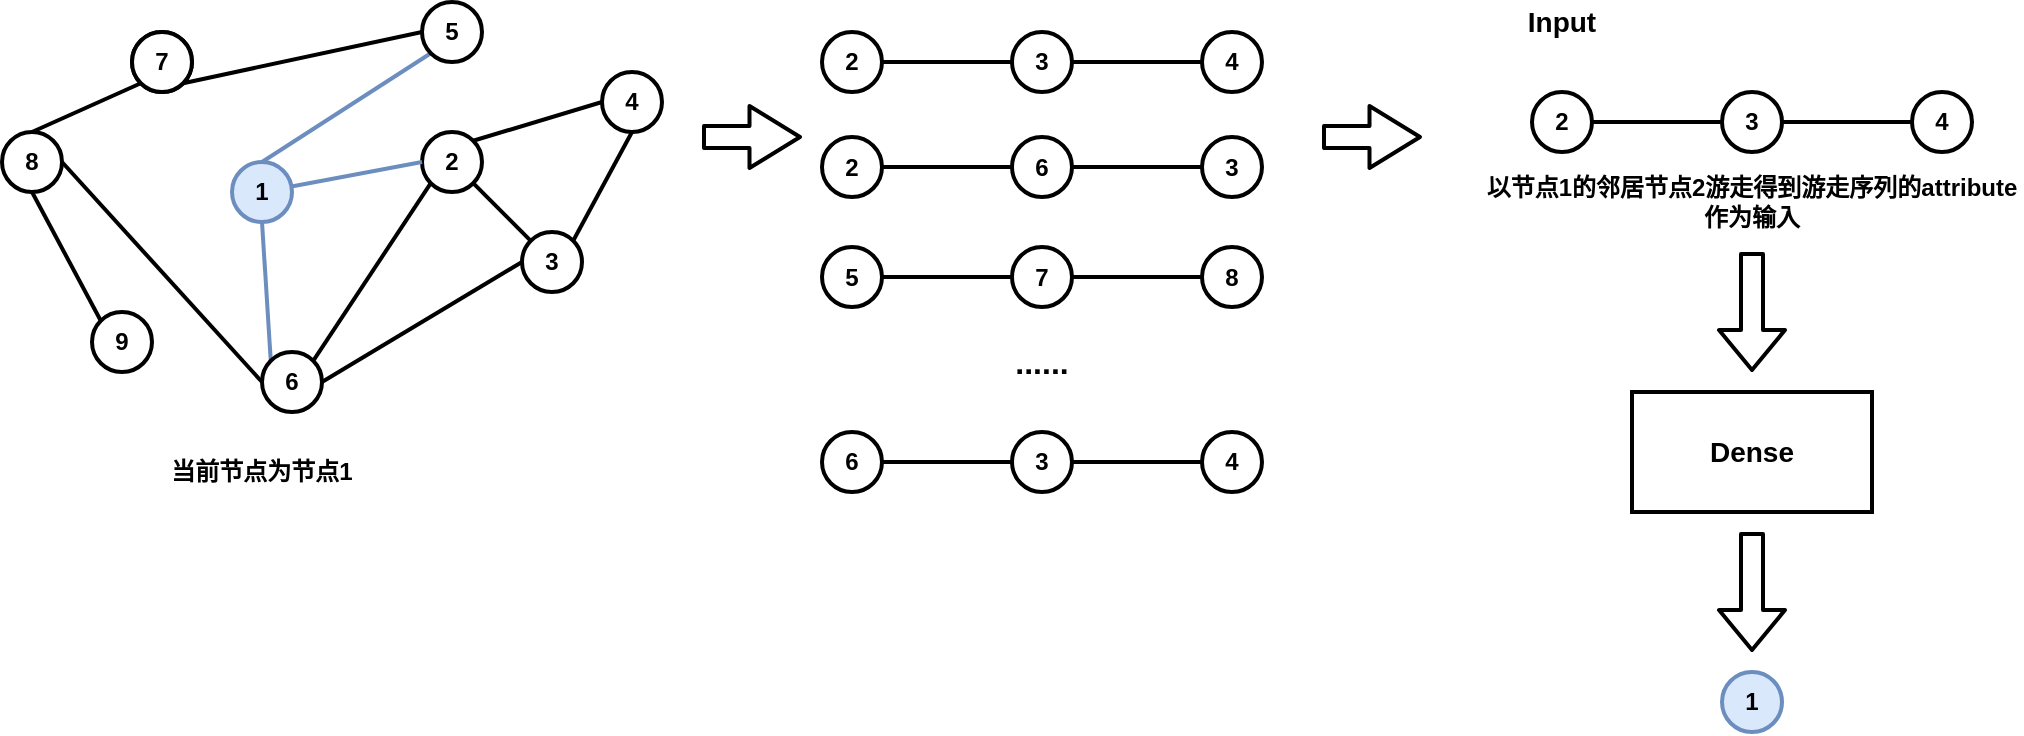 <mxfile version="12.4.8" type="github" pages="7">
  <diagram id="Xe6SVlZHeBMdEiDTbnsJ" name="第 1 页">
    <mxGraphModel dx="1248" dy="713" grid="1" gridSize="10" guides="1" tooltips="1" connect="1" arrows="1" fold="1" page="1" pageScale="1" pageWidth="827" pageHeight="1169" math="0" shadow="0">
      <root>
        <mxCell id="0"/>
        <mxCell id="1" parent="0"/>
        <mxCell id="moRpanTYxAYykleL3nLa-1" value="" style="ellipse;whiteSpace=wrap;html=1;aspect=fixed;fontStyle=1;strokeWidth=2;" parent="1" vertex="1">
          <mxGeometry x="95" y="50" width="30" height="30" as="geometry"/>
        </mxCell>
        <mxCell id="moRpanTYxAYykleL3nLa-21" style="edgeStyle=none;rounded=0;orthogonalLoop=1;jettySize=auto;html=1;exitX=0;exitY=1;exitDx=0;exitDy=0;entryX=0.5;entryY=0;entryDx=0;entryDy=0;endArrow=none;endFill=0;fontStyle=1;strokeWidth=2;" parent="1" source="moRpanTYxAYykleL3nLa-2" target="moRpanTYxAYykleL3nLa-3" edge="1">
          <mxGeometry relative="1" as="geometry"/>
        </mxCell>
        <mxCell id="moRpanTYxAYykleL3nLa-22" style="edgeStyle=none;rounded=0;orthogonalLoop=1;jettySize=auto;html=1;exitX=1;exitY=1;exitDx=0;exitDy=0;entryX=0;entryY=0.5;entryDx=0;entryDy=0;endArrow=none;endFill=0;fontStyle=1;strokeWidth=2;" parent="1" source="moRpanTYxAYykleL3nLa-2" target="moRpanTYxAYykleL3nLa-7" edge="1">
          <mxGeometry relative="1" as="geometry"/>
        </mxCell>
        <mxCell id="moRpanTYxAYykleL3nLa-2" value="7" style="ellipse;whiteSpace=wrap;html=1;aspect=fixed;fontStyle=1;strokeWidth=2;" parent="1" vertex="1">
          <mxGeometry x="95" y="50" width="30" height="30" as="geometry"/>
        </mxCell>
        <mxCell id="moRpanTYxAYykleL3nLa-3" value="8" style="ellipse;whiteSpace=wrap;html=1;aspect=fixed;fontStyle=1;strokeWidth=2;" parent="1" vertex="1">
          <mxGeometry x="30" y="100" width="30" height="30" as="geometry"/>
        </mxCell>
        <mxCell id="moRpanTYxAYykleL3nLa-13" style="edgeStyle=none;rounded=0;orthogonalLoop=1;jettySize=auto;html=1;exitX=1;exitY=0;exitDx=0;exitDy=0;entryX=0;entryY=0.5;entryDx=0;entryDy=0;endArrow=none;endFill=0;fontStyle=1;strokeWidth=2;" parent="1" source="moRpanTYxAYykleL3nLa-4" target="moRpanTYxAYykleL3nLa-9" edge="1">
          <mxGeometry relative="1" as="geometry"/>
        </mxCell>
        <mxCell id="moRpanTYxAYykleL3nLa-15" style="edgeStyle=none;rounded=0;orthogonalLoop=1;jettySize=auto;html=1;exitX=1;exitY=1;exitDx=0;exitDy=0;entryX=0;entryY=0;entryDx=0;entryDy=0;endArrow=none;endFill=0;fontStyle=1;strokeWidth=2;" parent="1" source="moRpanTYxAYykleL3nLa-4" target="moRpanTYxAYykleL3nLa-10" edge="1">
          <mxGeometry relative="1" as="geometry"/>
        </mxCell>
        <mxCell id="moRpanTYxAYykleL3nLa-4" value="2" style="ellipse;whiteSpace=wrap;html=1;aspect=fixed;fontStyle=1;strokeWidth=2;" parent="1" vertex="1">
          <mxGeometry x="240" y="100" width="30" height="30" as="geometry"/>
        </mxCell>
        <mxCell id="moRpanTYxAYykleL3nLa-19" style="edgeStyle=none;rounded=0;orthogonalLoop=1;jettySize=auto;html=1;exitX=0;exitY=0;exitDx=0;exitDy=0;entryX=0.5;entryY=1;entryDx=0;entryDy=0;endArrow=none;endFill=0;fontStyle=1;strokeWidth=2;" parent="1" source="moRpanTYxAYykleL3nLa-5" target="moRpanTYxAYykleL3nLa-3" edge="1">
          <mxGeometry relative="1" as="geometry"/>
        </mxCell>
        <mxCell id="moRpanTYxAYykleL3nLa-5" value="9" style="ellipse;whiteSpace=wrap;html=1;aspect=fixed;fontStyle=1;strokeWidth=2;" parent="1" vertex="1">
          <mxGeometry x="75" y="190" width="30" height="30" as="geometry"/>
        </mxCell>
        <mxCell id="moRpanTYxAYykleL3nLa-11" style="rounded=0;orthogonalLoop=1;jettySize=auto;html=1;entryX=0;entryY=0.5;entryDx=0;entryDy=0;endArrow=none;endFill=0;fillColor=#dae8fc;strokeColor=#6c8ebf;fontStyle=1;strokeWidth=2;" parent="1" source="moRpanTYxAYykleL3nLa-6" target="moRpanTYxAYykleL3nLa-4" edge="1">
          <mxGeometry relative="1" as="geometry"/>
        </mxCell>
        <mxCell id="moRpanTYxAYykleL3nLa-12" style="edgeStyle=none;rounded=0;orthogonalLoop=1;jettySize=auto;html=1;exitX=0.5;exitY=0;exitDx=0;exitDy=0;entryX=0;entryY=1;entryDx=0;entryDy=0;endArrow=none;endFill=0;fillColor=#dae8fc;strokeColor=#6c8ebf;fontStyle=1;strokeWidth=2;" parent="1" source="moRpanTYxAYykleL3nLa-6" target="moRpanTYxAYykleL3nLa-7" edge="1">
          <mxGeometry relative="1" as="geometry"/>
        </mxCell>
        <mxCell id="moRpanTYxAYykleL3nLa-17" style="edgeStyle=none;rounded=0;orthogonalLoop=1;jettySize=auto;html=1;exitX=0.5;exitY=1;exitDx=0;exitDy=0;entryX=0;entryY=0;entryDx=0;entryDy=0;endArrow=none;endFill=0;fillColor=#dae8fc;strokeColor=#6c8ebf;fontStyle=1;strokeWidth=2;" parent="1" source="moRpanTYxAYykleL3nLa-6" target="moRpanTYxAYykleL3nLa-8" edge="1">
          <mxGeometry relative="1" as="geometry"/>
        </mxCell>
        <mxCell id="moRpanTYxAYykleL3nLa-6" value="1" style="ellipse;whiteSpace=wrap;html=1;aspect=fixed;fillColor=#dae8fc;strokeColor=#6c8ebf;fontStyle=1;strokeWidth=2;" parent="1" vertex="1">
          <mxGeometry x="145" y="115" width="30" height="30" as="geometry"/>
        </mxCell>
        <mxCell id="moRpanTYxAYykleL3nLa-7" value="5" style="ellipse;whiteSpace=wrap;html=1;aspect=fixed;fontStyle=1;strokeWidth=2;" parent="1" vertex="1">
          <mxGeometry x="240" y="35" width="30" height="30" as="geometry"/>
        </mxCell>
        <mxCell id="moRpanTYxAYykleL3nLa-16" style="edgeStyle=none;rounded=0;orthogonalLoop=1;jettySize=auto;html=1;exitX=1;exitY=0;exitDx=0;exitDy=0;entryX=0;entryY=1;entryDx=0;entryDy=0;endArrow=none;endFill=0;fontStyle=1;strokeWidth=2;" parent="1" source="moRpanTYxAYykleL3nLa-8" target="moRpanTYxAYykleL3nLa-4" edge="1">
          <mxGeometry relative="1" as="geometry"/>
        </mxCell>
        <mxCell id="moRpanTYxAYykleL3nLa-20" style="edgeStyle=none;rounded=0;orthogonalLoop=1;jettySize=auto;html=1;exitX=0;exitY=0.5;exitDx=0;exitDy=0;entryX=1;entryY=0.5;entryDx=0;entryDy=0;endArrow=none;endFill=0;fontStyle=1;strokeWidth=2;" parent="1" source="moRpanTYxAYykleL3nLa-8" target="moRpanTYxAYykleL3nLa-3" edge="1">
          <mxGeometry relative="1" as="geometry"/>
        </mxCell>
        <mxCell id="moRpanTYxAYykleL3nLa-8" value="6" style="ellipse;whiteSpace=wrap;html=1;aspect=fixed;fontStyle=1;strokeWidth=2;" parent="1" vertex="1">
          <mxGeometry x="160" y="210" width="30" height="30" as="geometry"/>
        </mxCell>
        <mxCell id="moRpanTYxAYykleL3nLa-14" style="edgeStyle=none;rounded=0;orthogonalLoop=1;jettySize=auto;html=1;exitX=0.5;exitY=1;exitDx=0;exitDy=0;entryX=1;entryY=0;entryDx=0;entryDy=0;endArrow=none;endFill=0;fontStyle=1;strokeWidth=2;" parent="1" source="moRpanTYxAYykleL3nLa-9" target="moRpanTYxAYykleL3nLa-10" edge="1">
          <mxGeometry relative="1" as="geometry"/>
        </mxCell>
        <mxCell id="moRpanTYxAYykleL3nLa-9" value="4" style="ellipse;whiteSpace=wrap;html=1;aspect=fixed;fontStyle=1;strokeWidth=2;" parent="1" vertex="1">
          <mxGeometry x="330" y="70" width="30" height="30" as="geometry"/>
        </mxCell>
        <mxCell id="moRpanTYxAYykleL3nLa-23" style="edgeStyle=none;rounded=0;orthogonalLoop=1;jettySize=auto;html=1;exitX=0;exitY=0.5;exitDx=0;exitDy=0;entryX=1;entryY=0.5;entryDx=0;entryDy=0;endArrow=none;endFill=0;fontStyle=1;strokeWidth=2;" parent="1" source="moRpanTYxAYykleL3nLa-10" target="moRpanTYxAYykleL3nLa-8" edge="1">
          <mxGeometry relative="1" as="geometry"/>
        </mxCell>
        <mxCell id="moRpanTYxAYykleL3nLa-10" value="3" style="ellipse;whiteSpace=wrap;html=1;aspect=fixed;fontStyle=1;strokeWidth=2;" parent="1" vertex="1">
          <mxGeometry x="290" y="150" width="30" height="30" as="geometry"/>
        </mxCell>
        <mxCell id="moRpanTYxAYykleL3nLa-24" value="" style="shape=flexArrow;endArrow=classic;html=1;fontStyle=1;strokeWidth=2;endWidth=18;endSize=7.75;" parent="1" edge="1">
          <mxGeometry width="50" height="50" relative="1" as="geometry">
            <mxPoint x="690" y="102.5" as="sourcePoint"/>
            <mxPoint x="740" y="102.5" as="targetPoint"/>
          </mxGeometry>
        </mxCell>
        <mxCell id="f_aJBle8beTOFBzlio4E-4" style="edgeStyle=none;rounded=0;orthogonalLoop=1;jettySize=auto;html=1;exitX=1;exitY=0.5;exitDx=0;exitDy=0;entryX=0;entryY=0.5;entryDx=0;entryDy=0;endArrow=none;endFill=0;fontStyle=1;strokeWidth=2;" parent="1" source="f_aJBle8beTOFBzlio4E-1" target="f_aJBle8beTOFBzlio4E-3" edge="1">
          <mxGeometry relative="1" as="geometry"/>
        </mxCell>
        <mxCell id="f_aJBle8beTOFBzlio4E-1" value="2" style="ellipse;whiteSpace=wrap;html=1;aspect=fixed;fontStyle=1;strokeWidth=2;" parent="1" vertex="1">
          <mxGeometry x="795" y="80" width="30" height="30" as="geometry"/>
        </mxCell>
        <mxCell id="f_aJBle8beTOFBzlio4E-2" value="4" style="ellipse;whiteSpace=wrap;html=1;aspect=fixed;fontStyle=1;strokeWidth=2;" parent="1" vertex="1">
          <mxGeometry x="985" y="80" width="30" height="30" as="geometry"/>
        </mxCell>
        <mxCell id="f_aJBle8beTOFBzlio4E-5" style="edgeStyle=none;rounded=0;orthogonalLoop=1;jettySize=auto;html=1;exitX=1;exitY=0.5;exitDx=0;exitDy=0;endArrow=none;endFill=0;fontStyle=1;strokeWidth=2;" parent="1" source="f_aJBle8beTOFBzlio4E-3" target="f_aJBle8beTOFBzlio4E-2" edge="1">
          <mxGeometry relative="1" as="geometry"/>
        </mxCell>
        <mxCell id="f_aJBle8beTOFBzlio4E-3" value="3" style="ellipse;whiteSpace=wrap;html=1;aspect=fixed;fontStyle=1;strokeWidth=2;" parent="1" vertex="1">
          <mxGeometry x="890" y="80" width="30" height="30" as="geometry"/>
        </mxCell>
        <mxCell id="f_aJBle8beTOFBzlio4E-6" value="当前节点为节点1" style="text;html=1;strokeColor=none;fillColor=none;align=center;verticalAlign=middle;whiteSpace=wrap;rounded=0;fontStyle=1;strokeWidth=2;" parent="1" vertex="1">
          <mxGeometry x="95" y="260" width="130" height="20" as="geometry"/>
        </mxCell>
        <mxCell id="f_aJBle8beTOFBzlio4E-7" value="以节点1的邻居节点2游走得到游走序列的attribute&lt;br&gt;作为输入" style="text;html=1;strokeColor=none;fillColor=none;align=center;verticalAlign=middle;whiteSpace=wrap;rounded=0;fontStyle=1;strokeWidth=2;" parent="1" vertex="1">
          <mxGeometry x="770" y="120" width="270" height="30" as="geometry"/>
        </mxCell>
        <mxCell id="f_aJBle8beTOFBzlio4E-8" value="Input" style="text;html=1;strokeColor=none;fillColor=none;align=center;verticalAlign=middle;whiteSpace=wrap;rounded=0;strokeWidth=2;fontSize=14;fontStyle=1" parent="1" vertex="1">
          <mxGeometry x="790" y="35" width="40" height="20" as="geometry"/>
        </mxCell>
        <mxCell id="f_aJBle8beTOFBzlio4E-9" value="Dense" style="rounded=0;whiteSpace=wrap;html=1;strokeWidth=2;fontSize=14;fontStyle=1" parent="1" vertex="1">
          <mxGeometry x="845" y="230" width="120" height="60" as="geometry"/>
        </mxCell>
        <mxCell id="f_aJBle8beTOFBzlio4E-10" value="" style="shape=flexArrow;endArrow=classic;html=1;fontSize=14;fontStyle=1;strokeWidth=2;" parent="1" edge="1">
          <mxGeometry width="50" height="50" relative="1" as="geometry">
            <mxPoint x="905" y="160" as="sourcePoint"/>
            <mxPoint x="905" y="220" as="targetPoint"/>
          </mxGeometry>
        </mxCell>
        <mxCell id="f_aJBle8beTOFBzlio4E-12" value="" style="shape=flexArrow;endArrow=classic;html=1;fontSize=14;fontStyle=1;strokeWidth=2;" parent="1" edge="1">
          <mxGeometry width="50" height="50" relative="1" as="geometry">
            <mxPoint x="905" y="300" as="sourcePoint"/>
            <mxPoint x="905" y="360" as="targetPoint"/>
          </mxGeometry>
        </mxCell>
        <mxCell id="f_aJBle8beTOFBzlio4E-13" value="1" style="ellipse;whiteSpace=wrap;html=1;aspect=fixed;fillColor=#dae8fc;strokeColor=#6c8ebf;fontStyle=1;strokeWidth=2;" parent="1" vertex="1">
          <mxGeometry x="890" y="370" width="30" height="30" as="geometry"/>
        </mxCell>
        <mxCell id="CMku2ylVyWzplMdarEAw-1" value="" style="shape=flexArrow;endArrow=classic;html=1;fontStyle=1;strokeWidth=2;endWidth=18;endSize=7.75;" parent="1" edge="1">
          <mxGeometry width="50" height="50" relative="1" as="geometry">
            <mxPoint x="380" y="102.5" as="sourcePoint"/>
            <mxPoint x="430" y="102.5" as="targetPoint"/>
          </mxGeometry>
        </mxCell>
        <mxCell id="CMku2ylVyWzplMdarEAw-2" style="edgeStyle=none;rounded=0;orthogonalLoop=1;jettySize=auto;html=1;exitX=1;exitY=0.5;exitDx=0;exitDy=0;entryX=0;entryY=0.5;entryDx=0;entryDy=0;endArrow=none;endFill=0;fontStyle=1;strokeWidth=2;" parent="1" source="CMku2ylVyWzplMdarEAw-3" target="CMku2ylVyWzplMdarEAw-6" edge="1">
          <mxGeometry relative="1" as="geometry"/>
        </mxCell>
        <mxCell id="CMku2ylVyWzplMdarEAw-3" value="2" style="ellipse;whiteSpace=wrap;html=1;aspect=fixed;fontStyle=1;strokeWidth=2;" parent="1" vertex="1">
          <mxGeometry x="440" y="50" width="30" height="30" as="geometry"/>
        </mxCell>
        <mxCell id="CMku2ylVyWzplMdarEAw-4" value="4" style="ellipse;whiteSpace=wrap;html=1;aspect=fixed;fontStyle=1;strokeWidth=2;" parent="1" vertex="1">
          <mxGeometry x="630" y="50" width="30" height="30" as="geometry"/>
        </mxCell>
        <mxCell id="CMku2ylVyWzplMdarEAw-5" style="edgeStyle=none;rounded=0;orthogonalLoop=1;jettySize=auto;html=1;exitX=1;exitY=0.5;exitDx=0;exitDy=0;endArrow=none;endFill=0;fontStyle=1;strokeWidth=2;" parent="1" source="CMku2ylVyWzplMdarEAw-6" target="CMku2ylVyWzplMdarEAw-4" edge="1">
          <mxGeometry relative="1" as="geometry"/>
        </mxCell>
        <mxCell id="CMku2ylVyWzplMdarEAw-6" value="3" style="ellipse;whiteSpace=wrap;html=1;aspect=fixed;fontStyle=1;strokeWidth=2;" parent="1" vertex="1">
          <mxGeometry x="535" y="50" width="30" height="30" as="geometry"/>
        </mxCell>
        <mxCell id="CMku2ylVyWzplMdarEAw-7" style="edgeStyle=none;rounded=0;orthogonalLoop=1;jettySize=auto;html=1;exitX=1;exitY=0.5;exitDx=0;exitDy=0;entryX=0;entryY=0.5;entryDx=0;entryDy=0;endArrow=none;endFill=0;fontStyle=1;strokeWidth=2;" parent="1" source="CMku2ylVyWzplMdarEAw-8" target="CMku2ylVyWzplMdarEAw-11" edge="1">
          <mxGeometry relative="1" as="geometry"/>
        </mxCell>
        <mxCell id="CMku2ylVyWzplMdarEAw-8" value="2" style="ellipse;whiteSpace=wrap;html=1;aspect=fixed;fontStyle=1;strokeWidth=2;" parent="1" vertex="1">
          <mxGeometry x="440" y="102.5" width="30" height="30" as="geometry"/>
        </mxCell>
        <mxCell id="CMku2ylVyWzplMdarEAw-9" value="3" style="ellipse;whiteSpace=wrap;html=1;aspect=fixed;fontStyle=1;strokeWidth=2;" parent="1" vertex="1">
          <mxGeometry x="630" y="102.5" width="30" height="30" as="geometry"/>
        </mxCell>
        <mxCell id="CMku2ylVyWzplMdarEAw-10" style="edgeStyle=none;rounded=0;orthogonalLoop=1;jettySize=auto;html=1;exitX=1;exitY=0.5;exitDx=0;exitDy=0;endArrow=none;endFill=0;fontStyle=1;strokeWidth=2;" parent="1" source="CMku2ylVyWzplMdarEAw-11" target="CMku2ylVyWzplMdarEAw-9" edge="1">
          <mxGeometry relative="1" as="geometry"/>
        </mxCell>
        <mxCell id="CMku2ylVyWzplMdarEAw-11" value="6" style="ellipse;whiteSpace=wrap;html=1;aspect=fixed;fontStyle=1;strokeWidth=2;" parent="1" vertex="1">
          <mxGeometry x="535" y="102.5" width="30" height="30" as="geometry"/>
        </mxCell>
        <mxCell id="CMku2ylVyWzplMdarEAw-12" style="edgeStyle=none;rounded=0;orthogonalLoop=1;jettySize=auto;html=1;exitX=1;exitY=0.5;exitDx=0;exitDy=0;entryX=0;entryY=0.5;entryDx=0;entryDy=0;endArrow=none;endFill=0;fontStyle=1;strokeWidth=2;" parent="1" source="CMku2ylVyWzplMdarEAw-13" target="CMku2ylVyWzplMdarEAw-16" edge="1">
          <mxGeometry relative="1" as="geometry"/>
        </mxCell>
        <mxCell id="CMku2ylVyWzplMdarEAw-13" value="5" style="ellipse;whiteSpace=wrap;html=1;aspect=fixed;fontStyle=1;strokeWidth=2;" parent="1" vertex="1">
          <mxGeometry x="440" y="157.5" width="30" height="30" as="geometry"/>
        </mxCell>
        <mxCell id="CMku2ylVyWzplMdarEAw-14" value="8" style="ellipse;whiteSpace=wrap;html=1;aspect=fixed;fontStyle=1;strokeWidth=2;" parent="1" vertex="1">
          <mxGeometry x="630" y="157.5" width="30" height="30" as="geometry"/>
        </mxCell>
        <mxCell id="CMku2ylVyWzplMdarEAw-15" style="edgeStyle=none;rounded=0;orthogonalLoop=1;jettySize=auto;html=1;exitX=1;exitY=0.5;exitDx=0;exitDy=0;endArrow=none;endFill=0;fontStyle=1;strokeWidth=2;" parent="1" source="CMku2ylVyWzplMdarEAw-16" target="CMku2ylVyWzplMdarEAw-14" edge="1">
          <mxGeometry relative="1" as="geometry"/>
        </mxCell>
        <mxCell id="CMku2ylVyWzplMdarEAw-16" value="7" style="ellipse;whiteSpace=wrap;html=1;aspect=fixed;fontStyle=1;strokeWidth=2;" parent="1" vertex="1">
          <mxGeometry x="535" y="157.5" width="30" height="30" as="geometry"/>
        </mxCell>
        <mxCell id="CMku2ylVyWzplMdarEAw-17" style="edgeStyle=none;rounded=0;orthogonalLoop=1;jettySize=auto;html=1;exitX=1;exitY=0.5;exitDx=0;exitDy=0;entryX=0;entryY=0.5;entryDx=0;entryDy=0;endArrow=none;endFill=0;fontStyle=1;strokeWidth=2;" parent="1" source="CMku2ylVyWzplMdarEAw-18" target="CMku2ylVyWzplMdarEAw-21" edge="1">
          <mxGeometry relative="1" as="geometry"/>
        </mxCell>
        <mxCell id="CMku2ylVyWzplMdarEAw-18" value="6" style="ellipse;whiteSpace=wrap;html=1;aspect=fixed;fontStyle=1;strokeWidth=2;" parent="1" vertex="1">
          <mxGeometry x="440" y="250" width="30" height="30" as="geometry"/>
        </mxCell>
        <mxCell id="CMku2ylVyWzplMdarEAw-19" value="4" style="ellipse;whiteSpace=wrap;html=1;aspect=fixed;fontStyle=1;strokeWidth=2;" parent="1" vertex="1">
          <mxGeometry x="630" y="250" width="30" height="30" as="geometry"/>
        </mxCell>
        <mxCell id="CMku2ylVyWzplMdarEAw-20" style="edgeStyle=none;rounded=0;orthogonalLoop=1;jettySize=auto;html=1;exitX=1;exitY=0.5;exitDx=0;exitDy=0;endArrow=none;endFill=0;fontStyle=1;strokeWidth=2;" parent="1" source="CMku2ylVyWzplMdarEAw-21" target="CMku2ylVyWzplMdarEAw-19" edge="1">
          <mxGeometry relative="1" as="geometry"/>
        </mxCell>
        <mxCell id="CMku2ylVyWzplMdarEAw-21" value="3" style="ellipse;whiteSpace=wrap;html=1;aspect=fixed;fontStyle=1;strokeWidth=2;" parent="1" vertex="1">
          <mxGeometry x="535" y="250" width="30" height="30" as="geometry"/>
        </mxCell>
        <mxCell id="CMku2ylVyWzplMdarEAw-22" value="&lt;b&gt;&lt;font style=&quot;font-size: 16px&quot;&gt;......&lt;/font&gt;&lt;/b&gt;" style="text;html=1;strokeColor=none;fillColor=none;align=center;verticalAlign=middle;whiteSpace=wrap;rounded=0;" parent="1" vertex="1">
          <mxGeometry x="530" y="205" width="40" height="20" as="geometry"/>
        </mxCell>
      </root>
    </mxGraphModel>
  </diagram>
  <diagram id="upKyAIRAUReAYwCcCnKJ" name="第 2 页">
    <mxGraphModel dx="1248" dy="713" grid="1" gridSize="10" guides="1" tooltips="1" connect="1" arrows="1" fold="1" page="1" pageScale="1" pageWidth="827" pageHeight="1169" math="0" shadow="0">
      <root>
        <mxCell id="wxEZKx46-ez3M-9u-9HB-0"/>
        <mxCell id="wxEZKx46-ez3M-9u-9HB-1" parent="wxEZKx46-ez3M-9u-9HB-0"/>
        <mxCell id="Qd4Q2_kLt2G5wtyXQNls-0" value="" style="ellipse;whiteSpace=wrap;html=1;aspect=fixed;fontStyle=1;strokeWidth=2;" parent="wxEZKx46-ez3M-9u-9HB-1" vertex="1">
          <mxGeometry x="95" y="50" width="30" height="30" as="geometry"/>
        </mxCell>
        <mxCell id="Qd4Q2_kLt2G5wtyXQNls-1" style="edgeStyle=none;rounded=0;orthogonalLoop=1;jettySize=auto;html=1;exitX=0;exitY=1;exitDx=0;exitDy=0;entryX=0.5;entryY=0;entryDx=0;entryDy=0;endArrow=none;endFill=0;fontStyle=1;strokeWidth=2;" parent="wxEZKx46-ez3M-9u-9HB-1" source="Qd4Q2_kLt2G5wtyXQNls-3" target="Qd4Q2_kLt2G5wtyXQNls-4" edge="1">
          <mxGeometry relative="1" as="geometry"/>
        </mxCell>
        <mxCell id="Qd4Q2_kLt2G5wtyXQNls-2" style="edgeStyle=none;rounded=0;orthogonalLoop=1;jettySize=auto;html=1;exitX=1;exitY=1;exitDx=0;exitDy=0;entryX=0;entryY=0.5;entryDx=0;entryDy=0;endArrow=none;endFill=0;fontStyle=1;strokeWidth=2;" parent="wxEZKx46-ez3M-9u-9HB-1" source="Qd4Q2_kLt2G5wtyXQNls-3" target="Qd4Q2_kLt2G5wtyXQNls-14" edge="1">
          <mxGeometry relative="1" as="geometry"/>
        </mxCell>
        <mxCell id="Qd4Q2_kLt2G5wtyXQNls-3" value="7" style="ellipse;whiteSpace=wrap;html=1;aspect=fixed;fontStyle=1;strokeWidth=2;" parent="wxEZKx46-ez3M-9u-9HB-1" vertex="1">
          <mxGeometry x="95" y="50" width="30" height="30" as="geometry"/>
        </mxCell>
        <mxCell id="Qd4Q2_kLt2G5wtyXQNls-4" value="8" style="ellipse;whiteSpace=wrap;html=1;aspect=fixed;fontStyle=1;strokeWidth=2;" parent="wxEZKx46-ez3M-9u-9HB-1" vertex="1">
          <mxGeometry x="30" y="100" width="30" height="30" as="geometry"/>
        </mxCell>
        <mxCell id="Qd4Q2_kLt2G5wtyXQNls-5" style="edgeStyle=none;rounded=0;orthogonalLoop=1;jettySize=auto;html=1;exitX=1;exitY=0;exitDx=0;exitDy=0;entryX=0;entryY=0.5;entryDx=0;entryDy=0;endArrow=none;endFill=0;fontStyle=1;strokeWidth=2;" parent="wxEZKx46-ez3M-9u-9HB-1" source="Qd4Q2_kLt2G5wtyXQNls-7" target="Qd4Q2_kLt2G5wtyXQNls-19" edge="1">
          <mxGeometry relative="1" as="geometry"/>
        </mxCell>
        <mxCell id="Qd4Q2_kLt2G5wtyXQNls-6" style="edgeStyle=none;rounded=0;orthogonalLoop=1;jettySize=auto;html=1;exitX=1;exitY=1;exitDx=0;exitDy=0;entryX=0;entryY=0;entryDx=0;entryDy=0;endArrow=none;endFill=0;fontStyle=1;strokeWidth=2;" parent="wxEZKx46-ez3M-9u-9HB-1" source="Qd4Q2_kLt2G5wtyXQNls-7" target="Qd4Q2_kLt2G5wtyXQNls-21" edge="1">
          <mxGeometry relative="1" as="geometry"/>
        </mxCell>
        <mxCell id="Qd4Q2_kLt2G5wtyXQNls-7" value="2" style="ellipse;whiteSpace=wrap;html=1;aspect=fixed;fontStyle=1;strokeWidth=2;" parent="wxEZKx46-ez3M-9u-9HB-1" vertex="1">
          <mxGeometry x="240" y="100" width="30" height="30" as="geometry"/>
        </mxCell>
        <mxCell id="Qd4Q2_kLt2G5wtyXQNls-8" style="edgeStyle=none;rounded=0;orthogonalLoop=1;jettySize=auto;html=1;exitX=0;exitY=0;exitDx=0;exitDy=0;entryX=0.5;entryY=1;entryDx=0;entryDy=0;endArrow=none;endFill=0;fontStyle=1;strokeWidth=2;" parent="wxEZKx46-ez3M-9u-9HB-1" source="Qd4Q2_kLt2G5wtyXQNls-9" target="Qd4Q2_kLt2G5wtyXQNls-4" edge="1">
          <mxGeometry relative="1" as="geometry"/>
        </mxCell>
        <mxCell id="Qd4Q2_kLt2G5wtyXQNls-9" value="9" style="ellipse;whiteSpace=wrap;html=1;aspect=fixed;fontStyle=1;strokeWidth=2;" parent="wxEZKx46-ez3M-9u-9HB-1" vertex="1">
          <mxGeometry x="75" y="190" width="30" height="30" as="geometry"/>
        </mxCell>
        <mxCell id="Qd4Q2_kLt2G5wtyXQNls-10" style="rounded=0;orthogonalLoop=1;jettySize=auto;html=1;entryX=0;entryY=0.5;entryDx=0;entryDy=0;endArrow=none;endFill=0;fillColor=#dae8fc;strokeColor=#6c8ebf;fontStyle=1;strokeWidth=2;" parent="wxEZKx46-ez3M-9u-9HB-1" source="Qd4Q2_kLt2G5wtyXQNls-13" target="Qd4Q2_kLt2G5wtyXQNls-7" edge="1">
          <mxGeometry relative="1" as="geometry"/>
        </mxCell>
        <mxCell id="Qd4Q2_kLt2G5wtyXQNls-11" style="edgeStyle=none;rounded=0;orthogonalLoop=1;jettySize=auto;html=1;exitX=0.5;exitY=0;exitDx=0;exitDy=0;entryX=0;entryY=1;entryDx=0;entryDy=0;endArrow=none;endFill=0;fillColor=#dae8fc;strokeColor=#6c8ebf;fontStyle=1;strokeWidth=2;" parent="wxEZKx46-ez3M-9u-9HB-1" source="Qd4Q2_kLt2G5wtyXQNls-13" target="Qd4Q2_kLt2G5wtyXQNls-14" edge="1">
          <mxGeometry relative="1" as="geometry"/>
        </mxCell>
        <mxCell id="Qd4Q2_kLt2G5wtyXQNls-12" style="edgeStyle=none;rounded=0;orthogonalLoop=1;jettySize=auto;html=1;exitX=0.5;exitY=1;exitDx=0;exitDy=0;entryX=0;entryY=0;entryDx=0;entryDy=0;endArrow=none;endFill=0;fillColor=#dae8fc;strokeColor=#6c8ebf;fontStyle=1;strokeWidth=2;" parent="wxEZKx46-ez3M-9u-9HB-1" source="Qd4Q2_kLt2G5wtyXQNls-13" target="Qd4Q2_kLt2G5wtyXQNls-17" edge="1">
          <mxGeometry relative="1" as="geometry"/>
        </mxCell>
        <mxCell id="Qd4Q2_kLt2G5wtyXQNls-13" value="1" style="ellipse;whiteSpace=wrap;html=1;aspect=fixed;fillColor=#dae8fc;strokeColor=#6c8ebf;fontStyle=1;strokeWidth=2;" parent="wxEZKx46-ez3M-9u-9HB-1" vertex="1">
          <mxGeometry x="145" y="115" width="30" height="30" as="geometry"/>
        </mxCell>
        <mxCell id="Qd4Q2_kLt2G5wtyXQNls-14" value="5" style="ellipse;whiteSpace=wrap;html=1;aspect=fixed;fontStyle=1;strokeWidth=2;" parent="wxEZKx46-ez3M-9u-9HB-1" vertex="1">
          <mxGeometry x="240" y="35" width="30" height="30" as="geometry"/>
        </mxCell>
        <mxCell id="Qd4Q2_kLt2G5wtyXQNls-15" style="edgeStyle=none;rounded=0;orthogonalLoop=1;jettySize=auto;html=1;exitX=1;exitY=0;exitDx=0;exitDy=0;entryX=0;entryY=1;entryDx=0;entryDy=0;endArrow=none;endFill=0;fontStyle=1;strokeWidth=2;" parent="wxEZKx46-ez3M-9u-9HB-1" source="Qd4Q2_kLt2G5wtyXQNls-17" target="Qd4Q2_kLt2G5wtyXQNls-7" edge="1">
          <mxGeometry relative="1" as="geometry"/>
        </mxCell>
        <mxCell id="Qd4Q2_kLt2G5wtyXQNls-16" style="edgeStyle=none;rounded=0;orthogonalLoop=1;jettySize=auto;html=1;exitX=0;exitY=0.5;exitDx=0;exitDy=0;entryX=1;entryY=0.5;entryDx=0;entryDy=0;endArrow=none;endFill=0;fontStyle=1;strokeWidth=2;" parent="wxEZKx46-ez3M-9u-9HB-1" source="Qd4Q2_kLt2G5wtyXQNls-17" target="Qd4Q2_kLt2G5wtyXQNls-4" edge="1">
          <mxGeometry relative="1" as="geometry"/>
        </mxCell>
        <mxCell id="Qd4Q2_kLt2G5wtyXQNls-17" value="6" style="ellipse;whiteSpace=wrap;html=1;aspect=fixed;fontStyle=1;strokeWidth=2;" parent="wxEZKx46-ez3M-9u-9HB-1" vertex="1">
          <mxGeometry x="160" y="210" width="30" height="30" as="geometry"/>
        </mxCell>
        <mxCell id="Qd4Q2_kLt2G5wtyXQNls-18" style="edgeStyle=none;rounded=0;orthogonalLoop=1;jettySize=auto;html=1;exitX=0.5;exitY=1;exitDx=0;exitDy=0;entryX=1;entryY=0;entryDx=0;entryDy=0;endArrow=none;endFill=0;fontStyle=1;strokeWidth=2;" parent="wxEZKx46-ez3M-9u-9HB-1" source="Qd4Q2_kLt2G5wtyXQNls-19" target="Qd4Q2_kLt2G5wtyXQNls-21" edge="1">
          <mxGeometry relative="1" as="geometry"/>
        </mxCell>
        <mxCell id="Qd4Q2_kLt2G5wtyXQNls-19" value="4" style="ellipse;whiteSpace=wrap;html=1;aspect=fixed;fontStyle=1;strokeWidth=2;" parent="wxEZKx46-ez3M-9u-9HB-1" vertex="1">
          <mxGeometry x="330" y="70" width="30" height="30" as="geometry"/>
        </mxCell>
        <mxCell id="Qd4Q2_kLt2G5wtyXQNls-20" style="edgeStyle=none;rounded=0;orthogonalLoop=1;jettySize=auto;html=1;exitX=0;exitY=0.5;exitDx=0;exitDy=0;entryX=1;entryY=0.5;entryDx=0;entryDy=0;endArrow=none;endFill=0;fontStyle=1;strokeWidth=2;" parent="wxEZKx46-ez3M-9u-9HB-1" source="Qd4Q2_kLt2G5wtyXQNls-21" target="Qd4Q2_kLt2G5wtyXQNls-17" edge="1">
          <mxGeometry relative="1" as="geometry"/>
        </mxCell>
        <mxCell id="Qd4Q2_kLt2G5wtyXQNls-21" value="3" style="ellipse;whiteSpace=wrap;html=1;aspect=fixed;fontStyle=1;strokeWidth=2;" parent="wxEZKx46-ez3M-9u-9HB-1" vertex="1">
          <mxGeometry x="290" y="150" width="30" height="30" as="geometry"/>
        </mxCell>
        <mxCell id="Qd4Q2_kLt2G5wtyXQNls-22" value="" style="curved=1;endArrow=classic;html=1;fontSize=14;entryX=1;entryY=0;entryDx=0;entryDy=0;exitX=0.193;exitY=-0.06;exitDx=0;exitDy=0;exitPerimeter=0;fillColor=#ffe6cc;strokeColor=#d79b00;dashed=1;fontStyle=1;strokeWidth=2;" parent="wxEZKx46-ez3M-9u-9HB-1" source="Qd4Q2_kLt2G5wtyXQNls-7" target="Qd4Q2_kLt2G5wtyXQNls-13" edge="1">
          <mxGeometry width="50" height="50" relative="1" as="geometry">
            <mxPoint x="245" y="90" as="sourcePoint"/>
            <mxPoint x="175" y="110" as="targetPoint"/>
            <Array as="points">
              <mxPoint x="205" y="90"/>
            </Array>
          </mxGeometry>
        </mxCell>
        <mxCell id="Qd4Q2_kLt2G5wtyXQNls-24" value="" style="curved=1;endArrow=classic;html=1;fontSize=14;entryX=1;entryY=1;entryDx=0;entryDy=0;fillColor=#ffe6cc;strokeColor=#d79b00;dashed=1;fontStyle=1;strokeWidth=2;" parent="wxEZKx46-ez3M-9u-9HB-1" target="Qd4Q2_kLt2G5wtyXQNls-13" edge="1">
          <mxGeometry width="50" height="50" relative="1" as="geometry">
            <mxPoint x="285" y="160" as="sourcePoint"/>
            <mxPoint x="85" y="260" as="targetPoint"/>
            <Array as="points">
              <mxPoint x="235" y="160"/>
              <mxPoint x="195" y="150"/>
            </Array>
          </mxGeometry>
        </mxCell>
        <mxCell id="Qd4Q2_kLt2G5wtyXQNls-25" value="" style="curved=1;endArrow=classic;html=1;dashed=1;fontSize=14;fillColor=#ffe6cc;strokeColor=#d79b00;fontStyle=1;strokeWidth=2;" parent="wxEZKx46-ez3M-9u-9HB-1" edge="1">
          <mxGeometry width="50" height="50" relative="1" as="geometry">
            <mxPoint x="164" y="214" as="sourcePoint"/>
            <mxPoint x="155" y="150" as="targetPoint"/>
            <Array as="points">
              <mxPoint x="145" y="170"/>
            </Array>
          </mxGeometry>
        </mxCell>
        <mxCell id="Qd4Q2_kLt2G5wtyXQNls-28" value="" style="rounded=0;whiteSpace=wrap;html=1;strokeWidth=2;fontSize=14;fontStyle=1" parent="wxEZKx46-ez3M-9u-9HB-1" vertex="1">
          <mxGeometry x="476" y="53" width="10" height="10" as="geometry"/>
        </mxCell>
        <mxCell id="Qd4Q2_kLt2G5wtyXQNls-30" value="" style="rounded=0;whiteSpace=wrap;html=1;strokeWidth=2;fontSize=14;fontStyle=1" parent="wxEZKx46-ez3M-9u-9HB-1" vertex="1">
          <mxGeometry x="486" y="53" width="10" height="10" as="geometry"/>
        </mxCell>
        <mxCell id="Qd4Q2_kLt2G5wtyXQNls-31" value="" style="rounded=0;whiteSpace=wrap;html=1;strokeWidth=2;fontSize=14;fontStyle=1" parent="wxEZKx46-ez3M-9u-9HB-1" vertex="1">
          <mxGeometry x="496" y="53" width="10" height="10" as="geometry"/>
        </mxCell>
        <mxCell id="Qd4Q2_kLt2G5wtyXQNls-32" value="" style="rounded=0;whiteSpace=wrap;html=1;strokeWidth=2;fontSize=14;fontStyle=1" parent="wxEZKx46-ez3M-9u-9HB-1" vertex="1">
          <mxGeometry x="506" y="53" width="10" height="10" as="geometry"/>
        </mxCell>
        <mxCell id="Qd4Q2_kLt2G5wtyXQNls-33" value="" style="rounded=0;whiteSpace=wrap;html=1;strokeWidth=2;fontSize=14;fontStyle=1" parent="wxEZKx46-ez3M-9u-9HB-1" vertex="1">
          <mxGeometry x="516" y="53" width="10" height="10" as="geometry"/>
        </mxCell>
        <mxCell id="Qd4Q2_kLt2G5wtyXQNls-34" value="X" style="text;html=1;strokeColor=none;fillColor=none;align=center;verticalAlign=middle;whiteSpace=wrap;rounded=0;fontSize=14;fontStyle=1;strokeWidth=2;" parent="wxEZKx46-ez3M-9u-9HB-1" vertex="1">
          <mxGeometry x="480" y="33" width="40" height="20" as="geometry"/>
        </mxCell>
        <mxCell id="Qd4Q2_kLt2G5wtyXQNls-35" value="f" style="rounded=0;whiteSpace=wrap;html=1;strokeWidth=2;fontSize=14;fontStyle=1" parent="wxEZKx46-ez3M-9u-9HB-1" vertex="1">
          <mxGeometry x="466" y="110" width="70" height="55" as="geometry"/>
        </mxCell>
        <mxCell id="Qd4Q2_kLt2G5wtyXQNls-37" value="" style="endArrow=classic;html=1;dashed=1;fontSize=14;entryX=0.5;entryY=0;entryDx=0;entryDy=0;fontStyle=1;strokeWidth=2;" parent="wxEZKx46-ez3M-9u-9HB-1" target="Qd4Q2_kLt2G5wtyXQNls-35" edge="1">
          <mxGeometry width="50" height="50" relative="1" as="geometry">
            <mxPoint x="501" y="68" as="sourcePoint"/>
            <mxPoint x="501" y="98" as="targetPoint"/>
          </mxGeometry>
        </mxCell>
        <mxCell id="Qd4Q2_kLt2G5wtyXQNls-38" value="X" style="text;html=1;strokeColor=none;fillColor=none;align=center;verticalAlign=middle;whiteSpace=wrap;rounded=0;fontSize=14;fontStyle=1;strokeWidth=2;" parent="wxEZKx46-ez3M-9u-9HB-1" vertex="1">
          <mxGeometry x="420" y="130" width="40" height="20" as="geometry"/>
        </mxCell>
        <mxCell id="Qd4Q2_kLt2G5wtyXQNls-40" value="" style="endArrow=classic;html=1;fontSize=14;entryX=0.5;entryY=0;entryDx=0;entryDy=0;fillColor=#f5f5f5;strokeColor=#666666;endFill=1;dashed=1;fontStyle=1;strokeWidth=2;" parent="wxEZKx46-ez3M-9u-9HB-1" target="Qd4Q2_kLt2G5wtyXQNls-38" edge="1">
          <mxGeometry width="50" height="50" relative="1" as="geometry">
            <mxPoint x="360" y="20" as="sourcePoint"/>
            <mxPoint x="410" y="20" as="targetPoint"/>
          </mxGeometry>
        </mxCell>
        <mxCell id="Qd4Q2_kLt2G5wtyXQNls-41" value="" style="endArrow=classic;html=1;fontSize=14;entryX=0.5;entryY=1;entryDx=0;entryDy=0;fillColor=#f5f5f5;strokeColor=#666666;endFill=1;dashed=1;fontStyle=1;strokeWidth=2;" parent="wxEZKx46-ez3M-9u-9HB-1" target="Qd4Q2_kLt2G5wtyXQNls-38" edge="1">
          <mxGeometry width="50" height="50" relative="1" as="geometry">
            <mxPoint x="360" y="260" as="sourcePoint"/>
            <mxPoint x="436" y="230" as="targetPoint"/>
          </mxGeometry>
        </mxCell>
        <mxCell id="Qd4Q2_kLt2G5wtyXQNls-42" value="" style="endArrow=none;html=1;fontSize=14;fillColor=#f5f5f5;strokeColor=#666666;fontStyle=1;strokeWidth=2;" parent="wxEZKx46-ez3M-9u-9HB-1" edge="1">
          <mxGeometry width="50" height="50" relative="1" as="geometry">
            <mxPoint x="20" y="20" as="sourcePoint"/>
            <mxPoint x="360" y="20" as="targetPoint"/>
          </mxGeometry>
        </mxCell>
        <mxCell id="Qd4Q2_kLt2G5wtyXQNls-43" value="" style="endArrow=none;html=1;fontSize=14;fillColor=#f5f5f5;strokeColor=#666666;fontStyle=1;strokeWidth=2;" parent="wxEZKx46-ez3M-9u-9HB-1" edge="1">
          <mxGeometry width="50" height="50" relative="1" as="geometry">
            <mxPoint x="20" y="260" as="sourcePoint"/>
            <mxPoint x="360" y="260" as="targetPoint"/>
          </mxGeometry>
        </mxCell>
        <mxCell id="Qd4Q2_kLt2G5wtyXQNls-44" value="" style="endArrow=none;html=1;fontSize=14;fillColor=#f5f5f5;strokeColor=#666666;fontStyle=1;strokeWidth=2;" parent="wxEZKx46-ez3M-9u-9HB-1" edge="1">
          <mxGeometry width="50" height="50" relative="1" as="geometry">
            <mxPoint x="20" y="260" as="sourcePoint"/>
            <mxPoint x="20" y="20" as="targetPoint"/>
          </mxGeometry>
        </mxCell>
        <mxCell id="Qd4Q2_kLt2G5wtyXQNls-45" value="" style="endArrow=classic;html=1;dashed=1;fontSize=14;entryX=0.5;entryY=0;entryDx=0;entryDy=0;fontStyle=1;strokeWidth=2;" parent="wxEZKx46-ez3M-9u-9HB-1" edge="1">
          <mxGeometry width="50" height="50" relative="1" as="geometry">
            <mxPoint x="500.5" y="170" as="sourcePoint"/>
            <mxPoint x="500.5" y="212" as="targetPoint"/>
          </mxGeometry>
        </mxCell>
        <mxCell id="Qd4Q2_kLt2G5wtyXQNls-46" value="h=f(x)" style="text;html=1;strokeColor=none;fillColor=none;align=center;verticalAlign=middle;whiteSpace=wrap;rounded=0;fontSize=14;fontStyle=1;strokeWidth=2;" parent="wxEZKx46-ez3M-9u-9HB-1" vertex="1">
          <mxGeometry x="485" y="218" width="40" height="20" as="geometry"/>
        </mxCell>
        <mxCell id="Qd4Q2_kLt2G5wtyXQNls-47" value="" style="rounded=0;whiteSpace=wrap;html=1;strokeWidth=2;fontSize=14;fontStyle=1" parent="wxEZKx46-ez3M-9u-9HB-1" vertex="1">
          <mxGeometry x="488" y="241" width="10" height="10" as="geometry"/>
        </mxCell>
        <mxCell id="Qd4Q2_kLt2G5wtyXQNls-48" value="" style="rounded=0;whiteSpace=wrap;html=1;strokeWidth=2;fontSize=14;fontStyle=1" parent="wxEZKx46-ez3M-9u-9HB-1" vertex="1">
          <mxGeometry x="498" y="241" width="10" height="10" as="geometry"/>
        </mxCell>
        <mxCell id="Qd4Q2_kLt2G5wtyXQNls-49" value="" style="rounded=0;whiteSpace=wrap;html=1;strokeWidth=2;fontSize=14;fontStyle=1" parent="wxEZKx46-ez3M-9u-9HB-1" vertex="1">
          <mxGeometry x="508" y="241" width="10" height="10" as="geometry"/>
        </mxCell>
        <mxCell id="Qd4Q2_kLt2G5wtyXQNls-53" value="" style="ellipse;whiteSpace=wrap;html=1;aspect=fixed;fontStyle=1;strokeWidth=2;" parent="wxEZKx46-ez3M-9u-9HB-1" vertex="1">
          <mxGeometry x="726" y="48" width="30" height="30" as="geometry"/>
        </mxCell>
        <mxCell id="Qd4Q2_kLt2G5wtyXQNls-54" style="edgeStyle=none;rounded=0;orthogonalLoop=1;jettySize=auto;html=1;exitX=0;exitY=1;exitDx=0;exitDy=0;entryX=0.5;entryY=0;entryDx=0;entryDy=0;endArrow=none;endFill=0;fontStyle=1;strokeWidth=2;" parent="wxEZKx46-ez3M-9u-9HB-1" source="Qd4Q2_kLt2G5wtyXQNls-56" target="Qd4Q2_kLt2G5wtyXQNls-57" edge="1">
          <mxGeometry relative="1" as="geometry"/>
        </mxCell>
        <mxCell id="Qd4Q2_kLt2G5wtyXQNls-55" style="edgeStyle=none;rounded=0;orthogonalLoop=1;jettySize=auto;html=1;exitX=1;exitY=1;exitDx=0;exitDy=0;entryX=0;entryY=0.5;entryDx=0;entryDy=0;endArrow=none;endFill=0;fontStyle=1;strokeWidth=2;" parent="wxEZKx46-ez3M-9u-9HB-1" source="Qd4Q2_kLt2G5wtyXQNls-56" target="Qd4Q2_kLt2G5wtyXQNls-67" edge="1">
          <mxGeometry relative="1" as="geometry"/>
        </mxCell>
        <mxCell id="Qd4Q2_kLt2G5wtyXQNls-56" value="7" style="ellipse;whiteSpace=wrap;html=1;aspect=fixed;fontStyle=1;strokeWidth=2;" parent="wxEZKx46-ez3M-9u-9HB-1" vertex="1">
          <mxGeometry x="726" y="48" width="30" height="30" as="geometry"/>
        </mxCell>
        <mxCell id="Qd4Q2_kLt2G5wtyXQNls-57" value="8" style="ellipse;whiteSpace=wrap;html=1;aspect=fixed;fontStyle=1;strokeWidth=2;" parent="wxEZKx46-ez3M-9u-9HB-1" vertex="1">
          <mxGeometry x="661" y="98" width="30" height="30" as="geometry"/>
        </mxCell>
        <mxCell id="Qd4Q2_kLt2G5wtyXQNls-58" style="edgeStyle=none;rounded=0;orthogonalLoop=1;jettySize=auto;html=1;exitX=1;exitY=0;exitDx=0;exitDy=0;entryX=0;entryY=0.5;entryDx=0;entryDy=0;endArrow=none;endFill=0;fontStyle=1;strokeWidth=2;" parent="wxEZKx46-ez3M-9u-9HB-1" source="Qd4Q2_kLt2G5wtyXQNls-60" target="Qd4Q2_kLt2G5wtyXQNls-72" edge="1">
          <mxGeometry relative="1" as="geometry"/>
        </mxCell>
        <mxCell id="Qd4Q2_kLt2G5wtyXQNls-59" style="edgeStyle=none;rounded=0;orthogonalLoop=1;jettySize=auto;html=1;exitX=1;exitY=1;exitDx=0;exitDy=0;entryX=0;entryY=0;entryDx=0;entryDy=0;endArrow=none;endFill=0;fontStyle=1;strokeWidth=2;" parent="wxEZKx46-ez3M-9u-9HB-1" source="Qd4Q2_kLt2G5wtyXQNls-60" target="Qd4Q2_kLt2G5wtyXQNls-74" edge="1">
          <mxGeometry relative="1" as="geometry"/>
        </mxCell>
        <mxCell id="Qd4Q2_kLt2G5wtyXQNls-60" value="2" style="ellipse;whiteSpace=wrap;html=1;aspect=fixed;fontStyle=1;strokeWidth=2;" parent="wxEZKx46-ez3M-9u-9HB-1" vertex="1">
          <mxGeometry x="871" y="98" width="30" height="30" as="geometry"/>
        </mxCell>
        <mxCell id="Qd4Q2_kLt2G5wtyXQNls-61" style="edgeStyle=none;rounded=0;orthogonalLoop=1;jettySize=auto;html=1;exitX=0;exitY=0;exitDx=0;exitDy=0;entryX=0.5;entryY=1;entryDx=0;entryDy=0;endArrow=none;endFill=0;fontStyle=1;strokeWidth=2;" parent="wxEZKx46-ez3M-9u-9HB-1" source="Qd4Q2_kLt2G5wtyXQNls-62" target="Qd4Q2_kLt2G5wtyXQNls-57" edge="1">
          <mxGeometry relative="1" as="geometry"/>
        </mxCell>
        <mxCell id="Qd4Q2_kLt2G5wtyXQNls-62" value="9" style="ellipse;whiteSpace=wrap;html=1;aspect=fixed;fontStyle=1;strokeWidth=2;" parent="wxEZKx46-ez3M-9u-9HB-1" vertex="1">
          <mxGeometry x="706" y="188" width="30" height="30" as="geometry"/>
        </mxCell>
        <mxCell id="Qd4Q2_kLt2G5wtyXQNls-63" style="rounded=0;orthogonalLoop=1;jettySize=auto;html=1;entryX=0;entryY=0.5;entryDx=0;entryDy=0;endArrow=none;endFill=0;fillColor=#dae8fc;strokeColor=#6c8ebf;fontStyle=1;strokeWidth=2;" parent="wxEZKx46-ez3M-9u-9HB-1" source="Qd4Q2_kLt2G5wtyXQNls-66" target="Qd4Q2_kLt2G5wtyXQNls-60" edge="1">
          <mxGeometry relative="1" as="geometry"/>
        </mxCell>
        <mxCell id="Qd4Q2_kLt2G5wtyXQNls-64" style="edgeStyle=none;rounded=0;orthogonalLoop=1;jettySize=auto;html=1;exitX=0.5;exitY=0;exitDx=0;exitDy=0;entryX=0;entryY=1;entryDx=0;entryDy=0;endArrow=none;endFill=0;fillColor=#dae8fc;strokeColor=#6c8ebf;fontStyle=1;strokeWidth=2;" parent="wxEZKx46-ez3M-9u-9HB-1" source="Qd4Q2_kLt2G5wtyXQNls-66" target="Qd4Q2_kLt2G5wtyXQNls-67" edge="1">
          <mxGeometry relative="1" as="geometry"/>
        </mxCell>
        <mxCell id="Qd4Q2_kLt2G5wtyXQNls-65" style="edgeStyle=none;rounded=0;orthogonalLoop=1;jettySize=auto;html=1;exitX=0.5;exitY=1;exitDx=0;exitDy=0;entryX=0;entryY=0;entryDx=0;entryDy=0;endArrow=none;endFill=0;fillColor=#dae8fc;strokeColor=#6c8ebf;fontStyle=1;strokeWidth=2;" parent="wxEZKx46-ez3M-9u-9HB-1" source="Qd4Q2_kLt2G5wtyXQNls-66" target="Qd4Q2_kLt2G5wtyXQNls-70" edge="1">
          <mxGeometry relative="1" as="geometry"/>
        </mxCell>
        <mxCell id="Qd4Q2_kLt2G5wtyXQNls-66" value="1" style="ellipse;whiteSpace=wrap;html=1;aspect=fixed;fillColor=#dae8fc;strokeColor=#6c8ebf;fontStyle=1;strokeWidth=2;" parent="wxEZKx46-ez3M-9u-9HB-1" vertex="1">
          <mxGeometry x="776" y="113" width="30" height="30" as="geometry"/>
        </mxCell>
        <mxCell id="Qd4Q2_kLt2G5wtyXQNls-67" value="5" style="ellipse;whiteSpace=wrap;html=1;aspect=fixed;fontStyle=1;strokeWidth=2;" parent="wxEZKx46-ez3M-9u-9HB-1" vertex="1">
          <mxGeometry x="871" y="33" width="30" height="30" as="geometry"/>
        </mxCell>
        <mxCell id="Qd4Q2_kLt2G5wtyXQNls-68" style="edgeStyle=none;rounded=0;orthogonalLoop=1;jettySize=auto;html=1;exitX=1;exitY=0;exitDx=0;exitDy=0;entryX=0;entryY=1;entryDx=0;entryDy=0;endArrow=none;endFill=0;fontStyle=1;strokeWidth=2;" parent="wxEZKx46-ez3M-9u-9HB-1" source="Qd4Q2_kLt2G5wtyXQNls-70" target="Qd4Q2_kLt2G5wtyXQNls-60" edge="1">
          <mxGeometry relative="1" as="geometry"/>
        </mxCell>
        <mxCell id="Qd4Q2_kLt2G5wtyXQNls-69" style="edgeStyle=none;rounded=0;orthogonalLoop=1;jettySize=auto;html=1;exitX=0;exitY=0.5;exitDx=0;exitDy=0;entryX=1;entryY=0.5;entryDx=0;entryDy=0;endArrow=none;endFill=0;fontStyle=1;strokeWidth=2;" parent="wxEZKx46-ez3M-9u-9HB-1" source="Qd4Q2_kLt2G5wtyXQNls-70" target="Qd4Q2_kLt2G5wtyXQNls-57" edge="1">
          <mxGeometry relative="1" as="geometry"/>
        </mxCell>
        <mxCell id="Qd4Q2_kLt2G5wtyXQNls-70" value="6" style="ellipse;whiteSpace=wrap;html=1;aspect=fixed;fontStyle=1;strokeWidth=2;" parent="wxEZKx46-ez3M-9u-9HB-1" vertex="1">
          <mxGeometry x="791" y="208" width="30" height="30" as="geometry"/>
        </mxCell>
        <mxCell id="Qd4Q2_kLt2G5wtyXQNls-71" style="edgeStyle=none;rounded=0;orthogonalLoop=1;jettySize=auto;html=1;exitX=0.5;exitY=1;exitDx=0;exitDy=0;entryX=1;entryY=0;entryDx=0;entryDy=0;endArrow=none;endFill=0;fontStyle=1;strokeWidth=2;" parent="wxEZKx46-ez3M-9u-9HB-1" source="Qd4Q2_kLt2G5wtyXQNls-72" target="Qd4Q2_kLt2G5wtyXQNls-74" edge="1">
          <mxGeometry relative="1" as="geometry"/>
        </mxCell>
        <mxCell id="Qd4Q2_kLt2G5wtyXQNls-72" value="4" style="ellipse;whiteSpace=wrap;html=1;aspect=fixed;fontStyle=1;strokeWidth=2;" parent="wxEZKx46-ez3M-9u-9HB-1" vertex="1">
          <mxGeometry x="961" y="68" width="30" height="30" as="geometry"/>
        </mxCell>
        <mxCell id="Qd4Q2_kLt2G5wtyXQNls-73" style="edgeStyle=none;rounded=0;orthogonalLoop=1;jettySize=auto;html=1;exitX=0;exitY=0.5;exitDx=0;exitDy=0;entryX=1;entryY=0.5;entryDx=0;entryDy=0;endArrow=none;endFill=0;fontStyle=1;strokeWidth=2;" parent="wxEZKx46-ez3M-9u-9HB-1" source="Qd4Q2_kLt2G5wtyXQNls-74" target="Qd4Q2_kLt2G5wtyXQNls-70" edge="1">
          <mxGeometry relative="1" as="geometry"/>
        </mxCell>
        <mxCell id="Qd4Q2_kLt2G5wtyXQNls-74" value="3" style="ellipse;whiteSpace=wrap;html=1;aspect=fixed;fontStyle=1;strokeWidth=2;" parent="wxEZKx46-ez3M-9u-9HB-1" vertex="1">
          <mxGeometry x="921" y="148" width="30" height="30" as="geometry"/>
        </mxCell>
        <mxCell id="Qd4Q2_kLt2G5wtyXQNls-75" value="" style="curved=1;endArrow=classic;html=1;fontSize=14;entryX=1;entryY=0;entryDx=0;entryDy=0;exitX=0.193;exitY=-0.06;exitDx=0;exitDy=0;exitPerimeter=0;fillColor=#ffe6cc;strokeColor=#d79b00;dashed=1;fontStyle=1;strokeWidth=2;" parent="wxEZKx46-ez3M-9u-9HB-1" source="Qd4Q2_kLt2G5wtyXQNls-60" target="Qd4Q2_kLt2G5wtyXQNls-66" edge="1">
          <mxGeometry width="50" height="50" relative="1" as="geometry">
            <mxPoint x="876" y="88" as="sourcePoint"/>
            <mxPoint x="806" y="108" as="targetPoint"/>
            <Array as="points">
              <mxPoint x="836" y="88"/>
            </Array>
          </mxGeometry>
        </mxCell>
        <mxCell id="Qd4Q2_kLt2G5wtyXQNls-76" value="" style="curved=1;endArrow=classic;html=1;fontSize=14;entryX=1;entryY=1;entryDx=0;entryDy=0;fillColor=#ffe6cc;strokeColor=#d79b00;dashed=1;fontStyle=1;strokeWidth=2;" parent="wxEZKx46-ez3M-9u-9HB-1" target="Qd4Q2_kLt2G5wtyXQNls-66" edge="1">
          <mxGeometry width="50" height="50" relative="1" as="geometry">
            <mxPoint x="916" y="158" as="sourcePoint"/>
            <mxPoint x="716" y="258" as="targetPoint"/>
            <Array as="points">
              <mxPoint x="866" y="158"/>
              <mxPoint x="826" y="148"/>
            </Array>
          </mxGeometry>
        </mxCell>
        <mxCell id="Qd4Q2_kLt2G5wtyXQNls-77" value="" style="curved=1;endArrow=classic;html=1;dashed=1;fontSize=14;fillColor=#ffe6cc;strokeColor=#d79b00;fontStyle=1;strokeWidth=2;" parent="wxEZKx46-ez3M-9u-9HB-1" edge="1">
          <mxGeometry width="50" height="50" relative="1" as="geometry">
            <mxPoint x="795" y="212" as="sourcePoint"/>
            <mxPoint x="786" y="148" as="targetPoint"/>
            <Array as="points">
              <mxPoint x="776" y="168"/>
            </Array>
          </mxGeometry>
        </mxCell>
        <mxCell id="Qd4Q2_kLt2G5wtyXQNls-78" value="" style="endArrow=none;html=1;fontSize=14;fillColor=#f5f5f5;strokeColor=#666666;fontStyle=1;strokeWidth=2;" parent="wxEZKx46-ez3M-9u-9HB-1" edge="1">
          <mxGeometry width="50" height="50" relative="1" as="geometry">
            <mxPoint x="651" y="18" as="sourcePoint"/>
            <mxPoint x="1001" y="18.5" as="targetPoint"/>
          </mxGeometry>
        </mxCell>
        <mxCell id="Qd4Q2_kLt2G5wtyXQNls-79" value="" style="endArrow=none;html=1;fontSize=14;fillColor=#f5f5f5;strokeColor=#666666;fontStyle=1;strokeWidth=2;" parent="wxEZKx46-ez3M-9u-9HB-1" edge="1">
          <mxGeometry width="50" height="50" relative="1" as="geometry">
            <mxPoint x="651" y="258" as="sourcePoint"/>
            <mxPoint x="1001" y="258.5" as="targetPoint"/>
          </mxGeometry>
        </mxCell>
        <mxCell id="Qd4Q2_kLt2G5wtyXQNls-80" value="" style="endArrow=none;html=1;fontSize=14;fillColor=#f5f5f5;strokeColor=#666666;fontStyle=1;strokeWidth=2;" parent="wxEZKx46-ez3M-9u-9HB-1" edge="1">
          <mxGeometry width="50" height="50" relative="1" as="geometry">
            <mxPoint x="1001" y="258" as="sourcePoint"/>
            <mxPoint x="1001" y="18" as="targetPoint"/>
          </mxGeometry>
        </mxCell>
        <mxCell id="Qd4Q2_kLt2G5wtyXQNls-81" value="" style="endArrow=none;html=1;fontSize=14;fillColor=#f5f5f5;strokeColor=#666666;fontStyle=1;strokeWidth=2;" parent="wxEZKx46-ez3M-9u-9HB-1" edge="1">
          <mxGeometry width="50" height="50" relative="1" as="geometry">
            <mxPoint x="359.5" y="258.5" as="sourcePoint"/>
            <mxPoint x="359.5" y="18.5" as="targetPoint"/>
          </mxGeometry>
        </mxCell>
        <mxCell id="Qd4Q2_kLt2G5wtyXQNls-83" value="" style="endArrow=none;html=1;fontSize=14;fillColor=#f5f5f5;strokeColor=#666666;fontStyle=1;strokeWidth=2;" parent="wxEZKx46-ez3M-9u-9HB-1" edge="1">
          <mxGeometry width="50" height="50" relative="1" as="geometry">
            <mxPoint x="570" y="258.5" as="sourcePoint"/>
            <mxPoint x="570" y="19" as="targetPoint"/>
          </mxGeometry>
        </mxCell>
        <mxCell id="Qd4Q2_kLt2G5wtyXQNls-84" value="" style="endArrow=none;html=1;fontSize=14;fillColor=#f5f5f5;strokeColor=#666666;exitX=0.5;exitY=0;exitDx=0;exitDy=0;fontStyle=1;strokeWidth=2;" parent="wxEZKx46-ez3M-9u-9HB-1" source="Qd4Q2_kLt2G5wtyXQNls-38" edge="1">
          <mxGeometry width="50" height="50" relative="1" as="geometry">
            <mxPoint x="440" y="120" as="sourcePoint"/>
            <mxPoint x="440" y="18" as="targetPoint"/>
          </mxGeometry>
        </mxCell>
        <mxCell id="Qd4Q2_kLt2G5wtyXQNls-85" value="" style="endArrow=none;html=1;fontSize=14;fillColor=#f5f5f5;strokeColor=#666666;fontStyle=1;strokeWidth=2;" parent="wxEZKx46-ez3M-9u-9HB-1" edge="1">
          <mxGeometry width="50" height="50" relative="1" as="geometry">
            <mxPoint x="440" y="259" as="sourcePoint"/>
            <mxPoint x="440" y="151" as="targetPoint"/>
          </mxGeometry>
        </mxCell>
        <mxCell id="Qd4Q2_kLt2G5wtyXQNls-86" value="" style="endArrow=none;html=1;fontSize=14;fillColor=#f5f5f5;strokeColor=#666666;fontStyle=1;strokeWidth=2;" parent="wxEZKx46-ez3M-9u-9HB-1" edge="1">
          <mxGeometry width="50" height="50" relative="1" as="geometry">
            <mxPoint x="440" y="260.0" as="sourcePoint"/>
            <mxPoint x="570" y="260" as="targetPoint"/>
          </mxGeometry>
        </mxCell>
        <mxCell id="Qd4Q2_kLt2G5wtyXQNls-89" value="" style="endArrow=none;html=1;fontSize=14;fillColor=#f5f5f5;strokeColor=#666666;fontStyle=1;strokeWidth=2;" parent="wxEZKx46-ez3M-9u-9HB-1" edge="1">
          <mxGeometry width="50" height="50" relative="1" as="geometry">
            <mxPoint x="440" y="19.0" as="sourcePoint"/>
            <mxPoint x="570" y="19" as="targetPoint"/>
          </mxGeometry>
        </mxCell>
        <mxCell id="Qd4Q2_kLt2G5wtyXQNls-100" value="h" style="text;html=1;strokeColor=none;fillColor=none;align=center;verticalAlign=middle;whiteSpace=wrap;rounded=0;fontSize=14;fontStyle=1;strokeWidth=2;" parent="wxEZKx46-ez3M-9u-9HB-1" vertex="1">
          <mxGeometry x="631" y="130" width="40" height="20" as="geometry"/>
        </mxCell>
        <mxCell id="Qd4Q2_kLt2G5wtyXQNls-101" value="" style="endArrow=classic;html=1;fontSize=14;entryX=0.5;entryY=0;entryDx=0;entryDy=0;fillColor=#f5f5f5;strokeColor=#666666;endFill=1;dashed=1;fontStyle=1;strokeWidth=2;" parent="wxEZKx46-ez3M-9u-9HB-1" target="Qd4Q2_kLt2G5wtyXQNls-100" edge="1">
          <mxGeometry width="50" height="50" relative="1" as="geometry">
            <mxPoint x="571" y="20" as="sourcePoint"/>
            <mxPoint x="621" y="20" as="targetPoint"/>
          </mxGeometry>
        </mxCell>
        <mxCell id="Qd4Q2_kLt2G5wtyXQNls-102" value="" style="endArrow=classic;html=1;fontSize=14;entryX=0.5;entryY=1;entryDx=0;entryDy=0;fillColor=#f5f5f5;strokeColor=#666666;dashed=1;endFill=1;fontStyle=1;strokeWidth=2;" parent="wxEZKx46-ez3M-9u-9HB-1" target="Qd4Q2_kLt2G5wtyXQNls-100" edge="1">
          <mxGeometry width="50" height="50" relative="1" as="geometry">
            <mxPoint x="571" y="260" as="sourcePoint"/>
            <mxPoint x="647" y="230" as="targetPoint"/>
          </mxGeometry>
        </mxCell>
        <mxCell id="Qd4Q2_kLt2G5wtyXQNls-103" value="" style="endArrow=none;html=1;fontSize=14;fillColor=#f5f5f5;strokeColor=#666666;exitX=0.5;exitY=0;exitDx=0;exitDy=0;fontStyle=1;strokeWidth=2;" parent="wxEZKx46-ez3M-9u-9HB-1" source="Qd4Q2_kLt2G5wtyXQNls-100" edge="1">
          <mxGeometry width="50" height="50" relative="1" as="geometry">
            <mxPoint x="651" y="120" as="sourcePoint"/>
            <mxPoint x="651" y="18" as="targetPoint"/>
          </mxGeometry>
        </mxCell>
        <mxCell id="Qd4Q2_kLt2G5wtyXQNls-104" value="" style="endArrow=none;html=1;fontSize=14;fillColor=#f5f5f5;strokeColor=#666666;fontStyle=1;strokeWidth=2;" parent="wxEZKx46-ez3M-9u-9HB-1" edge="1">
          <mxGeometry width="50" height="50" relative="1" as="geometry">
            <mxPoint x="651" y="259" as="sourcePoint"/>
            <mxPoint x="651" y="151" as="targetPoint"/>
          </mxGeometry>
        </mxCell>
      </root>
    </mxGraphModel>
  </diagram>
  <diagram id="WkBIWzei-8XzM_kXLhI6" name="第 3 页">
    <mxGraphModel dx="1248" dy="713" grid="1" gridSize="10" guides="1" tooltips="1" connect="1" arrows="1" fold="1" page="1" pageScale="1" pageWidth="827" pageHeight="1169" math="0" shadow="0">
      <root>
        <mxCell id="vtlgAywxxKTXz_kTH_dY-0"/>
        <mxCell id="vtlgAywxxKTXz_kTH_dY-1" parent="vtlgAywxxKTXz_kTH_dY-0"/>
        <mxCell id="rlwAqJl2fLDkXMFUihCK-0" value="" style="ellipse;whiteSpace=wrap;html=1;aspect=fixed;fillColor=#dae8fc;strokeColor=#6c8ebf;fontStyle=1" parent="vtlgAywxxKTXz_kTH_dY-1" vertex="1">
          <mxGeometry x="30" y="155" width="30" height="30" as="geometry"/>
        </mxCell>
        <mxCell id="rlwAqJl2fLDkXMFUihCK-1" value="" style="ellipse;whiteSpace=wrap;html=1;aspect=fixed;fillColor=#dae8fc;strokeColor=#6c8ebf;fontStyle=1" parent="vtlgAywxxKTXz_kTH_dY-1" vertex="1">
          <mxGeometry x="110" y="70" width="30" height="30" as="geometry"/>
        </mxCell>
        <mxCell id="rlwAqJl2fLDkXMFUihCK-2" value="" style="ellipse;whiteSpace=wrap;html=1;aspect=fixed;fillColor=#dae8fc;strokeColor=#6c8ebf;fontStyle=1" parent="vtlgAywxxKTXz_kTH_dY-1" vertex="1">
          <mxGeometry x="260" y="85" width="30" height="30" as="geometry"/>
        </mxCell>
        <mxCell id="rlwAqJl2fLDkXMFUihCK-3" value="" style="ellipse;whiteSpace=wrap;html=1;aspect=fixed;fillColor=#dae8fc;strokeColor=#6c8ebf;fontStyle=1" parent="vtlgAywxxKTXz_kTH_dY-1" vertex="1">
          <mxGeometry x="290" y="170" width="30" height="30" as="geometry"/>
        </mxCell>
        <mxCell id="rlwAqJl2fLDkXMFUihCK-4" value="" style="ellipse;whiteSpace=wrap;html=1;aspect=fixed;fillColor=#dae8fc;strokeColor=#6c8ebf;fontStyle=1" parent="vtlgAywxxKTXz_kTH_dY-1" vertex="1">
          <mxGeometry x="150" y="235" width="30" height="30" as="geometry"/>
        </mxCell>
        <mxCell id="rlwAqJl2fLDkXMFUihCK-7" value="" style="shape=flexArrow;endArrow=classic;html=1;fontStyle=1" parent="vtlgAywxxKTXz_kTH_dY-1" edge="1">
          <mxGeometry width="50" height="50" relative="1" as="geometry">
            <mxPoint x="360" y="170" as="sourcePoint"/>
            <mxPoint x="440" y="170" as="targetPoint"/>
          </mxGeometry>
        </mxCell>
        <mxCell id="rlwAqJl2fLDkXMFUihCK-21" style="rounded=0;orthogonalLoop=1;jettySize=auto;html=1;entryX=0;entryY=0.5;entryDx=0;entryDy=0;endArrow=none;endFill=0;fillColor=#dae8fc;strokeColor=#6c8ebf;fontStyle=1" parent="vtlgAywxxKTXz_kTH_dY-1" source="rlwAqJl2fLDkXMFUihCK-8" target="rlwAqJl2fLDkXMFUihCK-18" edge="1">
          <mxGeometry relative="1" as="geometry"/>
        </mxCell>
        <mxCell id="rlwAqJl2fLDkXMFUihCK-8" value="" style="ellipse;whiteSpace=wrap;html=1;aspect=fixed;fillColor=#dae8fc;strokeColor=#6c8ebf;fontStyle=1" parent="vtlgAywxxKTXz_kTH_dY-1" vertex="1">
          <mxGeometry x="470" y="157.5" width="30" height="30" as="geometry"/>
        </mxCell>
        <mxCell id="rlwAqJl2fLDkXMFUihCK-24" style="edgeStyle=none;rounded=0;orthogonalLoop=1;jettySize=auto;html=1;endArrow=none;endFill=0;fillColor=#dae8fc;strokeColor=#6c8ebf;fontStyle=1" parent="vtlgAywxxKTXz_kTH_dY-1" source="rlwAqJl2fLDkXMFUihCK-9" edge="1">
          <mxGeometry relative="1" as="geometry">
            <mxPoint x="620" y="118" as="targetPoint"/>
          </mxGeometry>
        </mxCell>
        <mxCell id="rlwAqJl2fLDkXMFUihCK-9" value="" style="ellipse;whiteSpace=wrap;html=1;aspect=fixed;fillColor=#dae8fc;strokeColor=#6c8ebf;fontStyle=1" parent="vtlgAywxxKTXz_kTH_dY-1" vertex="1">
          <mxGeometry x="550" y="72.5" width="30" height="30" as="geometry"/>
        </mxCell>
        <mxCell id="rlwAqJl2fLDkXMFUihCK-25" style="edgeStyle=none;rounded=0;orthogonalLoop=1;jettySize=auto;html=1;entryX=1;entryY=0.5;entryDx=0;entryDy=0;endArrow=none;endFill=0;fillColor=#dae8fc;strokeColor=#6c8ebf;fontStyle=1" parent="vtlgAywxxKTXz_kTH_dY-1" source="rlwAqJl2fLDkXMFUihCK-10" target="rlwAqJl2fLDkXMFUihCK-19" edge="1">
          <mxGeometry relative="1" as="geometry"/>
        </mxCell>
        <mxCell id="rlwAqJl2fLDkXMFUihCK-10" value="" style="ellipse;whiteSpace=wrap;html=1;aspect=fixed;fillColor=#dae8fc;strokeColor=#6c8ebf;fontStyle=1" parent="vtlgAywxxKTXz_kTH_dY-1" vertex="1">
          <mxGeometry x="700" y="87.5" width="30" height="30" as="geometry"/>
        </mxCell>
        <mxCell id="rlwAqJl2fLDkXMFUihCK-27" style="edgeStyle=none;rounded=0;orthogonalLoop=1;jettySize=auto;html=1;entryX=1;entryY=0.5;entryDx=0;entryDy=0;endArrow=none;endFill=0;fillColor=#dae8fc;strokeColor=#6c8ebf;fontStyle=1" parent="vtlgAywxxKTXz_kTH_dY-1" source="rlwAqJl2fLDkXMFUihCK-11" target="rlwAqJl2fLDkXMFUihCK-20" edge="1">
          <mxGeometry relative="1" as="geometry"/>
        </mxCell>
        <mxCell id="rlwAqJl2fLDkXMFUihCK-11" value="" style="ellipse;whiteSpace=wrap;html=1;aspect=fixed;fillColor=#dae8fc;strokeColor=#6c8ebf;fontStyle=1" parent="vtlgAywxxKTXz_kTH_dY-1" vertex="1">
          <mxGeometry x="730" y="172.5" width="30" height="30" as="geometry"/>
        </mxCell>
        <mxCell id="rlwAqJl2fLDkXMFUihCK-28" style="edgeStyle=none;rounded=0;orthogonalLoop=1;jettySize=auto;html=1;entryX=0;entryY=1;entryDx=0;entryDy=0;endArrow=none;endFill=0;fillColor=#dae8fc;strokeColor=#6c8ebf;fontStyle=1" parent="vtlgAywxxKTXz_kTH_dY-1" source="rlwAqJl2fLDkXMFUihCK-12" target="rlwAqJl2fLDkXMFUihCK-20" edge="1">
          <mxGeometry relative="1" as="geometry"/>
        </mxCell>
        <mxCell id="rlwAqJl2fLDkXMFUihCK-12" value="" style="ellipse;whiteSpace=wrap;html=1;aspect=fixed;fillColor=#dae8fc;strokeColor=#6c8ebf;fontStyle=1" parent="vtlgAywxxKTXz_kTH_dY-1" vertex="1">
          <mxGeometry x="590" y="237.5" width="30" height="30" as="geometry"/>
        </mxCell>
        <mxCell id="rlwAqJl2fLDkXMFUihCK-18" value="" style="ellipse;whiteSpace=wrap;html=1;aspect=fixed;fillColor=#d5e8d4;strokeColor=#82b366;fontStyle=1" parent="vtlgAywxxKTXz_kTH_dY-1" vertex="1">
          <mxGeometry x="550" y="140" width="30" height="30" as="geometry"/>
        </mxCell>
        <mxCell id="rlwAqJl2fLDkXMFUihCK-19" value="" style="ellipse;whiteSpace=wrap;html=1;aspect=fixed;fillColor=#d5e8d4;strokeColor=#82b366;fontStyle=1" parent="vtlgAywxxKTXz_kTH_dY-1" vertex="1">
          <mxGeometry x="620" y="102.5" width="30" height="30" as="geometry"/>
        </mxCell>
        <mxCell id="rlwAqJl2fLDkXMFUihCK-20" value="" style="ellipse;whiteSpace=wrap;html=1;aspect=fixed;fillColor=#d5e8d4;strokeColor=#82b366;fontStyle=1" parent="vtlgAywxxKTXz_kTH_dY-1" vertex="1">
          <mxGeometry x="640" y="187.5" width="30" height="30" as="geometry"/>
        </mxCell>
        <mxCell id="rlwAqJl2fLDkXMFUihCK-30" value="" style="shape=flexArrow;endArrow=classic;html=1;fontStyle=1" parent="vtlgAywxxKTXz_kTH_dY-1" edge="1">
          <mxGeometry width="50" height="50" relative="1" as="geometry">
            <mxPoint x="790" y="172.5" as="sourcePoint"/>
            <mxPoint x="870" y="172.5" as="targetPoint"/>
          </mxGeometry>
        </mxCell>
        <mxCell id="rlwAqJl2fLDkXMFUihCK-31" style="rounded=0;orthogonalLoop=1;jettySize=auto;html=1;entryX=0;entryY=0.5;entryDx=0;entryDy=0;endArrow=none;endFill=0;fillColor=#dae8fc;strokeColor=#6c8ebf;fontStyle=1" parent="vtlgAywxxKTXz_kTH_dY-1" source="rlwAqJl2fLDkXMFUihCK-32" target="rlwAqJl2fLDkXMFUihCK-41" edge="1">
          <mxGeometry relative="1" as="geometry"/>
        </mxCell>
        <mxCell id="rlwAqJl2fLDkXMFUihCK-32" value="" style="ellipse;whiteSpace=wrap;html=1;aspect=fixed;fillColor=#dae8fc;strokeColor=#6c8ebf;fontStyle=1" parent="vtlgAywxxKTXz_kTH_dY-1" vertex="1">
          <mxGeometry x="900" y="160" width="30" height="30" as="geometry"/>
        </mxCell>
        <mxCell id="rlwAqJl2fLDkXMFUihCK-33" style="edgeStyle=none;rounded=0;orthogonalLoop=1;jettySize=auto;html=1;entryX=0;entryY=0.5;entryDx=0;entryDy=0;endArrow=none;endFill=0;fillColor=#dae8fc;strokeColor=#6c8ebf;fontStyle=1" parent="vtlgAywxxKTXz_kTH_dY-1" source="rlwAqJl2fLDkXMFUihCK-34" target="rlwAqJl2fLDkXMFUihCK-42" edge="1">
          <mxGeometry relative="1" as="geometry"/>
        </mxCell>
        <mxCell id="rlwAqJl2fLDkXMFUihCK-34" value="" style="ellipse;whiteSpace=wrap;html=1;aspect=fixed;fillColor=#dae8fc;strokeColor=#6c8ebf;fontStyle=1" parent="vtlgAywxxKTXz_kTH_dY-1" vertex="1">
          <mxGeometry x="980" y="75" width="30" height="30" as="geometry"/>
        </mxCell>
        <mxCell id="rlwAqJl2fLDkXMFUihCK-35" style="edgeStyle=none;rounded=0;orthogonalLoop=1;jettySize=auto;html=1;entryX=1;entryY=0.5;entryDx=0;entryDy=0;endArrow=none;endFill=0;fillColor=#dae8fc;strokeColor=#6c8ebf;fontStyle=1" parent="vtlgAywxxKTXz_kTH_dY-1" source="rlwAqJl2fLDkXMFUihCK-36" target="rlwAqJl2fLDkXMFUihCK-42" edge="1">
          <mxGeometry relative="1" as="geometry"/>
        </mxCell>
        <mxCell id="rlwAqJl2fLDkXMFUihCK-36" value="" style="ellipse;whiteSpace=wrap;html=1;aspect=fixed;fillColor=#dae8fc;strokeColor=#6c8ebf;fontStyle=1" parent="vtlgAywxxKTXz_kTH_dY-1" vertex="1">
          <mxGeometry x="1130" y="90" width="30" height="30" as="geometry"/>
        </mxCell>
        <mxCell id="rlwAqJl2fLDkXMFUihCK-37" style="edgeStyle=none;rounded=0;orthogonalLoop=1;jettySize=auto;html=1;entryX=1;entryY=0.5;entryDx=0;entryDy=0;endArrow=none;endFill=0;fillColor=#dae8fc;strokeColor=#6c8ebf;fontStyle=1" parent="vtlgAywxxKTXz_kTH_dY-1" source="rlwAqJl2fLDkXMFUihCK-38" target="rlwAqJl2fLDkXMFUihCK-43" edge="1">
          <mxGeometry relative="1" as="geometry"/>
        </mxCell>
        <mxCell id="rlwAqJl2fLDkXMFUihCK-38" value="" style="ellipse;whiteSpace=wrap;html=1;aspect=fixed;fillColor=#dae8fc;strokeColor=#6c8ebf;fontStyle=1" parent="vtlgAywxxKTXz_kTH_dY-1" vertex="1">
          <mxGeometry x="1160" y="175" width="30" height="30" as="geometry"/>
        </mxCell>
        <mxCell id="rlwAqJl2fLDkXMFUihCK-39" style="edgeStyle=none;rounded=0;orthogonalLoop=1;jettySize=auto;html=1;entryX=0;entryY=1;entryDx=0;entryDy=0;endArrow=none;endFill=0;fillColor=#dae8fc;strokeColor=#6c8ebf;fontStyle=1" parent="vtlgAywxxKTXz_kTH_dY-1" source="rlwAqJl2fLDkXMFUihCK-40" target="rlwAqJl2fLDkXMFUihCK-43" edge="1">
          <mxGeometry relative="1" as="geometry"/>
        </mxCell>
        <mxCell id="rlwAqJl2fLDkXMFUihCK-40" value="" style="ellipse;whiteSpace=wrap;html=1;aspect=fixed;fillColor=#dae8fc;strokeColor=#6c8ebf;fontStyle=1" parent="vtlgAywxxKTXz_kTH_dY-1" vertex="1">
          <mxGeometry x="1020" y="240" width="30" height="30" as="geometry"/>
        </mxCell>
        <mxCell id="rlwAqJl2fLDkXMFUihCK-45" style="edgeStyle=none;rounded=0;orthogonalLoop=1;jettySize=auto;html=1;entryX=0;entryY=0.5;entryDx=0;entryDy=0;endArrow=none;endFill=0;fillColor=#d5e8d4;strokeColor=#82b366;fontStyle=1" parent="vtlgAywxxKTXz_kTH_dY-1" source="rlwAqJl2fLDkXMFUihCK-41" target="rlwAqJl2fLDkXMFUihCK-44" edge="1">
          <mxGeometry relative="1" as="geometry"/>
        </mxCell>
        <mxCell id="rlwAqJl2fLDkXMFUihCK-41" value="" style="ellipse;whiteSpace=wrap;html=1;aspect=fixed;fillColor=#d5e8d4;strokeColor=#82b366;fontStyle=1" parent="vtlgAywxxKTXz_kTH_dY-1" vertex="1">
          <mxGeometry x="980" y="142.5" width="30" height="30" as="geometry"/>
        </mxCell>
        <mxCell id="rlwAqJl2fLDkXMFUihCK-46" style="edgeStyle=none;rounded=0;orthogonalLoop=1;jettySize=auto;html=1;entryX=0.5;entryY=0;entryDx=0;entryDy=0;endArrow=none;endFill=0;fillColor=#d5e8d4;strokeColor=#82b366;fontStyle=1" parent="vtlgAywxxKTXz_kTH_dY-1" source="rlwAqJl2fLDkXMFUihCK-42" target="rlwAqJl2fLDkXMFUihCK-44" edge="1">
          <mxGeometry relative="1" as="geometry"/>
        </mxCell>
        <mxCell id="rlwAqJl2fLDkXMFUihCK-42" value="" style="ellipse;whiteSpace=wrap;html=1;aspect=fixed;fillColor=#d5e8d4;strokeColor=#82b366;fontStyle=1" parent="vtlgAywxxKTXz_kTH_dY-1" vertex="1">
          <mxGeometry x="1050" y="105" width="30" height="30" as="geometry"/>
        </mxCell>
        <mxCell id="rlwAqJl2fLDkXMFUihCK-47" style="edgeStyle=none;rounded=0;orthogonalLoop=1;jettySize=auto;html=1;exitX=0;exitY=0;exitDx=0;exitDy=0;entryX=1;entryY=1;entryDx=0;entryDy=0;endArrow=none;endFill=0;fillColor=#d5e8d4;strokeColor=#82b366;fontStyle=1" parent="vtlgAywxxKTXz_kTH_dY-1" source="rlwAqJl2fLDkXMFUihCK-43" target="rlwAqJl2fLDkXMFUihCK-44" edge="1">
          <mxGeometry relative="1" as="geometry"/>
        </mxCell>
        <mxCell id="rlwAqJl2fLDkXMFUihCK-43" value="" style="ellipse;whiteSpace=wrap;html=1;aspect=fixed;fillColor=#d5e8d4;strokeColor=#82b366;fontStyle=1" parent="vtlgAywxxKTXz_kTH_dY-1" vertex="1">
          <mxGeometry x="1070" y="190" width="30" height="30" as="geometry"/>
        </mxCell>
        <mxCell id="rlwAqJl2fLDkXMFUihCK-44" value="" style="ellipse;whiteSpace=wrap;html=1;aspect=fixed;fillColor=#fff2cc;strokeColor=#d6b656;fontStyle=1" parent="vtlgAywxxKTXz_kTH_dY-1" vertex="1">
          <mxGeometry x="1035" y="155" width="30" height="30" as="geometry"/>
        </mxCell>
      </root>
    </mxGraphModel>
  </diagram>
  <diagram id="wLOojtnr9P_OHGuDVN0L" name="第 4 页">
    <mxGraphModel dx="1248" dy="713" grid="1" gridSize="10" guides="1" tooltips="1" connect="1" arrows="1" fold="1" page="1" pageScale="1" pageWidth="827" pageHeight="1169" math="0" shadow="0">
      <root>
        <mxCell id="rSJ8esE4FRN6r8KbOJYq-0"/>
        <mxCell id="rSJ8esE4FRN6r8KbOJYq-1" parent="rSJ8esE4FRN6r8KbOJYq-0"/>
        <mxCell id="rSJ8esE4FRN6r8KbOJYq-30" style="edgeStyle=none;rounded=0;orthogonalLoop=1;jettySize=auto;html=1;exitX=0;exitY=1;exitDx=0;exitDy=0;entryX=1;entryY=0.5;entryDx=0;entryDy=0;endArrow=none;endFill=0;fillColor=#dae8fc;strokeColor=#6c8ebf;" parent="rSJ8esE4FRN6r8KbOJYq-1" source="rSJ8esE4FRN6r8KbOJYq-2" target="rSJ8esE4FRN6r8KbOJYq-27" edge="1">
          <mxGeometry relative="1" as="geometry"/>
        </mxCell>
        <mxCell id="rSJ8esE4FRN6r8KbOJYq-31" style="edgeStyle=none;rounded=0;orthogonalLoop=1;jettySize=auto;html=1;exitX=0;exitY=1;exitDx=0;exitDy=0;endArrow=none;endFill=0;entryX=1;entryY=0;entryDx=0;entryDy=0;fillColor=#dae8fc;strokeColor=#6c8ebf;" parent="rSJ8esE4FRN6r8KbOJYq-1" source="rSJ8esE4FRN6r8KbOJYq-2" target="rSJ8esE4FRN6r8KbOJYq-26" edge="1">
          <mxGeometry relative="1" as="geometry">
            <mxPoint x="90" y="190" as="targetPoint"/>
          </mxGeometry>
        </mxCell>
        <mxCell id="rSJ8esE4FRN6r8KbOJYq-32" style="edgeStyle=none;rounded=0;orthogonalLoop=1;jettySize=auto;html=1;exitX=0.5;exitY=1;exitDx=0;exitDy=0;entryX=0.5;entryY=0;entryDx=0;entryDy=0;endArrow=none;endFill=0;fillColor=#dae8fc;strokeColor=#6c8ebf;" parent="rSJ8esE4FRN6r8KbOJYq-1" source="rSJ8esE4FRN6r8KbOJYq-2" target="rSJ8esE4FRN6r8KbOJYq-3" edge="1">
          <mxGeometry relative="1" as="geometry"/>
        </mxCell>
        <mxCell id="rSJ8esE4FRN6r8KbOJYq-2" value="3" style="ellipse;whiteSpace=wrap;html=1;aspect=fixed;fillColor=#dae8fc;strokeColor=#6c8ebf;" parent="rSJ8esE4FRN6r8KbOJYq-1" vertex="1">
          <mxGeometry x="140" y="80" width="30" height="30" as="geometry"/>
        </mxCell>
        <mxCell id="rSJ8esE4FRN6r8KbOJYq-33" style="edgeStyle=none;rounded=0;orthogonalLoop=1;jettySize=auto;html=1;exitX=0;exitY=0;exitDx=0;exitDy=0;entryX=1;entryY=1;entryDx=0;entryDy=0;endArrow=none;endFill=0;fillColor=#dae8fc;strokeColor=#6c8ebf;" parent="rSJ8esE4FRN6r8KbOJYq-1" source="rSJ8esE4FRN6r8KbOJYq-3" target="rSJ8esE4FRN6r8KbOJYq-26" edge="1">
          <mxGeometry relative="1" as="geometry"/>
        </mxCell>
        <mxCell id="rSJ8esE4FRN6r8KbOJYq-3" value="4" style="ellipse;whiteSpace=wrap;html=1;aspect=fixed;fillColor=#dae8fc;strokeColor=#6c8ebf;" parent="rSJ8esE4FRN6r8KbOJYq-1" vertex="1">
          <mxGeometry x="140" y="237.5" width="30" height="30" as="geometry"/>
        </mxCell>
        <mxCell id="rSJ8esE4FRN6r8KbOJYq-35" style="edgeStyle=none;rounded=0;orthogonalLoop=1;jettySize=auto;html=1;exitX=1;exitY=0;exitDx=0;exitDy=0;endArrow=none;endFill=0;entryX=0;entryY=1;entryDx=0;entryDy=0;fillColor=#dae8fc;strokeColor=#6c8ebf;" parent="rSJ8esE4FRN6r8KbOJYq-1" source="rSJ8esE4FRN6r8KbOJYq-7" target="rSJ8esE4FRN6r8KbOJYq-25" edge="1">
          <mxGeometry relative="1" as="geometry">
            <mxPoint x="418" y="193" as="targetPoint"/>
          </mxGeometry>
        </mxCell>
        <mxCell id="rSJ8esE4FRN6r8KbOJYq-7" value="6" style="ellipse;whiteSpace=wrap;html=1;aspect=fixed;fillColor=#dae8fc;strokeColor=#6c8ebf;" parent="rSJ8esE4FRN6r8KbOJYq-1" vertex="1">
          <mxGeometry x="370" y="132.5" width="30" height="30" as="geometry"/>
        </mxCell>
        <mxCell id="rSJ8esE4FRN6r8KbOJYq-8" value="7" style="ellipse;whiteSpace=wrap;html=1;aspect=fixed;fillColor=#dae8fc;strokeColor=#6c8ebf;" parent="rSJ8esE4FRN6r8KbOJYq-1" vertex="1">
          <mxGeometry x="540" y="117.5" width="30" height="30" as="geometry"/>
        </mxCell>
        <mxCell id="rSJ8esE4FRN6r8KbOJYq-9" value="5" style="ellipse;whiteSpace=wrap;html=1;aspect=fixed;fillColor=#dae8fc;strokeColor=#6c8ebf;" parent="rSJ8esE4FRN6r8KbOJYq-1" vertex="1">
          <mxGeometry x="240" y="162.5" width="30" height="30" as="geometry"/>
        </mxCell>
        <mxCell id="rSJ8esE4FRN6r8KbOJYq-18" style="edgeStyle=none;rounded=0;orthogonalLoop=1;jettySize=auto;html=1;exitX=0;exitY=0;exitDx=0;exitDy=0;entryX=1;entryY=1;entryDx=0;entryDy=0;endArrow=none;endFill=0;fillColor=#ffe6cc;strokeColor=#d79b00;" parent="rSJ8esE4FRN6r8KbOJYq-1" source="rSJ8esE4FRN6r8KbOJYq-11" target="rSJ8esE4FRN6r8KbOJYq-9" edge="1">
          <mxGeometry relative="1" as="geometry"/>
        </mxCell>
        <mxCell id="rSJ8esE4FRN6r8KbOJYq-20" style="edgeStyle=none;rounded=0;orthogonalLoop=1;jettySize=auto;html=1;exitX=0;exitY=0;exitDx=0;exitDy=0;entryX=1;entryY=0.5;entryDx=0;entryDy=0;endArrow=none;endFill=0;fillColor=#ffe6cc;strokeColor=#d79b00;" parent="rSJ8esE4FRN6r8KbOJYq-1" source="rSJ8esE4FRN6r8KbOJYq-11" target="rSJ8esE4FRN6r8KbOJYq-3" edge="1">
          <mxGeometry relative="1" as="geometry"/>
        </mxCell>
        <mxCell id="rSJ8esE4FRN6r8KbOJYq-21" style="edgeStyle=none;rounded=0;orthogonalLoop=1;jettySize=auto;html=1;exitX=1;exitY=0;exitDx=0;exitDy=0;entryX=0;entryY=1;entryDx=0;entryDy=0;endArrow=none;endFill=0;fillColor=#ffe6cc;strokeColor=#d79b00;" parent="rSJ8esE4FRN6r8KbOJYq-1" source="rSJ8esE4FRN6r8KbOJYq-11" target="rSJ8esE4FRN6r8KbOJYq-7" edge="1">
          <mxGeometry relative="1" as="geometry"/>
        </mxCell>
        <mxCell id="rSJ8esE4FRN6r8KbOJYq-24" style="edgeStyle=none;rounded=0;orthogonalLoop=1;jettySize=auto;html=1;exitX=1;exitY=0.5;exitDx=0;exitDy=0;entryX=0;entryY=1;entryDx=0;entryDy=0;endArrow=none;endFill=0;fillColor=#ffe6cc;strokeColor=#d79b00;" parent="rSJ8esE4FRN6r8KbOJYq-1" source="rSJ8esE4FRN6r8KbOJYq-11" target="rSJ8esE4FRN6r8KbOJYq-8" edge="1">
          <mxGeometry relative="1" as="geometry"/>
        </mxCell>
        <mxCell id="rSJ8esE4FRN6r8KbOJYq-11" value="2" style="ellipse;whiteSpace=wrap;html=1;aspect=fixed;fillColor=#fff2cc;strokeColor=#d6b656;" parent="rSJ8esE4FRN6r8KbOJYq-1" vertex="1">
          <mxGeometry x="310" y="267.5" width="30" height="30" as="geometry"/>
        </mxCell>
        <mxCell id="rSJ8esE4FRN6r8KbOJYq-13" style="edgeStyle=none;rounded=0;orthogonalLoop=1;jettySize=auto;html=1;exitX=0;exitY=1;exitDx=0;exitDy=0;entryX=1;entryY=0;entryDx=0;entryDy=0;endArrow=none;endFill=0;fillColor=#d5e8d4;strokeColor=#82b366;" parent="rSJ8esE4FRN6r8KbOJYq-1" source="rSJ8esE4FRN6r8KbOJYq-12" target="rSJ8esE4FRN6r8KbOJYq-2" edge="1">
          <mxGeometry relative="1" as="geometry"/>
        </mxCell>
        <mxCell id="rSJ8esE4FRN6r8KbOJYq-14" style="edgeStyle=none;rounded=0;orthogonalLoop=1;jettySize=auto;html=1;exitX=1;exitY=0.5;exitDx=0;exitDy=0;entryX=0;entryY=0.5;entryDx=0;entryDy=0;endArrow=none;endFill=0;fillColor=#d5e8d4;strokeColor=#82b366;" parent="rSJ8esE4FRN6r8KbOJYq-1" source="rSJ8esE4FRN6r8KbOJYq-12" target="rSJ8esE4FRN6r8KbOJYq-7" edge="1">
          <mxGeometry relative="1" as="geometry"/>
        </mxCell>
        <mxCell id="rSJ8esE4FRN6r8KbOJYq-16" style="edgeStyle=none;rounded=0;orthogonalLoop=1;jettySize=auto;html=1;exitX=1;exitY=0.5;exitDx=0;exitDy=0;entryX=0;entryY=0;entryDx=0;entryDy=0;endArrow=none;endFill=0;fillColor=#d5e8d4;strokeColor=#82b366;" parent="rSJ8esE4FRN6r8KbOJYq-1" source="rSJ8esE4FRN6r8KbOJYq-12" target="rSJ8esE4FRN6r8KbOJYq-8" edge="1">
          <mxGeometry relative="1" as="geometry"/>
        </mxCell>
        <mxCell id="rSJ8esE4FRN6r8KbOJYq-17" style="edgeStyle=none;rounded=0;orthogonalLoop=1;jettySize=auto;html=1;exitX=0;exitY=1;exitDx=0;exitDy=0;entryX=0.5;entryY=0;entryDx=0;entryDy=0;endArrow=none;endFill=0;fillColor=#d5e8d4;strokeColor=#82b366;" parent="rSJ8esE4FRN6r8KbOJYq-1" source="rSJ8esE4FRN6r8KbOJYq-12" target="rSJ8esE4FRN6r8KbOJYq-9" edge="1">
          <mxGeometry relative="1" as="geometry"/>
        </mxCell>
        <mxCell id="rSJ8esE4FRN6r8KbOJYq-12" value="1" style="ellipse;whiteSpace=wrap;html=1;aspect=fixed;fillColor=#fff2cc;strokeColor=#d6b656;" parent="rSJ8esE4FRN6r8KbOJYq-1" vertex="1">
          <mxGeometry x="295" y="10" width="30" height="30" as="geometry"/>
        </mxCell>
        <mxCell id="rSJ8esE4FRN6r8KbOJYq-36" style="edgeStyle=none;rounded=0;orthogonalLoop=1;jettySize=auto;html=1;exitX=1;exitY=0.5;exitDx=0;exitDy=0;entryX=0;entryY=0.5;entryDx=0;entryDy=0;endArrow=none;endFill=0;fillColor=#dae8fc;strokeColor=#6c8ebf;" parent="rSJ8esE4FRN6r8KbOJYq-1" source="rSJ8esE4FRN6r8KbOJYq-25" target="rSJ8esE4FRN6r8KbOJYq-8" edge="1">
          <mxGeometry relative="1" as="geometry"/>
        </mxCell>
        <mxCell id="rSJ8esE4FRN6r8KbOJYq-25" value="10" style="ellipse;whiteSpace=wrap;html=1;aspect=fixed;fillColor=#dae8fc;strokeColor=#6c8ebf;" parent="rSJ8esE4FRN6r8KbOJYq-1" vertex="1">
          <mxGeometry x="420" y="95" width="30" height="30" as="geometry"/>
        </mxCell>
        <mxCell id="rSJ8esE4FRN6r8KbOJYq-34" style="edgeStyle=none;rounded=0;orthogonalLoop=1;jettySize=auto;html=1;exitX=0.5;exitY=0;exitDx=0;exitDy=0;entryX=0.5;entryY=1;entryDx=0;entryDy=0;endArrow=none;endFill=0;fillColor=#dae8fc;strokeColor=#6c8ebf;" parent="rSJ8esE4FRN6r8KbOJYq-1" source="rSJ8esE4FRN6r8KbOJYq-26" target="rSJ8esE4FRN6r8KbOJYq-27" edge="1">
          <mxGeometry relative="1" as="geometry"/>
        </mxCell>
        <mxCell id="rSJ8esE4FRN6r8KbOJYq-26" value="9" style="ellipse;whiteSpace=wrap;html=1;aspect=fixed;fillColor=#dae8fc;strokeColor=#6c8ebf;" parent="rSJ8esE4FRN6r8KbOJYq-1" vertex="1">
          <mxGeometry x="70" y="192.5" width="30" height="30" as="geometry"/>
        </mxCell>
        <mxCell id="rSJ8esE4FRN6r8KbOJYq-27" value="8" style="ellipse;whiteSpace=wrap;html=1;aspect=fixed;fillColor=#dae8fc;strokeColor=#6c8ebf;" parent="rSJ8esE4FRN6r8KbOJYq-1" vertex="1">
          <mxGeometry x="60" y="110" width="30" height="30" as="geometry"/>
        </mxCell>
      </root>
    </mxGraphModel>
  </diagram>
  <diagram id="vAF1z0gRdcOwQXQvI2KE" name="第 5 页">
    <mxGraphModel dx="1248" dy="713" grid="1" gridSize="10" guides="1" tooltips="1" connect="1" arrows="1" fold="1" page="1" pageScale="1" pageWidth="827" pageHeight="1169" math="0" shadow="0">
      <root>
        <mxCell id="VB8O0rTSNbjL9o64ZpbS-0"/>
        <mxCell id="VB8O0rTSNbjL9o64ZpbS-1" parent="VB8O0rTSNbjL9o64ZpbS-0"/>
        <mxCell id="rTTGoPvOkrMOkLXUN-Hd-13" value="k" style="rounded=0;whiteSpace=wrap;html=1;dashed=1;strokeWidth=2;fillColor=none;strokeColor=#666666;fontColor=#333333;" vertex="1" parent="VB8O0rTSNbjL9o64ZpbS-1">
          <mxGeometry x="1350" y="40" width="60" height="50" as="geometry"/>
        </mxCell>
        <mxCell id="rTTGoPvOkrMOkLXUN-Hd-10" value="y" style="rounded=0;whiteSpace=wrap;html=1;dashed=1;strokeWidth=2;fillColor=none;strokeColor=#666666;fontColor=#333333;" vertex="1" parent="VB8O0rTSNbjL9o64ZpbS-1">
          <mxGeometry x="1110" y="400" width="80" height="70" as="geometry"/>
        </mxCell>
        <mxCell id="VB8O0rTSNbjL9o64ZpbS-186" value="x" style="rounded=0;whiteSpace=wrap;html=1;dashed=1;strokeWidth=2;fillColor=none;strokeColor=#666666;fontColor=#333333;" vertex="1" parent="VB8O0rTSNbjL9o64ZpbS-1">
          <mxGeometry x="850" y="240" width="80" height="70" as="geometry"/>
        </mxCell>
        <mxCell id="VB8O0rTSNbjL9o64ZpbS-187" value="y" style="rounded=0;whiteSpace=wrap;html=1;dashed=1;strokeWidth=2;fillColor=none;strokeColor=#666666;fontColor=#333333;" vertex="1" parent="VB8O0rTSNbjL9o64ZpbS-1">
          <mxGeometry x="1055" y="310" width="80" height="70" as="geometry"/>
        </mxCell>
        <mxCell id="VB8O0rTSNbjL9o64ZpbS-189" value="k" style="rounded=0;whiteSpace=wrap;html=1;dashed=1;strokeWidth=2;fillColor=none;strokeColor=#666666;fontColor=#333333;" vertex="1" parent="VB8O0rTSNbjL9o64ZpbS-1">
          <mxGeometry x="1235" y="300" width="80" height="70" as="geometry"/>
        </mxCell>
        <mxCell id="VB8O0rTSNbjL9o64ZpbS-114" value="" style="ellipse;whiteSpace=wrap;html=1;fillColor=none;strokeColor=#82b366;dashed=1;strokeWidth=2;rotation=-15;" vertex="1" parent="VB8O0rTSNbjL9o64ZpbS-1">
          <mxGeometry x="165" y="860" width="210" height="75" as="geometry"/>
        </mxCell>
        <mxCell id="VB8O0rTSNbjL9o64ZpbS-117" value="" style="ellipse;whiteSpace=wrap;html=1;fillColor=none;strokeColor=#b85450;dashed=1;strokeWidth=2;" vertex="1" parent="VB8O0rTSNbjL9o64ZpbS-1">
          <mxGeometry x="100" y="775" width="60" height="75" as="geometry"/>
        </mxCell>
        <mxCell id="VB8O0rTSNbjL9o64ZpbS-110" value="" style="ellipse;whiteSpace=wrap;html=1;fillColor=none;strokeColor=#d79b00;dashed=1;strokeWidth=2;" vertex="1" parent="VB8O0rTSNbjL9o64ZpbS-1">
          <mxGeometry x="470" y="925" width="60" height="65" as="geometry"/>
        </mxCell>
        <mxCell id="VB8O0rTSNbjL9o64ZpbS-111" value="" style="ellipse;whiteSpace=wrap;html=1;fillColor=none;strokeColor=#d79b00;dashed=1;strokeWidth=2;rotation=30;" vertex="1" parent="VB8O0rTSNbjL9o64ZpbS-1">
          <mxGeometry x="472.33" y="572.01" width="237" height="160" as="geometry"/>
        </mxCell>
        <mxCell id="VB8O0rTSNbjL9o64ZpbS-112" value="" style="ellipse;whiteSpace=wrap;html=1;fillColor=none;strokeColor=#6c8ebf;dashed=1;strokeWidth=2;" vertex="1" parent="VB8O0rTSNbjL9o64ZpbS-1">
          <mxGeometry x="155" y="670" width="180" height="150" as="geometry"/>
        </mxCell>
        <mxCell id="VB8O0rTSNbjL9o64ZpbS-113" value="" style="ellipse;whiteSpace=wrap;html=1;fillColor=none;strokeColor=#b85450;dashed=1;strokeWidth=2;rotation=120;" vertex="1" parent="VB8O0rTSNbjL9o64ZpbS-1">
          <mxGeometry x="383" y="590" width="80" height="230" as="geometry"/>
        </mxCell>
        <mxCell id="VB8O0rTSNbjL9o64ZpbS-115" value="" style="ellipse;whiteSpace=wrap;html=1;fillColor=none;strokeColor=#82b366;dashed=1;strokeWidth=2;rotation=-45;" vertex="1" parent="VB8O0rTSNbjL9o64ZpbS-1">
          <mxGeometry x="35" y="615" width="210" height="75" as="geometry"/>
        </mxCell>
        <mxCell id="VB8O0rTSNbjL9o64ZpbS-116" value="" style="ellipse;whiteSpace=wrap;html=1;fillColor=none;strokeColor=#6c8ebf;dashed=1;strokeWidth=2;" vertex="1" parent="VB8O0rTSNbjL9o64ZpbS-1">
          <mxGeometry x="475" y="825" width="70" height="75" as="geometry"/>
        </mxCell>
        <mxCell id="VB8O0rTSNbjL9o64ZpbS-25" style="rounded=0;orthogonalLoop=1;jettySize=auto;html=1;entryX=0;entryY=0;entryDx=0;entryDy=0;endArrow=none;endFill=0;strokeWidth=2;" edge="1" parent="VB8O0rTSNbjL9o64ZpbS-1" source="VB8O0rTSNbjL9o64ZpbS-2" target="VB8O0rTSNbjL9o64ZpbS-15">
          <mxGeometry relative="1" as="geometry"/>
        </mxCell>
        <mxCell id="VB8O0rTSNbjL9o64ZpbS-2" value="3" style="ellipse;whiteSpace=wrap;html=1;aspect=fixed;fillColor=#dae8fc;strokeColor=#6c8ebf;strokeWidth=2;" vertex="1" parent="VB8O0rTSNbjL9o64ZpbS-1">
          <mxGeometry x="210" y="260" width="30" height="30" as="geometry"/>
        </mxCell>
        <mxCell id="VB8O0rTSNbjL9o64ZpbS-37" style="rounded=0;orthogonalLoop=1;jettySize=auto;html=1;entryX=0.5;entryY=0;entryDx=0;entryDy=0;endArrow=none;endFill=0;strokeWidth=2;" edge="1" parent="VB8O0rTSNbjL9o64ZpbS-1" source="VB8O0rTSNbjL9o64ZpbS-4" target="VB8O0rTSNbjL9o64ZpbS-7">
          <mxGeometry relative="1" as="geometry"/>
        </mxCell>
        <mxCell id="VB8O0rTSNbjL9o64ZpbS-4" value="k" style="ellipse;whiteSpace=wrap;html=1;aspect=fixed;fillColor=#dae8fc;strokeColor=#6c8ebf;strokeWidth=2;" vertex="1" parent="VB8O0rTSNbjL9o64ZpbS-1">
          <mxGeometry x="490" y="330" width="30" height="30" as="geometry"/>
        </mxCell>
        <mxCell id="VB8O0rTSNbjL9o64ZpbS-21" style="rounded=0;orthogonalLoop=1;jettySize=auto;html=1;endArrow=none;endFill=0;strokeWidth=2;" edge="1" parent="VB8O0rTSNbjL9o64ZpbS-1" source="VB8O0rTSNbjL9o64ZpbS-5" target="VB8O0rTSNbjL9o64ZpbS-2">
          <mxGeometry relative="1" as="geometry"/>
        </mxCell>
        <mxCell id="VB8O0rTSNbjL9o64ZpbS-22" style="rounded=0;orthogonalLoop=1;jettySize=auto;html=1;exitX=0;exitY=0.5;exitDx=0;exitDy=0;entryX=1;entryY=0.5;entryDx=0;entryDy=0;endArrow=none;endFill=0;strokeWidth=2;" edge="1" parent="VB8O0rTSNbjL9o64ZpbS-1" source="VB8O0rTSNbjL9o64ZpbS-5" target="VB8O0rTSNbjL9o64ZpbS-14">
          <mxGeometry relative="1" as="geometry"/>
        </mxCell>
        <mxCell id="VB8O0rTSNbjL9o64ZpbS-44" style="edgeStyle=none;rounded=0;orthogonalLoop=1;jettySize=auto;html=1;entryX=0;entryY=0.5;entryDx=0;entryDy=0;endArrow=none;endFill=0;strokeWidth=2;" edge="1" parent="VB8O0rTSNbjL9o64ZpbS-1" source="VB8O0rTSNbjL9o64ZpbS-5" target="VB8O0rTSNbjL9o64ZpbS-17">
          <mxGeometry relative="1" as="geometry"/>
        </mxCell>
        <mxCell id="VB8O0rTSNbjL9o64ZpbS-46" style="edgeStyle=none;rounded=0;orthogonalLoop=1;jettySize=auto;html=1;entryX=0;entryY=0.5;entryDx=0;entryDy=0;endArrow=none;endFill=0;strokeWidth=2;exitX=1;exitY=0.5;exitDx=0;exitDy=0;" edge="1" parent="VB8O0rTSNbjL9o64ZpbS-1" source="VB8O0rTSNbjL9o64ZpbS-5" target="VB8O0rTSNbjL9o64ZpbS-6">
          <mxGeometry relative="1" as="geometry"/>
        </mxCell>
        <mxCell id="VB8O0rTSNbjL9o64ZpbS-5" value="8" style="ellipse;whiteSpace=wrap;html=1;aspect=fixed;fillColor=#dae8fc;strokeColor=#6c8ebf;strokeWidth=2;" vertex="1" parent="VB8O0rTSNbjL9o64ZpbS-1">
          <mxGeometry x="180" y="170" width="30" height="30" as="geometry"/>
        </mxCell>
        <mxCell id="VB8O0rTSNbjL9o64ZpbS-26" style="rounded=0;orthogonalLoop=1;jettySize=auto;html=1;entryX=1;entryY=0;entryDx=0;entryDy=0;endArrow=none;endFill=0;strokeWidth=2;" edge="1" parent="VB8O0rTSNbjL9o64ZpbS-1" source="VB8O0rTSNbjL9o64ZpbS-6" target="VB8O0rTSNbjL9o64ZpbS-2">
          <mxGeometry relative="1" as="geometry"/>
        </mxCell>
        <mxCell id="VB8O0rTSNbjL9o64ZpbS-31" style="rounded=0;orthogonalLoop=1;jettySize=auto;html=1;entryX=1;entryY=0;entryDx=0;entryDy=0;endArrow=none;endFill=0;strokeWidth=2;" edge="1" parent="VB8O0rTSNbjL9o64ZpbS-1" source="VB8O0rTSNbjL9o64ZpbS-6" target="VB8O0rTSNbjL9o64ZpbS-15">
          <mxGeometry relative="1" as="geometry"/>
        </mxCell>
        <mxCell id="VB8O0rTSNbjL9o64ZpbS-6" value="" style="ellipse;whiteSpace=wrap;html=1;aspect=fixed;fillColor=#dae8fc;strokeColor=#6c8ebf;strokeWidth=2;" vertex="1" parent="VB8O0rTSNbjL9o64ZpbS-1">
          <mxGeometry x="353" y="230" width="30" height="30" as="geometry"/>
        </mxCell>
        <mxCell id="VB8O0rTSNbjL9o64ZpbS-7" value="9" style="rhombus;whiteSpace=wrap;html=1;fillColor=#ffe6cc;strokeColor=#d79b00;strokeWidth=2;" vertex="1" parent="VB8O0rTSNbjL9o64ZpbS-1">
          <mxGeometry x="480" y="420" width="30" height="30" as="geometry"/>
        </mxCell>
        <mxCell id="VB8O0rTSNbjL9o64ZpbS-39" style="rounded=0;orthogonalLoop=1;jettySize=auto;html=1;entryX=1;entryY=1;entryDx=0;entryDy=0;endArrow=none;endFill=0;strokeWidth=2;exitX=0;exitY=0.5;exitDx=0;exitDy=0;" edge="1" parent="VB8O0rTSNbjL9o64ZpbS-1" source="VB8O0rTSNbjL9o64ZpbS-8" target="VB8O0rTSNbjL9o64ZpbS-10">
          <mxGeometry relative="1" as="geometry"/>
        </mxCell>
        <mxCell id="VB8O0rTSNbjL9o64ZpbS-40" style="rounded=0;orthogonalLoop=1;jettySize=auto;html=1;entryX=1;entryY=0;entryDx=0;entryDy=0;endArrow=none;endFill=0;strokeWidth=2;exitX=0;exitY=0.5;exitDx=0;exitDy=0;" edge="1" parent="VB8O0rTSNbjL9o64ZpbS-1" source="VB8O0rTSNbjL9o64ZpbS-8" target="VB8O0rTSNbjL9o64ZpbS-4">
          <mxGeometry relative="1" as="geometry"/>
        </mxCell>
        <mxCell id="VB8O0rTSNbjL9o64ZpbS-8" value="" style="rhombus;whiteSpace=wrap;html=1;fillColor=#ffe6cc;strokeColor=#d79b00;strokeWidth=2;" vertex="1" parent="VB8O0rTSNbjL9o64ZpbS-1">
          <mxGeometry x="650" y="150" width="30" height="30" as="geometry"/>
        </mxCell>
        <mxCell id="VB8O0rTSNbjL9o64ZpbS-36" style="rounded=0;orthogonalLoop=1;jettySize=auto;html=1;entryX=0;entryY=1;entryDx=0;entryDy=0;endArrow=none;endFill=0;strokeWidth=2;" edge="1" parent="VB8O0rTSNbjL9o64ZpbS-1" target="VB8O0rTSNbjL9o64ZpbS-7">
          <mxGeometry relative="1" as="geometry">
            <mxPoint x="389.674" y="444.674" as="sourcePoint"/>
          </mxGeometry>
        </mxCell>
        <mxCell id="VB8O0rTSNbjL9o64ZpbS-10" value="7" style="rhombus;whiteSpace=wrap;html=1;fillColor=#ffe6cc;strokeColor=#d79b00;strokeWidth=2;" vertex="1" parent="VB8O0rTSNbjL9o64ZpbS-1">
          <mxGeometry x="500" y="70" width="30" height="30" as="geometry"/>
        </mxCell>
        <mxCell id="VB8O0rTSNbjL9o64ZpbS-41" style="rounded=0;orthogonalLoop=1;jettySize=auto;html=1;entryX=0.5;entryY=0;entryDx=0;entryDy=0;endArrow=none;endFill=0;strokeWidth=2;" edge="1" parent="VB8O0rTSNbjL9o64ZpbS-1" source="VB8O0rTSNbjL9o64ZpbS-11" target="VB8O0rTSNbjL9o64ZpbS-18">
          <mxGeometry relative="1" as="geometry"/>
        </mxCell>
        <mxCell id="VB8O0rTSNbjL9o64ZpbS-50" style="edgeStyle=none;rounded=0;orthogonalLoop=1;jettySize=auto;html=1;entryX=0;entryY=0.5;entryDx=0;entryDy=0;endArrow=none;endFill=0;strokeWidth=2;" edge="1" parent="VB8O0rTSNbjL9o64ZpbS-1" source="VB8O0rTSNbjL9o64ZpbS-11" target="VB8O0rTSNbjL9o64ZpbS-8">
          <mxGeometry relative="1" as="geometry"/>
        </mxCell>
        <mxCell id="VB8O0rTSNbjL9o64ZpbS-11" value="6" style="rhombus;whiteSpace=wrap;html=1;fillColor=#ffe6cc;strokeColor=#d79b00;strokeWidth=2;" vertex="1" parent="VB8O0rTSNbjL9o64ZpbS-1">
          <mxGeometry x="500" y="140" width="30" height="30" as="geometry"/>
        </mxCell>
        <mxCell id="VB8O0rTSNbjL9o64ZpbS-23" style="rounded=0;orthogonalLoop=1;jettySize=auto;html=1;entryX=0.5;entryY=0;entryDx=0;entryDy=0;endArrow=none;endFill=0;strokeWidth=2;exitX=0;exitY=1;exitDx=0;exitDy=0;" edge="1" parent="VB8O0rTSNbjL9o64ZpbS-1" source="VB8O0rTSNbjL9o64ZpbS-12" target="VB8O0rTSNbjL9o64ZpbS-14">
          <mxGeometry relative="1" as="geometry"/>
        </mxCell>
        <mxCell id="VB8O0rTSNbjL9o64ZpbS-43" style="edgeStyle=none;rounded=0;orthogonalLoop=1;jettySize=auto;html=1;entryX=1;entryY=0;entryDx=0;entryDy=0;endArrow=none;endFill=0;strokeWidth=2;exitX=0;exitY=1;exitDx=0;exitDy=0;" edge="1" parent="VB8O0rTSNbjL9o64ZpbS-1" source="VB8O0rTSNbjL9o64ZpbS-12" target="VB8O0rTSNbjL9o64ZpbS-5">
          <mxGeometry relative="1" as="geometry"/>
        </mxCell>
        <mxCell id="VB8O0rTSNbjL9o64ZpbS-49" style="edgeStyle=none;rounded=0;orthogonalLoop=1;jettySize=auto;html=1;endArrow=none;endFill=0;strokeWidth=2;" edge="1" parent="VB8O0rTSNbjL9o64ZpbS-1" source="VB8O0rTSNbjL9o64ZpbS-12">
          <mxGeometry relative="1" as="geometry">
            <mxPoint x="500" y="85" as="targetPoint"/>
          </mxGeometry>
        </mxCell>
        <mxCell id="VB8O0rTSNbjL9o64ZpbS-12" value="" style="rounded=0;whiteSpace=wrap;html=1;fillColor=#d5e8d4;strokeColor=#82b366;strokeWidth=2;" vertex="1" parent="VB8O0rTSNbjL9o64ZpbS-1">
          <mxGeometry x="290" y="70" width="30" height="30" as="geometry"/>
        </mxCell>
        <mxCell id="VB8O0rTSNbjL9o64ZpbS-33" style="rounded=0;orthogonalLoop=1;jettySize=auto;html=1;entryX=0;entryY=1;entryDx=0;entryDy=0;endArrow=none;endFill=0;strokeWidth=2;exitX=1;exitY=0.5;exitDx=0;exitDy=0;" edge="1" parent="VB8O0rTSNbjL9o64ZpbS-1" source="VB8O0rTSNbjL9o64ZpbS-13" target="VB8O0rTSNbjL9o64ZpbS-15">
          <mxGeometry relative="1" as="geometry"/>
        </mxCell>
        <mxCell id="VB8O0rTSNbjL9o64ZpbS-34" style="rounded=0;orthogonalLoop=1;jettySize=auto;html=1;entryX=0;entryY=0.5;entryDx=0;entryDy=0;endArrow=none;endFill=0;strokeWidth=2;exitX=1;exitY=0.5;exitDx=0;exitDy=0;" edge="1" parent="VB8O0rTSNbjL9o64ZpbS-1" source="VB8O0rTSNbjL9o64ZpbS-13" target="VB8O0rTSNbjL9o64ZpbS-193">
          <mxGeometry relative="1" as="geometry">
            <mxPoint x="367.5" y="437.5" as="targetPoint"/>
          </mxGeometry>
        </mxCell>
        <mxCell id="VB8O0rTSNbjL9o64ZpbS-35" style="rounded=0;orthogonalLoop=1;jettySize=auto;html=1;entryX=0.5;entryY=1;entryDx=0;entryDy=0;endArrow=none;endFill=0;strokeWidth=2;" edge="1" parent="VB8O0rTSNbjL9o64ZpbS-1" target="VB8O0rTSNbjL9o64ZpbS-16">
          <mxGeometry relative="1" as="geometry">
            <mxPoint x="125" y="292.5" as="sourcePoint"/>
          </mxGeometry>
        </mxCell>
        <mxCell id="VB8O0rTSNbjL9o64ZpbS-13" value="2" style="rounded=0;whiteSpace=wrap;html=1;fillColor=#d5e8d4;strokeColor=#82b366;strokeWidth=2;" vertex="1" parent="VB8O0rTSNbjL9o64ZpbS-1">
          <mxGeometry x="180" y="380" width="30" height="30" as="geometry"/>
        </mxCell>
        <mxCell id="VB8O0rTSNbjL9o64ZpbS-42" style="edgeStyle=none;rounded=0;orthogonalLoop=1;jettySize=auto;html=1;entryX=0.5;entryY=0;entryDx=0;entryDy=0;endArrow=none;endFill=0;strokeWidth=2;" edge="1" parent="VB8O0rTSNbjL9o64ZpbS-1" source="VB8O0rTSNbjL9o64ZpbS-14" target="VB8O0rTSNbjL9o64ZpbS-16">
          <mxGeometry relative="1" as="geometry"/>
        </mxCell>
        <mxCell id="VB8O0rTSNbjL9o64ZpbS-14" value="1" style="rounded=0;whiteSpace=wrap;html=1;fillColor=#d5e8d4;strokeColor=#82b366;strokeWidth=2;" vertex="1" parent="VB8O0rTSNbjL9o64ZpbS-1">
          <mxGeometry x="70" y="170" width="30" height="30" as="geometry"/>
        </mxCell>
        <mxCell id="VB8O0rTSNbjL9o64ZpbS-15" value="y" style="rounded=0;whiteSpace=wrap;html=1;fillColor=#d5e8d4;strokeColor=#82b366;strokeWidth=2;" vertex="1" parent="VB8O0rTSNbjL9o64ZpbS-1">
          <mxGeometry x="340" y="340" width="30" height="30" as="geometry"/>
        </mxCell>
        <mxCell id="VB8O0rTSNbjL9o64ZpbS-24" style="rounded=0;orthogonalLoop=1;jettySize=auto;html=1;endArrow=none;endFill=0;strokeWidth=2;" edge="1" parent="VB8O0rTSNbjL9o64ZpbS-1" source="VB8O0rTSNbjL9o64ZpbS-16" target="VB8O0rTSNbjL9o64ZpbS-2">
          <mxGeometry relative="1" as="geometry"/>
        </mxCell>
        <mxCell id="VB8O0rTSNbjL9o64ZpbS-120" style="edgeStyle=none;rounded=0;orthogonalLoop=1;jettySize=auto;html=1;exitX=0.5;exitY=1;exitDx=0;exitDy=0;entryX=0;entryY=0;entryDx=0;entryDy=0;endArrow=none;endFill=0;strokeWidth=2;" edge="1" parent="VB8O0rTSNbjL9o64ZpbS-1" source="VB8O0rTSNbjL9o64ZpbS-16" target="VB8O0rTSNbjL9o64ZpbS-13">
          <mxGeometry relative="1" as="geometry"/>
        </mxCell>
        <mxCell id="VB8O0rTSNbjL9o64ZpbS-16" value="x" style="triangle;whiteSpace=wrap;html=1;fillColor=#f8cecc;strokeColor=#b85450;strokeWidth=2;" vertex="1" parent="VB8O0rTSNbjL9o64ZpbS-1">
          <mxGeometry x="110" y="270" width="30" height="30" as="geometry"/>
        </mxCell>
        <mxCell id="VB8O0rTSNbjL9o64ZpbS-27" style="rounded=0;orthogonalLoop=1;jettySize=auto;html=1;entryX=0;entryY=0.5;entryDx=0;entryDy=0;endArrow=none;endFill=0;strokeWidth=2;" edge="1" parent="VB8O0rTSNbjL9o64ZpbS-1" source="VB8O0rTSNbjL9o64ZpbS-17" target="VB8O0rTSNbjL9o64ZpbS-11">
          <mxGeometry relative="1" as="geometry"/>
        </mxCell>
        <mxCell id="VB8O0rTSNbjL9o64ZpbS-28" style="rounded=0;orthogonalLoop=1;jettySize=auto;html=1;endArrow=none;endFill=0;strokeWidth=2;exitX=1;exitY=0.5;exitDx=0;exitDy=0;" edge="1" parent="VB8O0rTSNbjL9o64ZpbS-1" source="VB8O0rTSNbjL9o64ZpbS-17">
          <mxGeometry relative="1" as="geometry">
            <mxPoint x="500" y="85" as="targetPoint"/>
          </mxGeometry>
        </mxCell>
        <mxCell id="VB8O0rTSNbjL9o64ZpbS-29" style="rounded=0;orthogonalLoop=1;jettySize=auto;html=1;endArrow=none;endFill=0;strokeWidth=2;exitX=0.5;exitY=1;exitDx=0;exitDy=0;entryX=-0.036;entryY=0.012;entryDx=0;entryDy=0;entryPerimeter=0;" edge="1" parent="VB8O0rTSNbjL9o64ZpbS-1" source="VB8O0rTSNbjL9o64ZpbS-17" target="VB8O0rTSNbjL9o64ZpbS-18">
          <mxGeometry relative="1" as="geometry">
            <mxPoint x="455" y="199" as="targetPoint"/>
          </mxGeometry>
        </mxCell>
        <mxCell id="VB8O0rTSNbjL9o64ZpbS-30" style="rounded=0;orthogonalLoop=1;jettySize=auto;html=1;entryX=0.5;entryY=0;entryDx=0;entryDy=0;endArrow=none;endFill=0;strokeWidth=2;exitX=0.5;exitY=1;exitDx=0;exitDy=0;" edge="1" parent="VB8O0rTSNbjL9o64ZpbS-1" source="VB8O0rTSNbjL9o64ZpbS-17" target="VB8O0rTSNbjL9o64ZpbS-6">
          <mxGeometry relative="1" as="geometry">
            <mxPoint x="350" y="143" as="sourcePoint"/>
          </mxGeometry>
        </mxCell>
        <mxCell id="VB8O0rTSNbjL9o64ZpbS-17" value="4" style="triangle;whiteSpace=wrap;html=1;fillColor=#f8cecc;strokeColor=#b85450;strokeWidth=2;" vertex="1" parent="VB8O0rTSNbjL9o64ZpbS-1">
          <mxGeometry x="390" y="140" width="30" height="30" as="geometry"/>
        </mxCell>
        <mxCell id="VB8O0rTSNbjL9o64ZpbS-32" style="rounded=0;orthogonalLoop=1;jettySize=auto;html=1;entryX=1;entryY=0;entryDx=0;entryDy=0;endArrow=none;endFill=0;strokeWidth=2;exitX=0.015;exitY=1.043;exitDx=0;exitDy=0;exitPerimeter=0;" edge="1" parent="VB8O0rTSNbjL9o64ZpbS-1" source="VB8O0rTSNbjL9o64ZpbS-18" target="VB8O0rTSNbjL9o64ZpbS-15">
          <mxGeometry relative="1" as="geometry"/>
        </mxCell>
        <mxCell id="VB8O0rTSNbjL9o64ZpbS-38" style="rounded=0;orthogonalLoop=1;jettySize=auto;html=1;endArrow=none;endFill=0;strokeWidth=2;exitX=0.5;exitY=1;exitDx=0;exitDy=0;" edge="1" parent="VB8O0rTSNbjL9o64ZpbS-1" source="VB8O0rTSNbjL9o64ZpbS-18">
          <mxGeometry relative="1" as="geometry">
            <mxPoint x="500" y="330" as="targetPoint"/>
          </mxGeometry>
        </mxCell>
        <mxCell id="VB8O0rTSNbjL9o64ZpbS-18" value="5" style="triangle;whiteSpace=wrap;html=1;fillColor=#f8cecc;strokeColor=#b85450;strokeWidth=2;" vertex="1" parent="VB8O0rTSNbjL9o64ZpbS-1">
          <mxGeometry x="434.83" y="260" width="30" height="30" as="geometry"/>
        </mxCell>
        <mxCell id="VB8O0rTSNbjL9o64ZpbS-67" style="rounded=0;orthogonalLoop=1;jettySize=auto;html=1;entryX=0;entryY=0.5;entryDx=0;entryDy=0;endArrow=none;endFill=0;strokeWidth=2;" edge="1" parent="VB8O0rTSNbjL9o64ZpbS-1" source="VB8O0rTSNbjL9o64ZpbS-68" target="VB8O0rTSNbjL9o64ZpbS-99">
          <mxGeometry relative="1" as="geometry"/>
        </mxCell>
        <mxCell id="VB8O0rTSNbjL9o64ZpbS-68" value="3" style="ellipse;whiteSpace=wrap;html=1;aspect=fixed;fillColor=#dae8fc;strokeColor=#6c8ebf;strokeWidth=2;" vertex="1" parent="VB8O0rTSNbjL9o64ZpbS-1">
          <mxGeometry x="215" y="780" width="30" height="30" as="geometry"/>
        </mxCell>
        <mxCell id="VB8O0rTSNbjL9o64ZpbS-69" style="rounded=0;orthogonalLoop=1;jettySize=auto;html=1;entryX=1;entryY=0;entryDx=0;entryDy=0;endArrow=none;endFill=0;strokeWidth=2;" edge="1" parent="VB8O0rTSNbjL9o64ZpbS-1" source="VB8O0rTSNbjL9o64ZpbS-70" target="VB8O0rTSNbjL9o64ZpbS-79">
          <mxGeometry relative="1" as="geometry"/>
        </mxCell>
        <mxCell id="VB8O0rTSNbjL9o64ZpbS-70" value="" style="ellipse;whiteSpace=wrap;html=1;aspect=fixed;fillColor=#dae8fc;strokeColor=#6c8ebf;strokeWidth=2;" vertex="1" parent="VB8O0rTSNbjL9o64ZpbS-1">
          <mxGeometry x="495" y="850" width="30" height="30" as="geometry"/>
        </mxCell>
        <mxCell id="VB8O0rTSNbjL9o64ZpbS-71" style="rounded=0;orthogonalLoop=1;jettySize=auto;html=1;endArrow=none;endFill=0;strokeWidth=2;" edge="1" parent="VB8O0rTSNbjL9o64ZpbS-1" source="VB8O0rTSNbjL9o64ZpbS-75" target="VB8O0rTSNbjL9o64ZpbS-68">
          <mxGeometry relative="1" as="geometry"/>
        </mxCell>
        <mxCell id="VB8O0rTSNbjL9o64ZpbS-72" style="rounded=0;orthogonalLoop=1;jettySize=auto;html=1;exitX=0;exitY=1;exitDx=0;exitDy=0;entryX=0.5;entryY=0;entryDx=0;entryDy=0;endArrow=none;endFill=0;strokeWidth=2;" edge="1" parent="VB8O0rTSNbjL9o64ZpbS-1" source="VB8O0rTSNbjL9o64ZpbS-75" target="VB8O0rTSNbjL9o64ZpbS-98">
          <mxGeometry relative="1" as="geometry"/>
        </mxCell>
        <mxCell id="VB8O0rTSNbjL9o64ZpbS-73" style="edgeStyle=none;rounded=0;orthogonalLoop=1;jettySize=auto;html=1;entryX=0;entryY=0.5;entryDx=0;entryDy=0;endArrow=none;endFill=0;strokeWidth=2;" edge="1" parent="VB8O0rTSNbjL9o64ZpbS-1" source="VB8O0rTSNbjL9o64ZpbS-75" target="VB8O0rTSNbjL9o64ZpbS-106">
          <mxGeometry relative="1" as="geometry"/>
        </mxCell>
        <mxCell id="VB8O0rTSNbjL9o64ZpbS-74" style="edgeStyle=none;rounded=0;orthogonalLoop=1;jettySize=auto;html=1;entryX=0;entryY=0.5;entryDx=0;entryDy=0;endArrow=none;endFill=0;strokeWidth=2;" edge="1" parent="VB8O0rTSNbjL9o64ZpbS-1" source="VB8O0rTSNbjL9o64ZpbS-75" target="VB8O0rTSNbjL9o64ZpbS-78">
          <mxGeometry relative="1" as="geometry"/>
        </mxCell>
        <mxCell id="VB8O0rTSNbjL9o64ZpbS-75" value="8" style="ellipse;whiteSpace=wrap;html=1;aspect=fixed;fillColor=#dae8fc;strokeColor=#6c8ebf;strokeWidth=2;" vertex="1" parent="VB8O0rTSNbjL9o64ZpbS-1">
          <mxGeometry x="185" y="690" width="30" height="30" as="geometry"/>
        </mxCell>
        <mxCell id="VB8O0rTSNbjL9o64ZpbS-76" style="rounded=0;orthogonalLoop=1;jettySize=auto;html=1;entryX=1;entryY=0;entryDx=0;entryDy=0;endArrow=none;endFill=0;strokeWidth=2;" edge="1" parent="VB8O0rTSNbjL9o64ZpbS-1" source="VB8O0rTSNbjL9o64ZpbS-78" target="VB8O0rTSNbjL9o64ZpbS-68">
          <mxGeometry relative="1" as="geometry"/>
        </mxCell>
        <mxCell id="VB8O0rTSNbjL9o64ZpbS-77" style="rounded=0;orthogonalLoop=1;jettySize=auto;html=1;entryX=0.5;entryY=0;entryDx=0;entryDy=0;endArrow=none;endFill=0;strokeWidth=2;" edge="1" parent="VB8O0rTSNbjL9o64ZpbS-1" source="VB8O0rTSNbjL9o64ZpbS-78" target="VB8O0rTSNbjL9o64ZpbS-99">
          <mxGeometry relative="1" as="geometry"/>
        </mxCell>
        <mxCell id="VB8O0rTSNbjL9o64ZpbS-78" value="" style="ellipse;whiteSpace=wrap;html=1;aspect=fixed;fillColor=#dae8fc;strokeColor=#6c8ebf;strokeWidth=2;" vertex="1" parent="VB8O0rTSNbjL9o64ZpbS-1">
          <mxGeometry x="285" y="720" width="30" height="30" as="geometry"/>
        </mxCell>
        <mxCell id="VB8O0rTSNbjL9o64ZpbS-79" value="9" style="rhombus;whiteSpace=wrap;html=1;fillColor=#ffe6cc;strokeColor=#d79b00;strokeWidth=2;" vertex="1" parent="VB8O0rTSNbjL9o64ZpbS-1">
          <mxGeometry x="485" y="940" width="30" height="30" as="geometry"/>
        </mxCell>
        <mxCell id="VB8O0rTSNbjL9o64ZpbS-80" style="rounded=0;orthogonalLoop=1;jettySize=auto;html=1;entryX=1;entryY=1;entryDx=0;entryDy=0;endArrow=none;endFill=0;strokeWidth=2;" edge="1" parent="VB8O0rTSNbjL9o64ZpbS-1" source="VB8O0rTSNbjL9o64ZpbS-82" target="VB8O0rTSNbjL9o64ZpbS-85">
          <mxGeometry relative="1" as="geometry"/>
        </mxCell>
        <mxCell id="VB8O0rTSNbjL9o64ZpbS-81" style="rounded=0;orthogonalLoop=1;jettySize=auto;html=1;entryX=1;entryY=0.5;entryDx=0;entryDy=0;endArrow=none;endFill=0;strokeWidth=2;" edge="1" parent="VB8O0rTSNbjL9o64ZpbS-1" source="VB8O0rTSNbjL9o64ZpbS-82" target="VB8O0rTSNbjL9o64ZpbS-70">
          <mxGeometry relative="1" as="geometry"/>
        </mxCell>
        <mxCell id="VB8O0rTSNbjL9o64ZpbS-82" value="" style="rhombus;whiteSpace=wrap;html=1;fillColor=#ffe6cc;strokeColor=#d79b00;strokeWidth=2;" vertex="1" parent="VB8O0rTSNbjL9o64ZpbS-1">
          <mxGeometry x="655" y="670" width="30" height="30" as="geometry"/>
        </mxCell>
        <mxCell id="VB8O0rTSNbjL9o64ZpbS-83" style="rounded=0;orthogonalLoop=1;jettySize=auto;html=1;entryX=0;entryY=1;entryDx=0;entryDy=0;endArrow=none;endFill=0;strokeWidth=2;" edge="1" parent="VB8O0rTSNbjL9o64ZpbS-1" target="VB8O0rTSNbjL9o64ZpbS-79">
          <mxGeometry relative="1" as="geometry">
            <mxPoint x="394.674" y="964.674" as="sourcePoint"/>
          </mxGeometry>
        </mxCell>
        <mxCell id="VB8O0rTSNbjL9o64ZpbS-85" value="7" style="rhombus;whiteSpace=wrap;html=1;fillColor=#ffe6cc;strokeColor=#d79b00;strokeWidth=2;" vertex="1" parent="VB8O0rTSNbjL9o64ZpbS-1">
          <mxGeometry x="505" y="590" width="30" height="30" as="geometry"/>
        </mxCell>
        <mxCell id="VB8O0rTSNbjL9o64ZpbS-86" style="rounded=0;orthogonalLoop=1;jettySize=auto;html=1;entryX=0;entryY=0.5;entryDx=0;entryDy=0;endArrow=none;endFill=0;strokeWidth=2;" edge="1" parent="VB8O0rTSNbjL9o64ZpbS-1" source="VB8O0rTSNbjL9o64ZpbS-88" target="VB8O0rTSNbjL9o64ZpbS-109">
          <mxGeometry relative="1" as="geometry"/>
        </mxCell>
        <mxCell id="VB8O0rTSNbjL9o64ZpbS-87" style="edgeStyle=none;rounded=0;orthogonalLoop=1;jettySize=auto;html=1;entryX=0;entryY=0.5;entryDx=0;entryDy=0;endArrow=none;endFill=0;strokeWidth=2;" edge="1" parent="VB8O0rTSNbjL9o64ZpbS-1" source="VB8O0rTSNbjL9o64ZpbS-88" target="VB8O0rTSNbjL9o64ZpbS-82">
          <mxGeometry relative="1" as="geometry"/>
        </mxCell>
        <mxCell id="VB8O0rTSNbjL9o64ZpbS-88" value="6" style="rhombus;whiteSpace=wrap;html=1;fillColor=#ffe6cc;strokeColor=#d79b00;strokeWidth=2;" vertex="1" parent="VB8O0rTSNbjL9o64ZpbS-1">
          <mxGeometry x="505" y="660" width="30" height="30" as="geometry"/>
        </mxCell>
        <mxCell id="VB8O0rTSNbjL9o64ZpbS-89" style="rounded=0;orthogonalLoop=1;jettySize=auto;html=1;entryX=0.5;entryY=0;entryDx=0;entryDy=0;endArrow=none;endFill=0;strokeWidth=2;" edge="1" parent="VB8O0rTSNbjL9o64ZpbS-1" source="VB8O0rTSNbjL9o64ZpbS-92" target="VB8O0rTSNbjL9o64ZpbS-98">
          <mxGeometry relative="1" as="geometry"/>
        </mxCell>
        <mxCell id="VB8O0rTSNbjL9o64ZpbS-90" style="edgeStyle=none;rounded=0;orthogonalLoop=1;jettySize=auto;html=1;entryX=0;entryY=0;entryDx=0;entryDy=0;endArrow=none;endFill=0;strokeWidth=2;" edge="1" parent="VB8O0rTSNbjL9o64ZpbS-1" source="VB8O0rTSNbjL9o64ZpbS-92" target="VB8O0rTSNbjL9o64ZpbS-75">
          <mxGeometry relative="1" as="geometry"/>
        </mxCell>
        <mxCell id="VB8O0rTSNbjL9o64ZpbS-91" style="edgeStyle=none;rounded=0;orthogonalLoop=1;jettySize=auto;html=1;entryX=0;entryY=0;entryDx=0;entryDy=0;endArrow=none;endFill=0;strokeWidth=2;" edge="1" parent="VB8O0rTSNbjL9o64ZpbS-1" source="VB8O0rTSNbjL9o64ZpbS-92" target="VB8O0rTSNbjL9o64ZpbS-85">
          <mxGeometry relative="1" as="geometry"/>
        </mxCell>
        <mxCell id="VB8O0rTSNbjL9o64ZpbS-92" value="" style="rounded=0;whiteSpace=wrap;html=1;fillColor=#d5e8d4;strokeColor=#82b366;strokeWidth=2;" vertex="1" parent="VB8O0rTSNbjL9o64ZpbS-1">
          <mxGeometry x="165" y="590" width="30" height="30" as="geometry"/>
        </mxCell>
        <mxCell id="VB8O0rTSNbjL9o64ZpbS-93" style="rounded=0;orthogonalLoop=1;jettySize=auto;html=1;entryX=0.5;entryY=1;entryDx=0;entryDy=0;endArrow=none;endFill=0;strokeWidth=2;" edge="1" parent="VB8O0rTSNbjL9o64ZpbS-1" source="VB8O0rTSNbjL9o64ZpbS-96" target="VB8O0rTSNbjL9o64ZpbS-99">
          <mxGeometry relative="1" as="geometry"/>
        </mxCell>
        <mxCell id="VB8O0rTSNbjL9o64ZpbS-94" style="rounded=0;orthogonalLoop=1;jettySize=auto;html=1;entryX=0;entryY=0;entryDx=0;entryDy=0;endArrow=none;endFill=0;strokeWidth=2;" edge="1" parent="VB8O0rTSNbjL9o64ZpbS-1" source="VB8O0rTSNbjL9o64ZpbS-96">
          <mxGeometry relative="1" as="geometry">
            <mxPoint x="372.5" y="957.5" as="targetPoint"/>
          </mxGeometry>
        </mxCell>
        <mxCell id="VB8O0rTSNbjL9o64ZpbS-95" style="rounded=0;orthogonalLoop=1;jettySize=auto;html=1;entryX=0.5;entryY=1;entryDx=0;entryDy=0;endArrow=none;endFill=0;strokeWidth=2;" edge="1" parent="VB8O0rTSNbjL9o64ZpbS-1" source="VB8O0rTSNbjL9o64ZpbS-117" target="VB8O0rTSNbjL9o64ZpbS-101">
          <mxGeometry relative="1" as="geometry"/>
        </mxCell>
        <mxCell id="VB8O0rTSNbjL9o64ZpbS-96" value="2" style="rounded=0;whiteSpace=wrap;html=1;fillColor=#d5e8d4;strokeColor=#82b366;strokeWidth=2;" vertex="1" parent="VB8O0rTSNbjL9o64ZpbS-1">
          <mxGeometry x="185" y="900" width="30" height="30" as="geometry"/>
        </mxCell>
        <mxCell id="VB8O0rTSNbjL9o64ZpbS-97" style="edgeStyle=none;rounded=0;orthogonalLoop=1;jettySize=auto;html=1;entryX=0.5;entryY=0;entryDx=0;entryDy=0;endArrow=none;endFill=0;strokeWidth=2;" edge="1" parent="VB8O0rTSNbjL9o64ZpbS-1" source="VB8O0rTSNbjL9o64ZpbS-98" target="VB8O0rTSNbjL9o64ZpbS-101">
          <mxGeometry relative="1" as="geometry"/>
        </mxCell>
        <mxCell id="VB8O0rTSNbjL9o64ZpbS-98" value="1" style="rounded=0;whiteSpace=wrap;html=1;fillColor=#d5e8d4;strokeColor=#82b366;strokeWidth=2;" vertex="1" parent="VB8O0rTSNbjL9o64ZpbS-1">
          <mxGeometry x="75" y="690" width="30" height="30" as="geometry"/>
        </mxCell>
        <mxCell id="VB8O0rTSNbjL9o64ZpbS-99" value="" style="rounded=0;whiteSpace=wrap;html=1;fillColor=#d5e8d4;strokeColor=#82b366;strokeWidth=2;" vertex="1" parent="VB8O0rTSNbjL9o64ZpbS-1">
          <mxGeometry x="315" y="860" width="30" height="30" as="geometry"/>
        </mxCell>
        <mxCell id="VB8O0rTSNbjL9o64ZpbS-100" style="rounded=0;orthogonalLoop=1;jettySize=auto;html=1;endArrow=none;endFill=0;strokeWidth=2;" edge="1" parent="VB8O0rTSNbjL9o64ZpbS-1" source="VB8O0rTSNbjL9o64ZpbS-101" target="VB8O0rTSNbjL9o64ZpbS-68">
          <mxGeometry relative="1" as="geometry"/>
        </mxCell>
        <mxCell id="VB8O0rTSNbjL9o64ZpbS-119" style="edgeStyle=none;rounded=0;orthogonalLoop=1;jettySize=auto;html=1;exitX=0.5;exitY=1;exitDx=0;exitDy=0;entryX=0.5;entryY=0;entryDx=0;entryDy=0;endArrow=none;endFill=0;strokeWidth=2;" edge="1" parent="VB8O0rTSNbjL9o64ZpbS-1" source="VB8O0rTSNbjL9o64ZpbS-101" target="VB8O0rTSNbjL9o64ZpbS-96">
          <mxGeometry relative="1" as="geometry"/>
        </mxCell>
        <mxCell id="VB8O0rTSNbjL9o64ZpbS-101" value="" style="triangle;whiteSpace=wrap;html=1;fillColor=#f8cecc;strokeColor=#b85450;strokeWidth=2;" vertex="1" parent="VB8O0rTSNbjL9o64ZpbS-1">
          <mxGeometry x="115" y="790" width="30" height="30" as="geometry"/>
        </mxCell>
        <mxCell id="VB8O0rTSNbjL9o64ZpbS-102" style="rounded=0;orthogonalLoop=1;jettySize=auto;html=1;entryX=0;entryY=0.5;entryDx=0;entryDy=0;endArrow=none;endFill=0;strokeWidth=2;" edge="1" parent="VB8O0rTSNbjL9o64ZpbS-1" source="VB8O0rTSNbjL9o64ZpbS-106" target="VB8O0rTSNbjL9o64ZpbS-88">
          <mxGeometry relative="1" as="geometry"/>
        </mxCell>
        <mxCell id="VB8O0rTSNbjL9o64ZpbS-103" style="rounded=0;orthogonalLoop=1;jettySize=auto;html=1;entryX=0;entryY=0;entryDx=0;entryDy=0;endArrow=none;endFill=0;strokeWidth=2;" edge="1" parent="VB8O0rTSNbjL9o64ZpbS-1" source="VB8O0rTSNbjL9o64ZpbS-106" target="VB8O0rTSNbjL9o64ZpbS-85">
          <mxGeometry relative="1" as="geometry"/>
        </mxCell>
        <mxCell id="VB8O0rTSNbjL9o64ZpbS-104" style="rounded=0;orthogonalLoop=1;jettySize=auto;html=1;entryX=0.5;entryY=0;entryDx=0;entryDy=0;endArrow=none;endFill=0;strokeWidth=2;" edge="1" parent="VB8O0rTSNbjL9o64ZpbS-1" source="VB8O0rTSNbjL9o64ZpbS-106" target="VB8O0rTSNbjL9o64ZpbS-109">
          <mxGeometry relative="1" as="geometry"/>
        </mxCell>
        <mxCell id="VB8O0rTSNbjL9o64ZpbS-105" style="rounded=0;orthogonalLoop=1;jettySize=auto;html=1;entryX=1;entryY=0.5;entryDx=0;entryDy=0;endArrow=none;endFill=0;strokeWidth=2;" edge="1" parent="VB8O0rTSNbjL9o64ZpbS-1" source="VB8O0rTSNbjL9o64ZpbS-106" target="VB8O0rTSNbjL9o64ZpbS-78">
          <mxGeometry relative="1" as="geometry"/>
        </mxCell>
        <mxCell id="VB8O0rTSNbjL9o64ZpbS-106" value="4" style="triangle;whiteSpace=wrap;html=1;fillColor=#f8cecc;strokeColor=#b85450;strokeWidth=2;" vertex="1" parent="VB8O0rTSNbjL9o64ZpbS-1">
          <mxGeometry x="355" y="660" width="30" height="30" as="geometry"/>
        </mxCell>
        <mxCell id="VB8O0rTSNbjL9o64ZpbS-107" style="rounded=0;orthogonalLoop=1;jettySize=auto;html=1;entryX=1;entryY=0.25;entryDx=0;entryDy=0;endArrow=none;endFill=0;strokeWidth=2;" edge="1" parent="VB8O0rTSNbjL9o64ZpbS-1" source="VB8O0rTSNbjL9o64ZpbS-109" target="VB8O0rTSNbjL9o64ZpbS-99">
          <mxGeometry relative="1" as="geometry"/>
        </mxCell>
        <mxCell id="VB8O0rTSNbjL9o64ZpbS-108" style="rounded=0;orthogonalLoop=1;jettySize=auto;html=1;entryX=0.5;entryY=0;entryDx=0;entryDy=0;endArrow=none;endFill=0;strokeWidth=2;" edge="1" parent="VB8O0rTSNbjL9o64ZpbS-1" source="VB8O0rTSNbjL9o64ZpbS-109" target="VB8O0rTSNbjL9o64ZpbS-70">
          <mxGeometry relative="1" as="geometry"/>
        </mxCell>
        <mxCell id="VB8O0rTSNbjL9o64ZpbS-109" value="5" style="triangle;whiteSpace=wrap;html=1;fillColor=#f8cecc;strokeColor=#b85450;strokeWidth=2;" vertex="1" parent="VB8O0rTSNbjL9o64ZpbS-1">
          <mxGeometry x="463" y="720" width="30" height="30" as="geometry"/>
        </mxCell>
        <mxCell id="VB8O0rTSNbjL9o64ZpbS-121" style="rounded=0;orthogonalLoop=1;jettySize=auto;html=1;entryX=0;entryY=0;entryDx=0;entryDy=0;endArrow=none;endFill=0;strokeWidth=2;" edge="1" parent="VB8O0rTSNbjL9o64ZpbS-1" source="VB8O0rTSNbjL9o64ZpbS-122" target="VB8O0rTSNbjL9o64ZpbS-153">
          <mxGeometry relative="1" as="geometry"/>
        </mxCell>
        <mxCell id="VB8O0rTSNbjL9o64ZpbS-122" value="3" style="ellipse;whiteSpace=wrap;html=1;aspect=fixed;fillColor=#dae8fc;strokeColor=#6c8ebf;strokeWidth=2;" vertex="1" parent="VB8O0rTSNbjL9o64ZpbS-1">
          <mxGeometry x="980" y="250" width="30" height="30" as="geometry"/>
        </mxCell>
        <mxCell id="VB8O0rTSNbjL9o64ZpbS-123" style="rounded=0;orthogonalLoop=1;jettySize=auto;html=1;entryX=1;entryY=0;entryDx=0;entryDy=0;endArrow=none;endFill=0;strokeWidth=2;" edge="1" parent="VB8O0rTSNbjL9o64ZpbS-1" source="VB8O0rTSNbjL9o64ZpbS-124" target="VB8O0rTSNbjL9o64ZpbS-133">
          <mxGeometry relative="1" as="geometry"/>
        </mxCell>
        <mxCell id="VB8O0rTSNbjL9o64ZpbS-124" value="k" style="ellipse;whiteSpace=wrap;html=1;aspect=fixed;fillColor=#f8cecc;strokeColor=#b85450;strokeWidth=2;" vertex="1" parent="VB8O0rTSNbjL9o64ZpbS-1">
          <mxGeometry x="1260" y="320" width="30" height="30" as="geometry"/>
        </mxCell>
        <mxCell id="VB8O0rTSNbjL9o64ZpbS-125" style="rounded=0;orthogonalLoop=1;jettySize=auto;html=1;endArrow=none;endFill=0;strokeWidth=2;" edge="1" parent="VB8O0rTSNbjL9o64ZpbS-1" source="VB8O0rTSNbjL9o64ZpbS-129" target="VB8O0rTSNbjL9o64ZpbS-122">
          <mxGeometry relative="1" as="geometry"/>
        </mxCell>
        <mxCell id="VB8O0rTSNbjL9o64ZpbS-126" style="rounded=0;orthogonalLoop=1;jettySize=auto;html=1;exitX=0;exitY=0.5;exitDx=0;exitDy=0;entryX=1;entryY=0.5;entryDx=0;entryDy=0;endArrow=none;endFill=0;strokeWidth=2;" edge="1" parent="VB8O0rTSNbjL9o64ZpbS-1" source="VB8O0rTSNbjL9o64ZpbS-129" target="VB8O0rTSNbjL9o64ZpbS-152">
          <mxGeometry relative="1" as="geometry"/>
        </mxCell>
        <mxCell id="VB8O0rTSNbjL9o64ZpbS-127" style="edgeStyle=none;rounded=0;orthogonalLoop=1;jettySize=auto;html=1;entryX=0;entryY=0.5;entryDx=0;entryDy=0;endArrow=none;endFill=0;strokeWidth=2;" edge="1" parent="VB8O0rTSNbjL9o64ZpbS-1" source="VB8O0rTSNbjL9o64ZpbS-129" target="VB8O0rTSNbjL9o64ZpbS-161">
          <mxGeometry relative="1" as="geometry"/>
        </mxCell>
        <mxCell id="VB8O0rTSNbjL9o64ZpbS-128" style="edgeStyle=none;rounded=0;orthogonalLoop=1;jettySize=auto;html=1;entryX=0;entryY=0.5;entryDx=0;entryDy=0;endArrow=none;endFill=0;strokeWidth=2;" edge="1" parent="VB8O0rTSNbjL9o64ZpbS-1" source="VB8O0rTSNbjL9o64ZpbS-129" target="VB8O0rTSNbjL9o64ZpbS-132">
          <mxGeometry relative="1" as="geometry"/>
        </mxCell>
        <mxCell id="VB8O0rTSNbjL9o64ZpbS-129" value="8" style="ellipse;whiteSpace=wrap;html=1;aspect=fixed;fillColor=#dae8fc;strokeColor=#6c8ebf;strokeWidth=2;" vertex="1" parent="VB8O0rTSNbjL9o64ZpbS-1">
          <mxGeometry x="950" y="160" width="30" height="30" as="geometry"/>
        </mxCell>
        <mxCell id="VB8O0rTSNbjL9o64ZpbS-130" style="rounded=0;orthogonalLoop=1;jettySize=auto;html=1;entryX=1;entryY=0;entryDx=0;entryDy=0;endArrow=none;endFill=0;strokeWidth=2;" edge="1" parent="VB8O0rTSNbjL9o64ZpbS-1" source="VB8O0rTSNbjL9o64ZpbS-132" target="VB8O0rTSNbjL9o64ZpbS-122">
          <mxGeometry relative="1" as="geometry"/>
        </mxCell>
        <mxCell id="VB8O0rTSNbjL9o64ZpbS-131" style="rounded=0;orthogonalLoop=1;jettySize=auto;html=1;entryX=0;entryY=0;entryDx=0;entryDy=0;endArrow=none;endFill=0;strokeWidth=2;" edge="1" parent="VB8O0rTSNbjL9o64ZpbS-1" source="VB8O0rTSNbjL9o64ZpbS-132" target="VB8O0rTSNbjL9o64ZpbS-153">
          <mxGeometry relative="1" as="geometry"/>
        </mxCell>
        <mxCell id="VB8O0rTSNbjL9o64ZpbS-132" value="" style="ellipse;whiteSpace=wrap;html=1;aspect=fixed;fillColor=#dae8fc;strokeColor=#6c8ebf;strokeWidth=2;" vertex="1" parent="VB8O0rTSNbjL9o64ZpbS-1">
          <mxGeometry x="1050" y="190" width="30" height="30" as="geometry"/>
        </mxCell>
        <mxCell id="VB8O0rTSNbjL9o64ZpbS-133" value="9" style="rhombus;whiteSpace=wrap;html=1;fillColor=#ffe6cc;strokeColor=#d79b00;strokeWidth=2;" vertex="1" parent="VB8O0rTSNbjL9o64ZpbS-1">
          <mxGeometry x="1250" y="410" width="30" height="30" as="geometry"/>
        </mxCell>
        <mxCell id="VB8O0rTSNbjL9o64ZpbS-134" style="rounded=0;orthogonalLoop=1;jettySize=auto;html=1;entryX=1;entryY=1;entryDx=0;entryDy=0;endArrow=none;endFill=0;strokeWidth=2;" edge="1" parent="VB8O0rTSNbjL9o64ZpbS-1" source="VB8O0rTSNbjL9o64ZpbS-136" target="VB8O0rTSNbjL9o64ZpbS-139">
          <mxGeometry relative="1" as="geometry"/>
        </mxCell>
        <mxCell id="VB8O0rTSNbjL9o64ZpbS-135" style="rounded=0;orthogonalLoop=1;jettySize=auto;html=1;entryX=1;entryY=0;entryDx=0;entryDy=0;endArrow=none;endFill=0;strokeWidth=2;" edge="1" parent="VB8O0rTSNbjL9o64ZpbS-1" source="VB8O0rTSNbjL9o64ZpbS-136" target="VB8O0rTSNbjL9o64ZpbS-124">
          <mxGeometry relative="1" as="geometry"/>
        </mxCell>
        <mxCell id="VB8O0rTSNbjL9o64ZpbS-136" value="" style="rhombus;whiteSpace=wrap;html=1;fillColor=#ffe6cc;strokeColor=#d79b00;strokeWidth=2;" vertex="1" parent="VB8O0rTSNbjL9o64ZpbS-1">
          <mxGeometry x="1420" y="140" width="30" height="30" as="geometry"/>
        </mxCell>
        <mxCell id="VB8O0rTSNbjL9o64ZpbS-137" style="rounded=0;orthogonalLoop=1;jettySize=auto;html=1;entryX=0;entryY=1;entryDx=0;entryDy=0;endArrow=none;endFill=0;strokeWidth=2;" edge="1" parent="VB8O0rTSNbjL9o64ZpbS-1" target="VB8O0rTSNbjL9o64ZpbS-133">
          <mxGeometry relative="1" as="geometry">
            <mxPoint x="1159.674" y="434.674" as="sourcePoint"/>
          </mxGeometry>
        </mxCell>
        <mxCell id="VB8O0rTSNbjL9o64ZpbS-139" value="7" style="rhombus;whiteSpace=wrap;html=1;fillColor=#ffe6cc;strokeColor=#d79b00;strokeWidth=2;" vertex="1" parent="VB8O0rTSNbjL9o64ZpbS-1">
          <mxGeometry x="1270" y="60" width="30" height="30" as="geometry"/>
        </mxCell>
        <mxCell id="VB8O0rTSNbjL9o64ZpbS-140" style="rounded=0;orthogonalLoop=1;jettySize=auto;html=1;entryX=0.5;entryY=0;entryDx=0;entryDy=0;endArrow=none;endFill=0;strokeWidth=2;" edge="1" parent="VB8O0rTSNbjL9o64ZpbS-1" source="VB8O0rTSNbjL9o64ZpbS-142" target="VB8O0rTSNbjL9o64ZpbS-164">
          <mxGeometry relative="1" as="geometry"/>
        </mxCell>
        <mxCell id="VB8O0rTSNbjL9o64ZpbS-141" style="edgeStyle=none;rounded=0;orthogonalLoop=1;jettySize=auto;html=1;entryX=0;entryY=0.5;entryDx=0;entryDy=0;endArrow=none;endFill=0;strokeWidth=2;" edge="1" parent="VB8O0rTSNbjL9o64ZpbS-1" source="VB8O0rTSNbjL9o64ZpbS-142" target="VB8O0rTSNbjL9o64ZpbS-136">
          <mxGeometry relative="1" as="geometry"/>
        </mxCell>
        <mxCell id="VB8O0rTSNbjL9o64ZpbS-142" value="6" style="rhombus;whiteSpace=wrap;html=1;fillColor=#ffe6cc;strokeColor=#d79b00;strokeWidth=2;" vertex="1" parent="VB8O0rTSNbjL9o64ZpbS-1">
          <mxGeometry x="1270" y="130" width="30" height="30" as="geometry"/>
        </mxCell>
        <mxCell id="VB8O0rTSNbjL9o64ZpbS-143" style="rounded=0;orthogonalLoop=1;jettySize=auto;html=1;entryX=0.5;entryY=0;entryDx=0;entryDy=0;endArrow=none;endFill=0;strokeWidth=2;" edge="1" parent="VB8O0rTSNbjL9o64ZpbS-1" source="VB8O0rTSNbjL9o64ZpbS-146" target="VB8O0rTSNbjL9o64ZpbS-152">
          <mxGeometry relative="1" as="geometry"/>
        </mxCell>
        <mxCell id="VB8O0rTSNbjL9o64ZpbS-144" style="edgeStyle=none;rounded=0;orthogonalLoop=1;jettySize=auto;html=1;entryX=0.333;entryY=0;entryDx=0;entryDy=0;endArrow=none;endFill=0;strokeWidth=2;entryPerimeter=0;" edge="1" parent="VB8O0rTSNbjL9o64ZpbS-1" source="VB8O0rTSNbjL9o64ZpbS-146" target="VB8O0rTSNbjL9o64ZpbS-129">
          <mxGeometry relative="1" as="geometry"/>
        </mxCell>
        <mxCell id="VB8O0rTSNbjL9o64ZpbS-145" style="edgeStyle=none;rounded=0;orthogonalLoop=1;jettySize=auto;html=1;endArrow=none;endFill=0;strokeWidth=2;" edge="1" parent="VB8O0rTSNbjL9o64ZpbS-1" source="VB8O0rTSNbjL9o64ZpbS-146">
          <mxGeometry relative="1" as="geometry">
            <mxPoint x="1270" y="75" as="targetPoint"/>
          </mxGeometry>
        </mxCell>
        <mxCell id="VB8O0rTSNbjL9o64ZpbS-146" value="" style="rounded=0;whiteSpace=wrap;html=1;fillColor=#d5e8d4;strokeColor=#82b366;strokeWidth=2;" vertex="1" parent="VB8O0rTSNbjL9o64ZpbS-1">
          <mxGeometry x="930" y="60" width="30" height="30" as="geometry"/>
        </mxCell>
        <mxCell id="VB8O0rTSNbjL9o64ZpbS-147" style="rounded=0;orthogonalLoop=1;jettySize=auto;html=1;entryX=0;entryY=1;entryDx=0;entryDy=0;endArrow=none;endFill=0;strokeWidth=2;exitX=1;exitY=0.5;exitDx=0;exitDy=0;" edge="1" parent="VB8O0rTSNbjL9o64ZpbS-1" source="VB8O0rTSNbjL9o64ZpbS-150" target="VB8O0rTSNbjL9o64ZpbS-153">
          <mxGeometry relative="1" as="geometry"/>
        </mxCell>
        <mxCell id="VB8O0rTSNbjL9o64ZpbS-148" style="rounded=0;orthogonalLoop=1;jettySize=auto;html=1;entryX=0;entryY=0.5;entryDx=0;entryDy=0;endArrow=none;endFill=0;strokeWidth=2;exitX=1;exitY=0.5;exitDx=0;exitDy=0;" edge="1" parent="VB8O0rTSNbjL9o64ZpbS-1" source="VB8O0rTSNbjL9o64ZpbS-150" target="VB8O0rTSNbjL9o64ZpbS-194">
          <mxGeometry relative="1" as="geometry">
            <mxPoint x="1137.5" y="427.5" as="targetPoint"/>
          </mxGeometry>
        </mxCell>
        <mxCell id="VB8O0rTSNbjL9o64ZpbS-149" style="rounded=0;orthogonalLoop=1;jettySize=auto;html=1;entryX=0.5;entryY=1;entryDx=0;entryDy=0;endArrow=none;endFill=0;strokeWidth=2;" edge="1" parent="VB8O0rTSNbjL9o64ZpbS-1" target="VB8O0rTSNbjL9o64ZpbS-156">
          <mxGeometry relative="1" as="geometry">
            <mxPoint x="895" y="282.5" as="sourcePoint"/>
          </mxGeometry>
        </mxCell>
        <mxCell id="VB8O0rTSNbjL9o64ZpbS-150" value="2" style="rounded=0;whiteSpace=wrap;html=1;fillColor=#d5e8d4;strokeColor=#82b366;strokeWidth=2;" vertex="1" parent="VB8O0rTSNbjL9o64ZpbS-1">
          <mxGeometry x="950" y="370" width="30" height="30" as="geometry"/>
        </mxCell>
        <mxCell id="VB8O0rTSNbjL9o64ZpbS-151" style="edgeStyle=none;rounded=0;orthogonalLoop=1;jettySize=auto;html=1;endArrow=none;endFill=0;strokeWidth=2;entryX=-0.036;entryY=-0.048;entryDx=0;entryDy=0;entryPerimeter=0;" edge="1" parent="VB8O0rTSNbjL9o64ZpbS-1" source="VB8O0rTSNbjL9o64ZpbS-152" target="VB8O0rTSNbjL9o64ZpbS-156">
          <mxGeometry relative="1" as="geometry">
            <mxPoint x="895" y="268" as="targetPoint"/>
          </mxGeometry>
        </mxCell>
        <mxCell id="VB8O0rTSNbjL9o64ZpbS-152" value="1" style="rounded=0;whiteSpace=wrap;html=1;fillColor=#d5e8d4;strokeColor=#82b366;strokeWidth=2;" vertex="1" parent="VB8O0rTSNbjL9o64ZpbS-1">
          <mxGeometry x="840" y="160" width="30" height="30" as="geometry"/>
        </mxCell>
        <mxCell id="VB8O0rTSNbjL9o64ZpbS-153" value="y" style="rounded=0;whiteSpace=wrap;html=1;fillColor=#dae8fc;strokeColor=#6c8ebf;strokeWidth=2;" vertex="1" parent="VB8O0rTSNbjL9o64ZpbS-1">
          <mxGeometry x="1080" y="330" width="30" height="30" as="geometry"/>
        </mxCell>
        <mxCell id="VB8O0rTSNbjL9o64ZpbS-154" style="rounded=0;orthogonalLoop=1;jettySize=auto;html=1;endArrow=none;endFill=0;strokeWidth=2;exitX=1;exitY=0.5;exitDx=0;exitDy=0;" edge="1" parent="VB8O0rTSNbjL9o64ZpbS-1" source="VB8O0rTSNbjL9o64ZpbS-156" target="VB8O0rTSNbjL9o64ZpbS-122">
          <mxGeometry relative="1" as="geometry"/>
        </mxCell>
        <mxCell id="VB8O0rTSNbjL9o64ZpbS-155" style="edgeStyle=none;rounded=0;orthogonalLoop=1;jettySize=auto;html=1;exitX=0.5;exitY=1;exitDx=0;exitDy=0;entryX=0.5;entryY=0;entryDx=0;entryDy=0;endArrow=none;endFill=0;strokeWidth=2;" edge="1" parent="VB8O0rTSNbjL9o64ZpbS-1" source="VB8O0rTSNbjL9o64ZpbS-156" target="VB8O0rTSNbjL9o64ZpbS-150">
          <mxGeometry relative="1" as="geometry"/>
        </mxCell>
        <mxCell id="VB8O0rTSNbjL9o64ZpbS-156" value="x" style="triangle;whiteSpace=wrap;html=1;fillColor=#d5e8d4;strokeColor=#82b366;strokeWidth=2;" vertex="1" parent="VB8O0rTSNbjL9o64ZpbS-1">
          <mxGeometry x="880" y="260" width="30" height="30" as="geometry"/>
        </mxCell>
        <mxCell id="VB8O0rTSNbjL9o64ZpbS-157" style="rounded=0;orthogonalLoop=1;jettySize=auto;html=1;entryX=0;entryY=0.5;entryDx=0;entryDy=0;endArrow=none;endFill=0;strokeWidth=2;" edge="1" parent="VB8O0rTSNbjL9o64ZpbS-1" source="VB8O0rTSNbjL9o64ZpbS-161" target="VB8O0rTSNbjL9o64ZpbS-142">
          <mxGeometry relative="1" as="geometry"/>
        </mxCell>
        <mxCell id="VB8O0rTSNbjL9o64ZpbS-158" style="rounded=0;orthogonalLoop=1;jettySize=auto;html=1;endArrow=none;endFill=0;strokeWidth=2;exitX=1;exitY=0.5;exitDx=0;exitDy=0;" edge="1" parent="VB8O0rTSNbjL9o64ZpbS-1" source="VB8O0rTSNbjL9o64ZpbS-161">
          <mxGeometry relative="1" as="geometry">
            <mxPoint x="1270" y="75" as="targetPoint"/>
          </mxGeometry>
        </mxCell>
        <mxCell id="VB8O0rTSNbjL9o64ZpbS-159" style="rounded=0;orthogonalLoop=1;jettySize=auto;html=1;endArrow=none;endFill=0;strokeWidth=2;exitX=1;exitY=0.5;exitDx=0;exitDy=0;entryX=-0.091;entryY=0.012;entryDx=0;entryDy=0;entryPerimeter=0;" edge="1" parent="VB8O0rTSNbjL9o64ZpbS-1" source="VB8O0rTSNbjL9o64ZpbS-161" target="VB8O0rTSNbjL9o64ZpbS-164">
          <mxGeometry relative="1" as="geometry">
            <mxPoint x="1230" y="189" as="targetPoint"/>
          </mxGeometry>
        </mxCell>
        <mxCell id="VB8O0rTSNbjL9o64ZpbS-160" style="rounded=0;orthogonalLoop=1;jettySize=auto;html=1;entryX=1;entryY=0;entryDx=0;entryDy=0;endArrow=none;endFill=0;strokeWidth=2;" edge="1" parent="VB8O0rTSNbjL9o64ZpbS-1" source="VB8O0rTSNbjL9o64ZpbS-161" target="VB8O0rTSNbjL9o64ZpbS-132">
          <mxGeometry relative="1" as="geometry"/>
        </mxCell>
        <mxCell id="VB8O0rTSNbjL9o64ZpbS-161" value="4" style="triangle;whiteSpace=wrap;html=1;fillColor=#f8cecc;strokeColor=#b85450;strokeWidth=2;" vertex="1" parent="VB8O0rTSNbjL9o64ZpbS-1">
          <mxGeometry x="1120" y="130" width="30" height="30" as="geometry"/>
        </mxCell>
        <mxCell id="VB8O0rTSNbjL9o64ZpbS-162" style="rounded=0;orthogonalLoop=1;jettySize=auto;html=1;entryX=1;entryY=0;entryDx=0;entryDy=0;endArrow=none;endFill=0;strokeWidth=2;" edge="1" parent="VB8O0rTSNbjL9o64ZpbS-1" source="VB8O0rTSNbjL9o64ZpbS-164" target="VB8O0rTSNbjL9o64ZpbS-153">
          <mxGeometry relative="1" as="geometry"/>
        </mxCell>
        <mxCell id="VB8O0rTSNbjL9o64ZpbS-163" style="rounded=0;orthogonalLoop=1;jettySize=auto;html=1;entryX=0.5;entryY=0;entryDx=0;entryDy=0;endArrow=none;endFill=0;strokeWidth=2;" edge="1" parent="VB8O0rTSNbjL9o64ZpbS-1" source="VB8O0rTSNbjL9o64ZpbS-164" target="VB8O0rTSNbjL9o64ZpbS-124">
          <mxGeometry relative="1" as="geometry"/>
        </mxCell>
        <mxCell id="VB8O0rTSNbjL9o64ZpbS-164" value="5" style="triangle;whiteSpace=wrap;html=1;fillColor=#f8cecc;strokeColor=#b85450;strokeWidth=2;" vertex="1" parent="VB8O0rTSNbjL9o64ZpbS-1">
          <mxGeometry x="1228" y="190" width="30" height="30" as="geometry"/>
        </mxCell>
        <mxCell id="VB8O0rTSNbjL9o64ZpbS-165" value="" style="endArrow=classic;html=1;fillColor=#d5e8d4;strokeColor=#82b366;strokeWidth=2;" edge="1" parent="VB8O0rTSNbjL9o64ZpbS-1">
          <mxGeometry width="50" height="50" relative="1" as="geometry">
            <mxPoint x="930" y="370" as="sourcePoint"/>
            <mxPoint x="890" y="300" as="targetPoint"/>
          </mxGeometry>
        </mxCell>
        <mxCell id="VB8O0rTSNbjL9o64ZpbS-166" value="" style="endArrow=classic;html=1;fillColor=#d5e8d4;strokeColor=#82b366;strokeWidth=2;" edge="1" parent="VB8O0rTSNbjL9o64ZpbS-1">
          <mxGeometry width="50" height="50" relative="1" as="geometry">
            <mxPoint x="850" y="200" as="sourcePoint"/>
            <mxPoint x="870" y="250" as="targetPoint"/>
          </mxGeometry>
        </mxCell>
        <mxCell id="VB8O0rTSNbjL9o64ZpbS-167" value="" style="endArrow=classic;html=1;fillColor=#dae8fc;strokeColor=#6c8ebf;strokeWidth=2;" edge="1" parent="VB8O0rTSNbjL9o64ZpbS-1">
          <mxGeometry width="50" height="50" relative="1" as="geometry">
            <mxPoint x="980" y="280" as="sourcePoint"/>
            <mxPoint x="910" y="280" as="targetPoint"/>
          </mxGeometry>
        </mxCell>
        <mxCell id="VB8O0rTSNbjL9o64ZpbS-168" value="" style="endArrow=classic;html=1;fillColor=#d5e8d4;strokeColor=#82b366;strokeWidth=2;" edge="1" parent="VB8O0rTSNbjL9o64ZpbS-1">
          <mxGeometry width="50" height="50" relative="1" as="geometry">
            <mxPoint x="990" y="370" as="sourcePoint"/>
            <mxPoint x="1070" y="350" as="targetPoint"/>
          </mxGeometry>
        </mxCell>
        <mxCell id="VB8O0rTSNbjL9o64ZpbS-170" value="" style="endArrow=classic;html=1;fillColor=#dae8fc;strokeColor=#6c8ebf;strokeWidth=2;" edge="1" parent="VB8O0rTSNbjL9o64ZpbS-1">
          <mxGeometry width="50" height="50" relative="1" as="geometry">
            <mxPoint x="1010" y="290" as="sourcePoint"/>
            <mxPoint x="1060" y="340" as="targetPoint"/>
          </mxGeometry>
        </mxCell>
        <mxCell id="VB8O0rTSNbjL9o64ZpbS-171" value="" style="endArrow=classic;html=1;fillColor=#f8cecc;strokeColor=#b85450;strokeWidth=2;" edge="1" parent="VB8O0rTSNbjL9o64ZpbS-1">
          <mxGeometry width="50" height="50" relative="1" as="geometry">
            <mxPoint x="1220" y="220" as="sourcePoint"/>
            <mxPoint x="1110" y="320" as="targetPoint"/>
          </mxGeometry>
        </mxCell>
        <mxCell id="VB8O0rTSNbjL9o64ZpbS-173" value="" style="endArrow=classic;html=1;fillColor=#d5e8d4;strokeColor=#82b366;strokeWidth=2;" edge="1" parent="VB8O0rTSNbjL9o64ZpbS-1">
          <mxGeometry width="50" height="50" relative="1" as="geometry">
            <mxPoint x="990" y="400" as="sourcePoint"/>
            <mxPoint x="1120" y="440" as="targetPoint"/>
          </mxGeometry>
        </mxCell>
        <mxCell id="VB8O0rTSNbjL9o64ZpbS-174" value="" style="endArrow=classic;html=1;fillColor=#ffe6cc;strokeColor=#d79b00;strokeWidth=2;" edge="1" parent="VB8O0rTSNbjL9o64ZpbS-1">
          <mxGeometry width="50" height="50" relative="1" as="geometry">
            <mxPoint x="1250" y="424.5" as="sourcePoint"/>
            <mxPoint x="1160" y="424.5" as="targetPoint"/>
          </mxGeometry>
        </mxCell>
        <mxCell id="VB8O0rTSNbjL9o64ZpbS-175" value="" style="endArrow=classic;html=1;fillColor=#ffe6cc;strokeColor=#d79b00;strokeWidth=2;" edge="1" parent="VB8O0rTSNbjL9o64ZpbS-1">
          <mxGeometry width="50" height="50" relative="1" as="geometry">
            <mxPoint x="1280" y="410" as="sourcePoint"/>
            <mxPoint x="1280" y="360" as="targetPoint"/>
          </mxGeometry>
        </mxCell>
        <mxCell id="VB8O0rTSNbjL9o64ZpbS-176" value="" style="endArrow=classic;html=1;fillColor=#f8cecc;strokeColor=#b85450;strokeWidth=2;" edge="1" parent="VB8O0rTSNbjL9o64ZpbS-1">
          <mxGeometry width="50" height="50" relative="1" as="geometry">
            <mxPoint x="1240" y="230" as="sourcePoint"/>
            <mxPoint x="1260" y="310" as="targetPoint"/>
          </mxGeometry>
        </mxCell>
        <mxCell id="VB8O0rTSNbjL9o64ZpbS-178" value="" style="endArrow=classic;html=1;fillColor=#ffe6cc;strokeColor=#d79b00;strokeWidth=2;" edge="1" parent="VB8O0rTSNbjL9o64ZpbS-1">
          <mxGeometry width="50" height="50" relative="1" as="geometry">
            <mxPoint x="1310" y="80" as="sourcePoint"/>
            <mxPoint x="1420" y="140" as="targetPoint"/>
          </mxGeometry>
        </mxCell>
        <mxCell id="VB8O0rTSNbjL9o64ZpbS-179" value="" style="endArrow=classic;html=1;fillColor=#ffe6cc;strokeColor=#d79b00;strokeWidth=2;" edge="1" parent="VB8O0rTSNbjL9o64ZpbS-1">
          <mxGeometry width="50" height="50" relative="1" as="geometry">
            <mxPoint x="1300" y="150" as="sourcePoint"/>
            <mxPoint x="1410" y="160" as="targetPoint"/>
          </mxGeometry>
        </mxCell>
        <mxCell id="VB8O0rTSNbjL9o64ZpbS-180" value="" style="endArrow=classic;html=1;fillColor=#dae8fc;strokeColor=#6c8ebf;strokeWidth=2;" edge="1" parent="VB8O0rTSNbjL9o64ZpbS-1">
          <mxGeometry width="50" height="50" relative="1" as="geometry">
            <mxPoint x="1000" y="180" as="sourcePoint"/>
            <mxPoint x="1040" y="190" as="targetPoint"/>
          </mxGeometry>
        </mxCell>
        <mxCell id="VB8O0rTSNbjL9o64ZpbS-181" value="" style="endArrow=classic;html=1;fillColor=#dae8fc;strokeColor=#6c8ebf;strokeWidth=2;" edge="1" parent="VB8O0rTSNbjL9o64ZpbS-1">
          <mxGeometry width="50" height="50" relative="1" as="geometry">
            <mxPoint x="1000" y="240" as="sourcePoint"/>
            <mxPoint x="1040" y="210" as="targetPoint"/>
          </mxGeometry>
        </mxCell>
        <mxCell id="VB8O0rTSNbjL9o64ZpbS-182" value="" style="endArrow=classic;html=1;fillColor=#f8cecc;strokeColor=#b85450;entryX=1;entryY=0;entryDx=0;entryDy=0;strokeWidth=2;exitX=0;exitY=0.75;exitDx=0;exitDy=0;" edge="1" parent="VB8O0rTSNbjL9o64ZpbS-1">
          <mxGeometry width="50" height="50" relative="1" as="geometry">
            <mxPoint x="1118" y="150.5" as="sourcePoint"/>
            <mxPoint x="1073.607" y="192.393" as="targetPoint"/>
          </mxGeometry>
        </mxCell>
        <mxCell id="VB8O0rTSNbjL9o64ZpbS-183" value="" style="endArrow=classic;html=1;fillColor=#d5e8d4;strokeColor=#82b366;strokeWidth=2;" edge="1" parent="VB8O0rTSNbjL9o64ZpbS-1">
          <mxGeometry width="50" height="50" relative="1" as="geometry">
            <mxPoint x="850" y="150" as="sourcePoint"/>
            <mxPoint x="920" y="80" as="targetPoint"/>
          </mxGeometry>
        </mxCell>
        <mxCell id="VB8O0rTSNbjL9o64ZpbS-184" value="" style="endArrow=classic;html=1;fillColor=#dae8fc;strokeColor=#6c8ebf;strokeWidth=2;" edge="1" parent="VB8O0rTSNbjL9o64ZpbS-1">
          <mxGeometry width="50" height="50" relative="1" as="geometry">
            <mxPoint x="964" y="150" as="sourcePoint"/>
            <mxPoint x="954" y="100" as="targetPoint"/>
          </mxGeometry>
        </mxCell>
        <mxCell id="VB8O0rTSNbjL9o64ZpbS-185" value="" style="endArrow=classic;html=1;fillColor=#ffe6cc;strokeColor=#d79b00;strokeWidth=2;" edge="1" parent="VB8O0rTSNbjL9o64ZpbS-1">
          <mxGeometry width="50" height="50" relative="1" as="geometry">
            <mxPoint x="1270" y="60" as="sourcePoint"/>
            <mxPoint x="970" y="60" as="targetPoint"/>
          </mxGeometry>
        </mxCell>
        <mxCell id="VB8O0rTSNbjL9o64ZpbS-190" value="a)" style="text;html=1;strokeColor=none;fillColor=none;align=center;verticalAlign=middle;whiteSpace=wrap;rounded=0;dashed=1;fontSize=24;strokeWidth=2;" vertex="1" parent="VB8O0rTSNbjL9o64ZpbS-1">
          <mxGeometry x="320" y="480" width="40" height="20" as="geometry"/>
        </mxCell>
        <mxCell id="VB8O0rTSNbjL9o64ZpbS-191" value="b)" style="text;html=1;strokeColor=none;fillColor=none;align=center;verticalAlign=middle;whiteSpace=wrap;rounded=0;dashed=1;fontSize=24;strokeWidth=2;" vertex="1" parent="VB8O0rTSNbjL9o64ZpbS-1">
          <mxGeometry x="1095" y="480" width="40" height="20" as="geometry"/>
        </mxCell>
        <mxCell id="VB8O0rTSNbjL9o64ZpbS-192" value="c)" style="text;html=1;strokeColor=none;fillColor=none;align=center;verticalAlign=middle;whiteSpace=wrap;rounded=0;dashed=1;fontSize=24;strokeWidth=2;" vertex="1" parent="VB8O0rTSNbjL9o64ZpbS-1">
          <mxGeometry x="320" y="1010" width="40" height="20" as="geometry"/>
        </mxCell>
        <mxCell id="VB8O0rTSNbjL9o64ZpbS-193" value="z" style="triangle;whiteSpace=wrap;html=1;fillColor=#f8cecc;strokeColor=#b85450;strokeWidth=2;" vertex="1" parent="VB8O0rTSNbjL9o64ZpbS-1">
          <mxGeometry x="360" y="430" width="30" height="30" as="geometry"/>
        </mxCell>
        <mxCell id="VB8O0rTSNbjL9o64ZpbS-194" value="z" style="triangle;whiteSpace=wrap;html=1;fillColor=#f8cecc;strokeColor=#b85450;strokeWidth=2;" vertex="1" parent="VB8O0rTSNbjL9o64ZpbS-1">
          <mxGeometry x="1135" y="420" width="30" height="30" as="geometry"/>
        </mxCell>
        <mxCell id="VB8O0rTSNbjL9o64ZpbS-196" value="" style="triangle;whiteSpace=wrap;html=1;fillColor=#f8cecc;strokeColor=#b85450;strokeWidth=2;" vertex="1" parent="VB8O0rTSNbjL9o64ZpbS-1">
          <mxGeometry x="370" y="947.5" width="30" height="30" as="geometry"/>
        </mxCell>
        <mxCell id="VB8O0rTSNbjL9o64ZpbS-197" value="" style="ellipse;whiteSpace=wrap;html=1;fillColor=none;strokeColor=#b85450;dashed=1;strokeWidth=2;" vertex="1" parent="VB8O0rTSNbjL9o64ZpbS-1">
          <mxGeometry x="350" y="925" width="60" height="75" as="geometry"/>
        </mxCell>
        <mxCell id="rTTGoPvOkrMOkLXUN-Hd-2" style="edgeStyle=none;rounded=0;orthogonalLoop=1;jettySize=auto;html=1;entryX=1;entryY=0.5;entryDx=0;entryDy=0;endArrow=none;endFill=0;strokeWidth=2;fontSize=24;" edge="1" parent="VB8O0rTSNbjL9o64ZpbS-1" source="rTTGoPvOkrMOkLXUN-Hd-1" target="VB8O0rTSNbjL9o64ZpbS-10">
          <mxGeometry relative="1" as="geometry"/>
        </mxCell>
        <mxCell id="rTTGoPvOkrMOkLXUN-Hd-3" style="edgeStyle=none;rounded=0;orthogonalLoop=1;jettySize=auto;html=1;exitX=1;exitY=1;exitDx=0;exitDy=0;entryX=0;entryY=0;entryDx=0;entryDy=0;endArrow=none;endFill=0;strokeWidth=2;fontSize=24;" edge="1" parent="VB8O0rTSNbjL9o64ZpbS-1" source="rTTGoPvOkrMOkLXUN-Hd-1" target="VB8O0rTSNbjL9o64ZpbS-8">
          <mxGeometry relative="1" as="geometry"/>
        </mxCell>
        <mxCell id="rTTGoPvOkrMOkLXUN-Hd-1" value="p" style="rhombus;whiteSpace=wrap;html=1;fillColor=#ffe6cc;strokeColor=#d79b00;strokeWidth=2;" vertex="1" parent="VB8O0rTSNbjL9o64ZpbS-1">
          <mxGeometry x="600" y="70" width="30" height="30" as="geometry"/>
        </mxCell>
        <mxCell id="rTTGoPvOkrMOkLXUN-Hd-4" style="edgeStyle=none;rounded=0;orthogonalLoop=1;jettySize=auto;html=1;endArrow=none;endFill=0;strokeWidth=2;fontSize=24;entryX=1;entryY=0.5;entryDx=0;entryDy=0;" edge="1" parent="VB8O0rTSNbjL9o64ZpbS-1" source="rTTGoPvOkrMOkLXUN-Hd-6" target="VB8O0rTSNbjL9o64ZpbS-139">
          <mxGeometry relative="1" as="geometry">
            <mxPoint x="1293" y="68" as="targetPoint"/>
          </mxGeometry>
        </mxCell>
        <mxCell id="rTTGoPvOkrMOkLXUN-Hd-5" style="edgeStyle=none;rounded=0;orthogonalLoop=1;jettySize=auto;html=1;exitX=1;exitY=1;exitDx=0;exitDy=0;entryX=0;entryY=0;entryDx=0;entryDy=0;endArrow=none;endFill=0;strokeWidth=2;fontSize=24;" edge="1" parent="VB8O0rTSNbjL9o64ZpbS-1" source="rTTGoPvOkrMOkLXUN-Hd-6" target="VB8O0rTSNbjL9o64ZpbS-136">
          <mxGeometry relative="1" as="geometry">
            <mxPoint x="1420" y="140" as="targetPoint"/>
          </mxGeometry>
        </mxCell>
        <mxCell id="rTTGoPvOkrMOkLXUN-Hd-6" value="p" style="rhombus;whiteSpace=wrap;html=1;fillColor=#ffe6cc;strokeColor=#d79b00;strokeWidth=2;" vertex="1" parent="VB8O0rTSNbjL9o64ZpbS-1">
          <mxGeometry x="1362.5" y="52.5" width="30" height="30" as="geometry"/>
        </mxCell>
        <mxCell id="rTTGoPvOkrMOkLXUN-Hd-7" style="edgeStyle=none;rounded=0;orthogonalLoop=1;jettySize=auto;html=1;endArrow=none;endFill=0;strokeWidth=2;fontSize=24;entryX=1;entryY=0;entryDx=0;entryDy=0;" edge="1" parent="VB8O0rTSNbjL9o64ZpbS-1" source="rTTGoPvOkrMOkLXUN-Hd-9" target="VB8O0rTSNbjL9o64ZpbS-85">
          <mxGeometry relative="1" as="geometry">
            <mxPoint x="560" y="598" as="targetPoint"/>
          </mxGeometry>
        </mxCell>
        <mxCell id="rTTGoPvOkrMOkLXUN-Hd-8" style="edgeStyle=none;rounded=0;orthogonalLoop=1;jettySize=auto;html=1;exitX=1;exitY=1;exitDx=0;exitDy=0;entryX=0;entryY=0;entryDx=0;entryDy=0;endArrow=none;endFill=0;strokeWidth=2;fontSize=24;" edge="1" parent="VB8O0rTSNbjL9o64ZpbS-1" source="rTTGoPvOkrMOkLXUN-Hd-9" target="VB8O0rTSNbjL9o64ZpbS-82">
          <mxGeometry relative="1" as="geometry">
            <mxPoint x="662.5" y="670" as="targetPoint"/>
          </mxGeometry>
        </mxCell>
        <mxCell id="rTTGoPvOkrMOkLXUN-Hd-9" value="p" style="rhombus;whiteSpace=wrap;html=1;fillColor=#ffe6cc;strokeColor=#d79b00;strokeWidth=2;" vertex="1" parent="VB8O0rTSNbjL9o64ZpbS-1">
          <mxGeometry x="605" y="582.5" width="30" height="30" as="geometry"/>
        </mxCell>
        <mxCell id="rTTGoPvOkrMOkLXUN-Hd-11" value="" style="endArrow=classic;html=1;fillColor=#ffe6cc;strokeColor=#d79b00;strokeWidth=2;" edge="1" parent="VB8O0rTSNbjL9o64ZpbS-1">
          <mxGeometry width="50" height="50" relative="1" as="geometry">
            <mxPoint x="1300" y="70" as="sourcePoint"/>
            <mxPoint x="1360" y="60" as="targetPoint"/>
          </mxGeometry>
        </mxCell>
      </root>
    </mxGraphModel>
  </diagram>
  <diagram id="mdUb4iaT7RoK57tWdDn-" name="第 6 页">
    <mxGraphModel dx="1248" dy="713" grid="1" gridSize="10" guides="1" tooltips="1" connect="1" arrows="1" fold="1" page="1" pageScale="1" pageWidth="827" pageHeight="1169" math="0" shadow="0">
      <root>
        <mxCell id="anHCpgPyLscoGhrVeV8j-0"/>
        <mxCell id="anHCpgPyLscoGhrVeV8j-1" parent="anHCpgPyLscoGhrVeV8j-0"/>
        <mxCell id="anHCpgPyLscoGhrVeV8j-3" value="2" style="ellipse;whiteSpace=wrap;html=1;aspect=fixed;fillColor=#dae8fc;strokeColor=#6c8ebf;strokeWidth=2;" vertex="1" parent="anHCpgPyLscoGhrVeV8j-1">
          <mxGeometry x="96" y="221.75" width="30" height="30" as="geometry"/>
        </mxCell>
        <mxCell id="anHCpgPyLscoGhrVeV8j-6" style="rounded=0;orthogonalLoop=1;jettySize=auto;html=1;endArrow=none;endFill=0;strokeWidth=2;" edge="1" parent="anHCpgPyLscoGhrVeV8j-1" source="anHCpgPyLscoGhrVeV8j-10" target="anHCpgPyLscoGhrVeV8j-3">
          <mxGeometry relative="1" as="geometry"/>
        </mxCell>
        <mxCell id="anHCpgPyLscoGhrVeV8j-8" style="edgeStyle=none;rounded=0;orthogonalLoop=1;jettySize=auto;html=1;entryX=0;entryY=0.5;entryDx=0;entryDy=0;endArrow=none;endFill=0;strokeWidth=2;" edge="1" parent="anHCpgPyLscoGhrVeV8j-1" source="anHCpgPyLscoGhrVeV8j-10" target="anHCpgPyLscoGhrVeV8j-41">
          <mxGeometry relative="1" as="geometry"/>
        </mxCell>
        <mxCell id="anHCpgPyLscoGhrVeV8j-9" style="edgeStyle=none;rounded=0;orthogonalLoop=1;jettySize=auto;html=1;entryX=0;entryY=0.5;entryDx=0;entryDy=0;endArrow=none;endFill=0;strokeWidth=2;exitX=1;exitY=0.5;exitDx=0;exitDy=0;" edge="1" parent="anHCpgPyLscoGhrVeV8j-1" source="anHCpgPyLscoGhrVeV8j-10">
          <mxGeometry relative="1" as="geometry">
            <mxPoint x="206" y="216.75" as="targetPoint"/>
          </mxGeometry>
        </mxCell>
        <mxCell id="anHCpgPyLscoGhrVeV8j-10" value="3" style="ellipse;whiteSpace=wrap;html=1;aspect=fixed;fillColor=#dae8fc;strokeColor=#6c8ebf;strokeWidth=2;" vertex="1" parent="anHCpgPyLscoGhrVeV8j-1">
          <mxGeometry x="66" y="131.75" width="30" height="30" as="geometry"/>
        </mxCell>
        <mxCell id="anHCpgPyLscoGhrVeV8j-11" style="rounded=0;orthogonalLoop=1;jettySize=auto;html=1;entryX=1;entryY=0;entryDx=0;entryDy=0;endArrow=none;endFill=0;strokeWidth=2;" edge="1" parent="anHCpgPyLscoGhrVeV8j-1" target="anHCpgPyLscoGhrVeV8j-3">
          <mxGeometry relative="1" as="geometry">
            <mxPoint x="206.062" y="218.108" as="sourcePoint"/>
          </mxGeometry>
        </mxCell>
        <mxCell id="anHCpgPyLscoGhrVeV8j-29" style="rounded=0;orthogonalLoop=1;jettySize=auto;html=1;entryX=0.5;entryY=1;entryDx=0;entryDy=0;endArrow=none;endFill=0;strokeWidth=2;" edge="1" parent="anHCpgPyLscoGhrVeV8j-1">
          <mxGeometry relative="1" as="geometry">
            <mxPoint x="114.41" y="332.5" as="sourcePoint"/>
            <mxPoint x="114.41" y="332.5" as="targetPoint"/>
          </mxGeometry>
        </mxCell>
        <mxCell id="anHCpgPyLscoGhrVeV8j-39" style="rounded=0;orthogonalLoop=1;jettySize=auto;html=1;endArrow=none;endFill=0;strokeWidth=2;exitX=0.5;exitY=1;exitDx=0;exitDy=0;entryX=-0.036;entryY=0.012;entryDx=0;entryDy=0;entryPerimeter=0;" edge="1" parent="anHCpgPyLscoGhrVeV8j-1" source="anHCpgPyLscoGhrVeV8j-41" target="anHCpgPyLscoGhrVeV8j-44">
          <mxGeometry relative="1" as="geometry">
            <mxPoint x="341" y="160.75" as="targetPoint"/>
          </mxGeometry>
        </mxCell>
        <mxCell id="anHCpgPyLscoGhrVeV8j-40" style="rounded=0;orthogonalLoop=1;jettySize=auto;html=1;entryX=0.5;entryY=0;entryDx=0;entryDy=0;endArrow=none;endFill=0;strokeWidth=2;exitX=0.5;exitY=1;exitDx=0;exitDy=0;" edge="1" parent="anHCpgPyLscoGhrVeV8j-1" source="anHCpgPyLscoGhrVeV8j-41">
          <mxGeometry relative="1" as="geometry">
            <mxPoint x="236" y="104.75" as="sourcePoint"/>
            <mxPoint x="221" y="201.75" as="targetPoint"/>
          </mxGeometry>
        </mxCell>
        <mxCell id="anHCpgPyLscoGhrVeV8j-41" value="4" style="triangle;whiteSpace=wrap;html=1;fillColor=#f8cecc;strokeColor=#b85450;strokeWidth=2;" vertex="1" parent="anHCpgPyLscoGhrVeV8j-1">
          <mxGeometry x="266" y="60" width="30" height="30" as="geometry"/>
        </mxCell>
        <mxCell id="anHCpgPyLscoGhrVeV8j-70" style="edgeStyle=none;rounded=0;orthogonalLoop=1;jettySize=auto;html=1;entryX=1;entryY=0.5;entryDx=0;entryDy=0;endArrow=none;endFill=0;strokeWidth=2;fontSize=24;" edge="1" parent="anHCpgPyLscoGhrVeV8j-1" source="anHCpgPyLscoGhrVeV8j-44">
          <mxGeometry relative="1" as="geometry">
            <mxPoint x="236" y="216.75" as="targetPoint"/>
          </mxGeometry>
        </mxCell>
        <mxCell id="anHCpgPyLscoGhrVeV8j-44" value="5" style="triangle;whiteSpace=wrap;html=1;fillColor=#f8cecc;strokeColor=#b85450;strokeWidth=2;" vertex="1" parent="anHCpgPyLscoGhrVeV8j-1">
          <mxGeometry x="320.83" y="221.75" width="30" height="30" as="geometry"/>
        </mxCell>
        <mxCell id="anHCpgPyLscoGhrVeV8j-66" style="edgeStyle=none;rounded=0;orthogonalLoop=1;jettySize=auto;html=1;exitX=0.5;exitY=1;exitDx=0;exitDy=0;entryX=0;entryY=0;entryDx=0;entryDy=0;endArrow=none;endFill=0;strokeWidth=2;fontSize=24;" edge="1" parent="anHCpgPyLscoGhrVeV8j-1" source="anHCpgPyLscoGhrVeV8j-65">
          <mxGeometry relative="1" as="geometry">
            <mxPoint x="210.393" y="206.143" as="targetPoint"/>
          </mxGeometry>
        </mxCell>
        <mxCell id="anHCpgPyLscoGhrVeV8j-67" style="edgeStyle=none;rounded=0;orthogonalLoop=1;jettySize=auto;html=1;exitX=0.5;exitY=0;exitDx=0;exitDy=0;entryX=-0.066;entryY=1.052;entryDx=0;entryDy=0;entryPerimeter=0;endArrow=none;endFill=0;strokeWidth=2;fontSize=24;" edge="1" parent="anHCpgPyLscoGhrVeV8j-1" source="anHCpgPyLscoGhrVeV8j-65" target="anHCpgPyLscoGhrVeV8j-41">
          <mxGeometry relative="1" as="geometry"/>
        </mxCell>
        <mxCell id="anHCpgPyLscoGhrVeV8j-65" value="" style="triangle;whiteSpace=wrap;html=1;fillColor=#f8cecc;strokeColor=#b85450;strokeWidth=2;" vertex="1" parent="anHCpgPyLscoGhrVeV8j-1">
          <mxGeometry x="176" y="131.75" width="30" height="30" as="geometry"/>
        </mxCell>
        <mxCell id="anHCpgPyLscoGhrVeV8j-72" value="" style="ellipse;whiteSpace=wrap;html=1;aspect=fixed;fillColor=#dae8fc;strokeColor=#6c8ebf;strokeWidth=2;" vertex="1" parent="anHCpgPyLscoGhrVeV8j-1">
          <mxGeometry x="506" y="233.5" width="30" height="30" as="geometry"/>
        </mxCell>
        <mxCell id="anHCpgPyLscoGhrVeV8j-73" style="rounded=0;orthogonalLoop=1;jettySize=auto;html=1;endArrow=none;endFill=0;strokeWidth=2;" edge="1" parent="anHCpgPyLscoGhrVeV8j-1" source="anHCpgPyLscoGhrVeV8j-76" target="anHCpgPyLscoGhrVeV8j-72">
          <mxGeometry relative="1" as="geometry"/>
        </mxCell>
        <mxCell id="anHCpgPyLscoGhrVeV8j-74" style="edgeStyle=none;rounded=0;orthogonalLoop=1;jettySize=auto;html=1;entryX=0;entryY=0.5;entryDx=0;entryDy=0;endArrow=none;endFill=0;strokeWidth=2;" edge="1" parent="anHCpgPyLscoGhrVeV8j-1" source="anHCpgPyLscoGhrVeV8j-76" target="anHCpgPyLscoGhrVeV8j-84">
          <mxGeometry relative="1" as="geometry"/>
        </mxCell>
        <mxCell id="anHCpgPyLscoGhrVeV8j-75" style="edgeStyle=none;rounded=0;orthogonalLoop=1;jettySize=auto;html=1;entryX=0;entryY=0.5;entryDx=0;entryDy=0;endArrow=none;endFill=0;strokeWidth=2;exitX=1;exitY=0.5;exitDx=0;exitDy=0;" edge="1" parent="anHCpgPyLscoGhrVeV8j-1" source="anHCpgPyLscoGhrVeV8j-76">
          <mxGeometry relative="1" as="geometry">
            <mxPoint x="616" y="228.5" as="targetPoint"/>
          </mxGeometry>
        </mxCell>
        <mxCell id="anHCpgPyLscoGhrVeV8j-76" value="3" style="ellipse;whiteSpace=wrap;html=1;aspect=fixed;fillColor=#dae8fc;strokeColor=#6c8ebf;strokeWidth=2;" vertex="1" parent="anHCpgPyLscoGhrVeV8j-1">
          <mxGeometry x="476" y="143.5" width="30" height="30" as="geometry"/>
        </mxCell>
        <mxCell id="anHCpgPyLscoGhrVeV8j-77" style="rounded=0;orthogonalLoop=1;jettySize=auto;html=1;entryX=1;entryY=0;entryDx=0;entryDy=0;endArrow=none;endFill=0;strokeWidth=2;" edge="1" parent="anHCpgPyLscoGhrVeV8j-1" target="anHCpgPyLscoGhrVeV8j-72">
          <mxGeometry relative="1" as="geometry">
            <mxPoint x="616.062" y="229.858" as="sourcePoint"/>
          </mxGeometry>
        </mxCell>
        <mxCell id="anHCpgPyLscoGhrVeV8j-80" style="rounded=0;orthogonalLoop=1;jettySize=auto;html=1;entryX=0.5;entryY=1;entryDx=0;entryDy=0;endArrow=none;endFill=0;strokeWidth=2;" edge="1" parent="anHCpgPyLscoGhrVeV8j-1">
          <mxGeometry relative="1" as="geometry">
            <mxPoint x="524.41" y="344.25" as="sourcePoint"/>
            <mxPoint x="524.41" y="344.25" as="targetPoint"/>
          </mxGeometry>
        </mxCell>
        <mxCell id="anHCpgPyLscoGhrVeV8j-82" style="rounded=0;orthogonalLoop=1;jettySize=auto;html=1;endArrow=none;endFill=0;strokeWidth=2;exitX=0.5;exitY=1;exitDx=0;exitDy=0;entryX=-0.036;entryY=0.012;entryDx=0;entryDy=0;entryPerimeter=0;" edge="1" parent="anHCpgPyLscoGhrVeV8j-1" source="anHCpgPyLscoGhrVeV8j-84" target="anHCpgPyLscoGhrVeV8j-87">
          <mxGeometry relative="1" as="geometry">
            <mxPoint x="751" y="172.5" as="targetPoint"/>
          </mxGeometry>
        </mxCell>
        <mxCell id="anHCpgPyLscoGhrVeV8j-83" style="rounded=0;orthogonalLoop=1;jettySize=auto;html=1;entryX=0.5;entryY=0;entryDx=0;entryDy=0;endArrow=none;endFill=0;strokeWidth=2;exitX=0.5;exitY=1;exitDx=0;exitDy=0;" edge="1" parent="anHCpgPyLscoGhrVeV8j-1" source="anHCpgPyLscoGhrVeV8j-84">
          <mxGeometry relative="1" as="geometry">
            <mxPoint x="646" y="116.5" as="sourcePoint"/>
            <mxPoint x="631" y="213.5" as="targetPoint"/>
          </mxGeometry>
        </mxCell>
        <mxCell id="anHCpgPyLscoGhrVeV8j-84" value="4" style="triangle;whiteSpace=wrap;html=1;fillColor=#f8cecc;strokeColor=#b85450;strokeWidth=2;" vertex="1" parent="anHCpgPyLscoGhrVeV8j-1">
          <mxGeometry x="676" y="71.75" width="30" height="30" as="geometry"/>
        </mxCell>
        <mxCell id="anHCpgPyLscoGhrVeV8j-86" style="edgeStyle=none;rounded=0;orthogonalLoop=1;jettySize=auto;html=1;entryX=1;entryY=0.5;entryDx=0;entryDy=0;endArrow=none;endFill=0;strokeWidth=2;fontSize=24;" edge="1" parent="anHCpgPyLscoGhrVeV8j-1" source="anHCpgPyLscoGhrVeV8j-87">
          <mxGeometry relative="1" as="geometry">
            <mxPoint x="646" y="228.5" as="targetPoint"/>
          </mxGeometry>
        </mxCell>
        <mxCell id="anHCpgPyLscoGhrVeV8j-87" value="5" style="triangle;whiteSpace=wrap;html=1;fillColor=#f8cecc;strokeColor=#b85450;strokeWidth=2;" vertex="1" parent="anHCpgPyLscoGhrVeV8j-1">
          <mxGeometry x="730.83" y="233.5" width="30" height="30" as="geometry"/>
        </mxCell>
        <mxCell id="anHCpgPyLscoGhrVeV8j-88" style="edgeStyle=none;rounded=0;orthogonalLoop=1;jettySize=auto;html=1;exitX=0.5;exitY=1;exitDx=0;exitDy=0;entryX=0;entryY=0;entryDx=0;entryDy=0;endArrow=none;endFill=0;strokeWidth=2;fontSize=24;" edge="1" parent="anHCpgPyLscoGhrVeV8j-1" source="anHCpgPyLscoGhrVeV8j-90">
          <mxGeometry relative="1" as="geometry">
            <mxPoint x="620.393" y="217.893" as="targetPoint"/>
          </mxGeometry>
        </mxCell>
        <mxCell id="anHCpgPyLscoGhrVeV8j-89" style="edgeStyle=none;rounded=0;orthogonalLoop=1;jettySize=auto;html=1;exitX=0.5;exitY=0;exitDx=0;exitDy=0;entryX=-0.066;entryY=1.052;entryDx=0;entryDy=0;entryPerimeter=0;endArrow=none;endFill=0;strokeWidth=2;fontSize=24;" edge="1" parent="anHCpgPyLscoGhrVeV8j-1" source="anHCpgPyLscoGhrVeV8j-90" target="anHCpgPyLscoGhrVeV8j-84">
          <mxGeometry relative="1" as="geometry"/>
        </mxCell>
        <mxCell id="anHCpgPyLscoGhrVeV8j-90" value="2" style="triangle;whiteSpace=wrap;html=1;fillColor=#f8cecc;strokeColor=#b85450;strokeWidth=2;" vertex="1" parent="anHCpgPyLscoGhrVeV8j-1">
          <mxGeometry x="586" y="143.5" width="30" height="30" as="geometry"/>
        </mxCell>
        <mxCell id="anHCpgPyLscoGhrVeV8j-94" value="2" style="ellipse;whiteSpace=wrap;html=1;aspect=fixed;fillColor=#dae8fc;strokeColor=#6c8ebf;strokeWidth=2;" vertex="1" parent="anHCpgPyLscoGhrVeV8j-1">
          <mxGeometry x="102" y="561.75" width="30" height="30" as="geometry"/>
        </mxCell>
        <mxCell id="anHCpgPyLscoGhrVeV8j-95" style="rounded=0;orthogonalLoop=1;jettySize=auto;html=1;endArrow=none;endFill=0;strokeWidth=2;" edge="1" parent="anHCpgPyLscoGhrVeV8j-1" source="anHCpgPyLscoGhrVeV8j-98" target="anHCpgPyLscoGhrVeV8j-94">
          <mxGeometry relative="1" as="geometry"/>
        </mxCell>
        <mxCell id="anHCpgPyLscoGhrVeV8j-96" style="edgeStyle=none;rounded=0;orthogonalLoop=1;jettySize=auto;html=1;entryX=0;entryY=0.5;entryDx=0;entryDy=0;endArrow=none;endFill=0;strokeWidth=2;" edge="1" parent="anHCpgPyLscoGhrVeV8j-1" source="anHCpgPyLscoGhrVeV8j-98" target="anHCpgPyLscoGhrVeV8j-106">
          <mxGeometry relative="1" as="geometry"/>
        </mxCell>
        <mxCell id="anHCpgPyLscoGhrVeV8j-97" style="edgeStyle=none;rounded=0;orthogonalLoop=1;jettySize=auto;html=1;entryX=0;entryY=0.5;entryDx=0;entryDy=0;endArrow=none;endFill=0;strokeWidth=2;exitX=1;exitY=0.5;exitDx=0;exitDy=0;" edge="1" parent="anHCpgPyLscoGhrVeV8j-1" source="anHCpgPyLscoGhrVeV8j-98">
          <mxGeometry relative="1" as="geometry">
            <mxPoint x="212" y="556.75" as="targetPoint"/>
          </mxGeometry>
        </mxCell>
        <mxCell id="anHCpgPyLscoGhrVeV8j-98" value="3" style="ellipse;whiteSpace=wrap;html=1;aspect=fixed;fillColor=#dae8fc;strokeColor=#6c8ebf;strokeWidth=2;" vertex="1" parent="anHCpgPyLscoGhrVeV8j-1">
          <mxGeometry x="72" y="471.75" width="30" height="30" as="geometry"/>
        </mxCell>
        <mxCell id="anHCpgPyLscoGhrVeV8j-99" style="rounded=0;orthogonalLoop=1;jettySize=auto;html=1;entryX=1;entryY=0;entryDx=0;entryDy=0;endArrow=none;endFill=0;strokeWidth=2;" edge="1" parent="anHCpgPyLscoGhrVeV8j-1" target="anHCpgPyLscoGhrVeV8j-94">
          <mxGeometry relative="1" as="geometry">
            <mxPoint x="212.062" y="558.108" as="sourcePoint"/>
          </mxGeometry>
        </mxCell>
        <mxCell id="anHCpgPyLscoGhrVeV8j-102" style="rounded=0;orthogonalLoop=1;jettySize=auto;html=1;entryX=0.5;entryY=1;entryDx=0;entryDy=0;endArrow=none;endFill=0;strokeWidth=2;" edge="1" parent="anHCpgPyLscoGhrVeV8j-1">
          <mxGeometry relative="1" as="geometry">
            <mxPoint x="132" y="600" as="sourcePoint"/>
            <mxPoint x="132" y="600" as="targetPoint"/>
          </mxGeometry>
        </mxCell>
        <mxCell id="anHCpgPyLscoGhrVeV8j-104" style="rounded=0;orthogonalLoop=1;jettySize=auto;html=1;endArrow=none;endFill=0;strokeWidth=2;exitX=0.5;exitY=1;exitDx=0;exitDy=0;entryX=-0.036;entryY=0.012;entryDx=0;entryDy=0;entryPerimeter=0;" edge="1" parent="anHCpgPyLscoGhrVeV8j-1" source="anHCpgPyLscoGhrVeV8j-106" target="anHCpgPyLscoGhrVeV8j-109">
          <mxGeometry relative="1" as="geometry">
            <mxPoint x="347" y="500.75" as="targetPoint"/>
          </mxGeometry>
        </mxCell>
        <mxCell id="anHCpgPyLscoGhrVeV8j-105" style="rounded=0;orthogonalLoop=1;jettySize=auto;html=1;entryX=0.5;entryY=0;entryDx=0;entryDy=0;endArrow=none;endFill=0;strokeWidth=2;exitX=0.5;exitY=1;exitDx=0;exitDy=0;" edge="1" parent="anHCpgPyLscoGhrVeV8j-1" source="anHCpgPyLscoGhrVeV8j-106">
          <mxGeometry relative="1" as="geometry">
            <mxPoint x="242" y="444.75" as="sourcePoint"/>
            <mxPoint x="227" y="541.75" as="targetPoint"/>
          </mxGeometry>
        </mxCell>
        <mxCell id="anHCpgPyLscoGhrVeV8j-106" value="4" style="triangle;whiteSpace=wrap;html=1;fillColor=#f8cecc;strokeColor=#b85450;strokeWidth=2;" vertex="1" parent="anHCpgPyLscoGhrVeV8j-1">
          <mxGeometry x="272" y="400" width="30" height="30" as="geometry"/>
        </mxCell>
        <mxCell id="anHCpgPyLscoGhrVeV8j-108" style="edgeStyle=none;rounded=0;orthogonalLoop=1;jettySize=auto;html=1;entryX=1;entryY=0.5;entryDx=0;entryDy=0;endArrow=none;endFill=0;strokeWidth=2;fontSize=24;" edge="1" parent="anHCpgPyLscoGhrVeV8j-1" source="anHCpgPyLscoGhrVeV8j-109">
          <mxGeometry relative="1" as="geometry">
            <mxPoint x="242" y="556.75" as="targetPoint"/>
          </mxGeometry>
        </mxCell>
        <mxCell id="anHCpgPyLscoGhrVeV8j-109" value="5" style="triangle;whiteSpace=wrap;html=1;fillColor=#f8cecc;strokeColor=#b85450;strokeWidth=2;" vertex="1" parent="anHCpgPyLscoGhrVeV8j-1">
          <mxGeometry x="326.83" y="561.75" width="30" height="30" as="geometry"/>
        </mxCell>
        <mxCell id="anHCpgPyLscoGhrVeV8j-110" style="edgeStyle=none;rounded=0;orthogonalLoop=1;jettySize=auto;html=1;exitX=0.5;exitY=1;exitDx=0;exitDy=0;entryX=0;entryY=0;entryDx=0;entryDy=0;endArrow=none;endFill=0;strokeWidth=2;fontSize=24;" edge="1" parent="anHCpgPyLscoGhrVeV8j-1" source="anHCpgPyLscoGhrVeV8j-112">
          <mxGeometry relative="1" as="geometry">
            <mxPoint x="216.393" y="546.143" as="targetPoint"/>
          </mxGeometry>
        </mxCell>
        <mxCell id="anHCpgPyLscoGhrVeV8j-111" style="edgeStyle=none;rounded=0;orthogonalLoop=1;jettySize=auto;html=1;exitX=0.5;exitY=0;exitDx=0;exitDy=0;entryX=-0.066;entryY=1.052;entryDx=0;entryDy=0;entryPerimeter=0;endArrow=none;endFill=0;strokeWidth=2;fontSize=24;" edge="1" parent="anHCpgPyLscoGhrVeV8j-1" source="anHCpgPyLscoGhrVeV8j-112" target="anHCpgPyLscoGhrVeV8j-106">
          <mxGeometry relative="1" as="geometry"/>
        </mxCell>
        <mxCell id="anHCpgPyLscoGhrVeV8j-112" value="" style="triangle;whiteSpace=wrap;html=1;fillColor=#f8cecc;strokeColor=#b85450;strokeWidth=2;" vertex="1" parent="anHCpgPyLscoGhrVeV8j-1">
          <mxGeometry x="182" y="471.75" width="30" height="30" as="geometry"/>
        </mxCell>
        <mxCell id="anHCpgPyLscoGhrVeV8j-134" value="" style="ellipse;whiteSpace=wrap;html=1;aspect=fixed;fillColor=#dae8fc;strokeColor=#6c8ebf;strokeWidth=2;" vertex="1" parent="anHCpgPyLscoGhrVeV8j-1">
          <mxGeometry x="499.41" y="561.75" width="30" height="30" as="geometry"/>
        </mxCell>
        <mxCell id="anHCpgPyLscoGhrVeV8j-135" style="rounded=0;orthogonalLoop=1;jettySize=auto;html=1;endArrow=none;endFill=0;strokeWidth=2;" edge="1" parent="anHCpgPyLscoGhrVeV8j-1" source="anHCpgPyLscoGhrVeV8j-138" target="anHCpgPyLscoGhrVeV8j-134">
          <mxGeometry relative="1" as="geometry"/>
        </mxCell>
        <mxCell id="anHCpgPyLscoGhrVeV8j-136" style="edgeStyle=none;rounded=0;orthogonalLoop=1;jettySize=auto;html=1;entryX=0;entryY=0.5;entryDx=0;entryDy=0;endArrow=none;endFill=0;strokeWidth=2;" edge="1" parent="anHCpgPyLscoGhrVeV8j-1" source="anHCpgPyLscoGhrVeV8j-138" target="anHCpgPyLscoGhrVeV8j-146">
          <mxGeometry relative="1" as="geometry"/>
        </mxCell>
        <mxCell id="anHCpgPyLscoGhrVeV8j-137" style="edgeStyle=none;rounded=0;orthogonalLoop=1;jettySize=auto;html=1;entryX=0;entryY=0.5;entryDx=0;entryDy=0;endArrow=none;endFill=0;strokeWidth=2;exitX=1;exitY=0.5;exitDx=0;exitDy=0;" edge="1" parent="anHCpgPyLscoGhrVeV8j-1" source="anHCpgPyLscoGhrVeV8j-138">
          <mxGeometry relative="1" as="geometry">
            <mxPoint x="609.41" y="556.75" as="targetPoint"/>
          </mxGeometry>
        </mxCell>
        <mxCell id="anHCpgPyLscoGhrVeV8j-138" value="3" style="ellipse;whiteSpace=wrap;html=1;aspect=fixed;fillColor=#dae8fc;strokeColor=#6c8ebf;strokeWidth=2;" vertex="1" parent="anHCpgPyLscoGhrVeV8j-1">
          <mxGeometry x="469.41" y="471.75" width="30" height="30" as="geometry"/>
        </mxCell>
        <mxCell id="anHCpgPyLscoGhrVeV8j-139" style="rounded=0;orthogonalLoop=1;jettySize=auto;html=1;entryX=1;entryY=0;entryDx=0;entryDy=0;endArrow=none;endFill=0;strokeWidth=2;" edge="1" parent="anHCpgPyLscoGhrVeV8j-1" target="anHCpgPyLscoGhrVeV8j-134">
          <mxGeometry relative="1" as="geometry">
            <mxPoint x="609.472" y="558.108" as="sourcePoint"/>
          </mxGeometry>
        </mxCell>
        <mxCell id="anHCpgPyLscoGhrVeV8j-142" style="rounded=0;orthogonalLoop=1;jettySize=auto;html=1;entryX=0.5;entryY=1;entryDx=0;entryDy=0;endArrow=none;endFill=0;strokeWidth=2;" edge="1" parent="anHCpgPyLscoGhrVeV8j-1">
          <mxGeometry relative="1" as="geometry">
            <mxPoint x="529.41" y="600" as="sourcePoint"/>
            <mxPoint x="529.41" y="600" as="targetPoint"/>
          </mxGeometry>
        </mxCell>
        <mxCell id="anHCpgPyLscoGhrVeV8j-144" style="rounded=0;orthogonalLoop=1;jettySize=auto;html=1;endArrow=none;endFill=0;strokeWidth=2;exitX=0.5;exitY=1;exitDx=0;exitDy=0;entryX=-0.036;entryY=0.012;entryDx=0;entryDy=0;entryPerimeter=0;" edge="1" parent="anHCpgPyLscoGhrVeV8j-1" source="anHCpgPyLscoGhrVeV8j-146" target="anHCpgPyLscoGhrVeV8j-149">
          <mxGeometry relative="1" as="geometry">
            <mxPoint x="744.41" y="500.75" as="targetPoint"/>
          </mxGeometry>
        </mxCell>
        <mxCell id="anHCpgPyLscoGhrVeV8j-145" style="rounded=0;orthogonalLoop=1;jettySize=auto;html=1;entryX=0.5;entryY=0;entryDx=0;entryDy=0;endArrow=none;endFill=0;strokeWidth=2;exitX=0.5;exitY=1;exitDx=0;exitDy=0;" edge="1" parent="anHCpgPyLscoGhrVeV8j-1" source="anHCpgPyLscoGhrVeV8j-146">
          <mxGeometry relative="1" as="geometry">
            <mxPoint x="639.41" y="444.75" as="sourcePoint"/>
            <mxPoint x="624.41" y="541.75" as="targetPoint"/>
          </mxGeometry>
        </mxCell>
        <mxCell id="anHCpgPyLscoGhrVeV8j-146" value="4" style="triangle;whiteSpace=wrap;html=1;fillColor=#f8cecc;strokeColor=#b85450;strokeWidth=2;" vertex="1" parent="anHCpgPyLscoGhrVeV8j-1">
          <mxGeometry x="669.41" y="400" width="30" height="30" as="geometry"/>
        </mxCell>
        <mxCell id="anHCpgPyLscoGhrVeV8j-148" style="edgeStyle=none;rounded=0;orthogonalLoop=1;jettySize=auto;html=1;entryX=1;entryY=0.5;entryDx=0;entryDy=0;endArrow=none;endFill=0;strokeWidth=2;fontSize=24;" edge="1" parent="anHCpgPyLscoGhrVeV8j-1" source="anHCpgPyLscoGhrVeV8j-149">
          <mxGeometry relative="1" as="geometry">
            <mxPoint x="639.41" y="556.75" as="targetPoint"/>
          </mxGeometry>
        </mxCell>
        <mxCell id="anHCpgPyLscoGhrVeV8j-149" value="5" style="triangle;whiteSpace=wrap;html=1;fillColor=#f8cecc;strokeColor=#b85450;strokeWidth=2;" vertex="1" parent="anHCpgPyLscoGhrVeV8j-1">
          <mxGeometry x="724.24" y="561.75" width="30" height="30" as="geometry"/>
        </mxCell>
        <mxCell id="anHCpgPyLscoGhrVeV8j-150" style="edgeStyle=none;rounded=0;orthogonalLoop=1;jettySize=auto;html=1;exitX=0.5;exitY=1;exitDx=0;exitDy=0;entryX=0;entryY=0;entryDx=0;entryDy=0;endArrow=none;endFill=0;strokeWidth=2;fontSize=24;" edge="1" parent="anHCpgPyLscoGhrVeV8j-1" source="anHCpgPyLscoGhrVeV8j-152">
          <mxGeometry relative="1" as="geometry">
            <mxPoint x="613.803" y="546.143" as="targetPoint"/>
          </mxGeometry>
        </mxCell>
        <mxCell id="anHCpgPyLscoGhrVeV8j-151" style="edgeStyle=none;rounded=0;orthogonalLoop=1;jettySize=auto;html=1;exitX=0.5;exitY=0;exitDx=0;exitDy=0;entryX=-0.066;entryY=1.052;entryDx=0;entryDy=0;entryPerimeter=0;endArrow=none;endFill=0;strokeWidth=2;fontSize=24;" edge="1" parent="anHCpgPyLscoGhrVeV8j-1" source="anHCpgPyLscoGhrVeV8j-152" target="anHCpgPyLscoGhrVeV8j-146">
          <mxGeometry relative="1" as="geometry"/>
        </mxCell>
        <mxCell id="anHCpgPyLscoGhrVeV8j-152" value="2" style="triangle;whiteSpace=wrap;html=1;fillColor=#f8cecc;strokeColor=#b85450;strokeWidth=2;" vertex="1" parent="anHCpgPyLscoGhrVeV8j-1">
          <mxGeometry x="579.41" y="471.75" width="30" height="30" as="geometry"/>
        </mxCell>
        <mxCell id="anHCpgPyLscoGhrVeV8j-153" value="" style="endArrow=classic;html=1;strokeWidth=1;fontSize=24;shape=flexArrow;" edge="1" parent="anHCpgPyLscoGhrVeV8j-1">
          <mxGeometry width="50" height="50" relative="1" as="geometry">
            <mxPoint x="196.5" y="330" as="sourcePoint"/>
            <mxPoint x="196.5" y="420" as="targetPoint"/>
          </mxGeometry>
        </mxCell>
        <mxCell id="anHCpgPyLscoGhrVeV8j-154" value="" style="endArrow=classic;html=1;strokeWidth=1;fontSize=24;shape=flexArrow;" edge="1" parent="anHCpgPyLscoGhrVeV8j-1">
          <mxGeometry width="50" height="50" relative="1" as="geometry">
            <mxPoint x="593.91" y="330" as="sourcePoint"/>
            <mxPoint x="593.91" y="420" as="targetPoint"/>
          </mxGeometry>
        </mxCell>
        <mxCell id="1fVmGHkUMIWB-yb3yxmC-0" value="a)" style="text;html=1;strokeColor=none;fillColor=none;align=center;verticalAlign=middle;whiteSpace=wrap;rounded=0;dashed=1;fontSize=24;strokeWidth=2;" vertex="1" parent="anHCpgPyLscoGhrVeV8j-1">
          <mxGeometry x="180" y="290" width="40" height="20" as="geometry"/>
        </mxCell>
        <mxCell id="1fVmGHkUMIWB-yb3yxmC-1" value="b)" style="text;html=1;strokeColor=none;fillColor=none;align=center;verticalAlign=middle;whiteSpace=wrap;rounded=0;dashed=1;fontSize=24;strokeWidth=2;" vertex="1" parent="anHCpgPyLscoGhrVeV8j-1">
          <mxGeometry x="579.41" y="290" width="40" height="20" as="geometry"/>
        </mxCell>
        <mxCell id="1fVmGHkUMIWB-yb3yxmC-2" value="c)" style="text;html=1;strokeColor=none;fillColor=none;align=center;verticalAlign=middle;whiteSpace=wrap;rounded=0;dashed=1;fontSize=24;strokeWidth=2;" vertex="1" parent="anHCpgPyLscoGhrVeV8j-1">
          <mxGeometry x="182" y="615.75" width="40" height="20" as="geometry"/>
        </mxCell>
        <mxCell id="1fVmGHkUMIWB-yb3yxmC-3" value="d)" style="text;html=1;strokeColor=none;fillColor=none;align=center;verticalAlign=middle;whiteSpace=wrap;rounded=0;dashed=1;fontSize=24;strokeWidth=2;" vertex="1" parent="anHCpgPyLscoGhrVeV8j-1">
          <mxGeometry x="594.41" y="615.75" width="40" height="20" as="geometry"/>
        </mxCell>
        <mxCell id="1fVmGHkUMIWB-yb3yxmC-7" value="x" style="rounded=0;whiteSpace=wrap;html=1;strokeWidth=2;fillColor=#f5f5f5;fontSize=12;strokeColor=#666666;fontColor=#333333;" vertex="1" parent="anHCpgPyLscoGhrVeV8j-1">
          <mxGeometry x="206" y="203.5" width="30" height="30" as="geometry"/>
        </mxCell>
        <mxCell id="1fVmGHkUMIWB-yb3yxmC-8" value="x" style="rounded=0;whiteSpace=wrap;html=1;strokeWidth=2;fillColor=#f5f5f5;fontSize=12;strokeColor=#666666;fontColor=#333333;" vertex="1" parent="anHCpgPyLscoGhrVeV8j-1">
          <mxGeometry x="616" y="210" width="30" height="30" as="geometry"/>
        </mxCell>
        <mxCell id="1fVmGHkUMIWB-yb3yxmC-9" value="x" style="rounded=0;whiteSpace=wrap;html=1;strokeWidth=2;fillColor=#dae8fc;fontSize=12;strokeColor=#6c8ebf;" vertex="1" parent="anHCpgPyLscoGhrVeV8j-1">
          <mxGeometry x="212" y="540" width="30" height="30" as="geometry"/>
        </mxCell>
        <mxCell id="1fVmGHkUMIWB-yb3yxmC-10" value="x" style="rounded=0;whiteSpace=wrap;html=1;strokeWidth=2;fillColor=#f8cecc;fontSize=12;strokeColor=#b85450;" vertex="1" parent="anHCpgPyLscoGhrVeV8j-1">
          <mxGeometry x="609.41" y="540" width="30" height="30" as="geometry"/>
        </mxCell>
        <mxCell id="720_gtFNCUjIjp9jn-lo-0" value="Fig. 2" style="text;html=1;strokeColor=none;fillColor=none;align=center;verticalAlign=middle;whiteSpace=wrap;rounded=0;dashed=1;fontSize=24;strokeWidth=2;" vertex="1" parent="anHCpgPyLscoGhrVeV8j-1">
          <mxGeometry x="370" y="650" width="81.83" height="20" as="geometry"/>
        </mxCell>
      </root>
    </mxGraphModel>
  </diagram>
  <diagram id="0DwYN6gJb3NBoKbS6kk6" name="第 7 页">
    <mxGraphModel dx="1248" dy="713" grid="1" gridSize="10" guides="1" tooltips="1" connect="1" arrows="1" fold="1" page="1" pageScale="1" pageWidth="827" pageHeight="1169" math="0" shadow="0">
      <root>
        <mxCell id="yKyPOYWPKCrQEO7TxYt--0"/>
        <mxCell id="yKyPOYWPKCrQEO7TxYt--1" parent="yKyPOYWPKCrQEO7TxYt--0"/>
        <mxCell id="lSagBnAKuMkfH-Lbk9QB-55" style="rounded=0;orthogonalLoop=1;jettySize=auto;html=1;entryX=0;entryY=0;entryDx=0;entryDy=0;endArrow=none;endFill=0;strokeWidth=2;" edge="1" parent="yKyPOYWPKCrQEO7TxYt--1" source="lSagBnAKuMkfH-Lbk9QB-56" target="lSagBnAKuMkfH-Lbk9QB-61">
          <mxGeometry relative="1" as="geometry"/>
        </mxCell>
        <mxCell id="lSagBnAKuMkfH-Lbk9QB-56" value="" style="ellipse;whiteSpace=wrap;html=1;aspect=fixed;fillColor=#dae8fc;strokeColor=#6c8ebf;strokeWidth=2;" vertex="1" parent="yKyPOYWPKCrQEO7TxYt--1">
          <mxGeometry x="331" y="30" width="30" height="30" as="geometry"/>
        </mxCell>
        <mxCell id="lSagBnAKuMkfH-Lbk9QB-57" style="rounded=0;orthogonalLoop=1;jettySize=auto;html=1;entryX=1;entryY=0;entryDx=0;entryDy=0;endArrow=none;endFill=0;strokeWidth=2;" edge="1" parent="yKyPOYWPKCrQEO7TxYt--1" source="lSagBnAKuMkfH-Lbk9QB-58" target="lSagBnAKuMkfH-Lbk9QB-61">
          <mxGeometry relative="1" as="geometry"/>
        </mxCell>
        <mxCell id="lSagBnAKuMkfH-Lbk9QB-58" value="" style="ellipse;whiteSpace=wrap;html=1;aspect=fixed;fillColor=#dae8fc;strokeColor=#6c8ebf;strokeWidth=2;" vertex="1" parent="yKyPOYWPKCrQEO7TxYt--1">
          <mxGeometry x="428.0" y="30" width="30" height="30" as="geometry"/>
        </mxCell>
        <mxCell id="lSagBnAKuMkfH-Lbk9QB-59" style="rounded=0;orthogonalLoop=1;jettySize=auto;html=1;entryX=0;entryY=0.5;entryDx=0;entryDy=0;endArrow=none;endFill=0;strokeWidth=2;exitX=1;exitY=0.5;exitDx=0;exitDy=0;" edge="1" parent="yKyPOYWPKCrQEO7TxYt--1" source="lSagBnAKuMkfH-Lbk9QB-60" target="lSagBnAKuMkfH-Lbk9QB-61">
          <mxGeometry relative="1" as="geometry"/>
        </mxCell>
        <mxCell id="lSagBnAKuMkfH-Lbk9QB-60" value="" style="rounded=0;whiteSpace=wrap;html=1;fillColor=#d5e8d4;strokeColor=#82b366;strokeWidth=2;" vertex="1" parent="yKyPOYWPKCrQEO7TxYt--1">
          <mxGeometry x="288" y="105" width="30" height="30" as="geometry"/>
        </mxCell>
        <mxCell id="lSagBnAKuMkfH-Lbk9QB-61" value="" style="rounded=0;whiteSpace=wrap;html=1;fillColor=#d5e8d4;strokeColor=#82b366;strokeWidth=2;" vertex="1" parent="yKyPOYWPKCrQEO7TxYt--1">
          <mxGeometry x="373.17" y="95" width="30" height="30" as="geometry"/>
        </mxCell>
        <mxCell id="lSagBnAKuMkfH-Lbk9QB-62" style="rounded=0;orthogonalLoop=1;jettySize=auto;html=1;entryX=1;entryY=0.5;entryDx=0;entryDy=0;endArrow=none;endFill=0;strokeWidth=2;exitX=0;exitY=0.5;exitDx=0;exitDy=0;" edge="1" parent="yKyPOYWPKCrQEO7TxYt--1" source="lSagBnAKuMkfH-Lbk9QB-63" target="lSagBnAKuMkfH-Lbk9QB-61">
          <mxGeometry relative="1" as="geometry"/>
        </mxCell>
        <mxCell id="lSagBnAKuMkfH-Lbk9QB-63" value="" style="triangle;whiteSpace=wrap;html=1;fillColor=#f8cecc;strokeColor=#b85450;strokeWidth=2;" vertex="1" parent="yKyPOYWPKCrQEO7TxYt--1">
          <mxGeometry x="478" y="105" width="30" height="30" as="geometry"/>
        </mxCell>
        <mxCell id="lSagBnAKuMkfH-Lbk9QB-80" style="rounded=0;orthogonalLoop=1;jettySize=auto;html=1;entryX=1;entryY=1;entryDx=0;entryDy=0;endArrow=none;endFill=0;strokeWidth=2;exitX=0;exitY=0.5;exitDx=0;exitDy=0;" edge="1" parent="yKyPOYWPKCrQEO7TxYt--1" source="lSagBnAKuMkfH-Lbk9QB-81" target="lSagBnAKuMkfH-Lbk9QB-82">
          <mxGeometry relative="1" as="geometry"/>
        </mxCell>
        <mxCell id="lSagBnAKuMkfH-Lbk9QB-81" value="" style="rhombus;whiteSpace=wrap;html=1;fillColor=#ffe6cc;strokeColor=#d79b00;strokeWidth=2;" vertex="1" parent="yKyPOYWPKCrQEO7TxYt--1">
          <mxGeometry x="728" y="170" width="30" height="30" as="geometry"/>
        </mxCell>
        <mxCell id="lSagBnAKuMkfH-Lbk9QB-82" value="" style="rhombus;whiteSpace=wrap;html=1;fillColor=#ffe6cc;strokeColor=#d79b00;strokeWidth=2;" vertex="1" parent="yKyPOYWPKCrQEO7TxYt--1">
          <mxGeometry x="578" y="90" width="30" height="30" as="geometry"/>
        </mxCell>
        <mxCell id="lSagBnAKuMkfH-Lbk9QB-83" style="edgeStyle=none;rounded=0;orthogonalLoop=1;jettySize=auto;html=1;entryX=1;entryY=0;entryDx=0;entryDy=0;endArrow=none;endFill=0;strokeWidth=2;" edge="1" parent="yKyPOYWPKCrQEO7TxYt--1" source="lSagBnAKuMkfH-Lbk9QB-84" target="lSagBnAKuMkfH-Lbk9QB-87">
          <mxGeometry relative="1" as="geometry"/>
        </mxCell>
        <mxCell id="lSagBnAKuMkfH-Lbk9QB-84" value="" style="rhombus;whiteSpace=wrap;html=1;fillColor=#ffe6cc;strokeColor=#d79b00;strokeWidth=2;" vertex="1" parent="yKyPOYWPKCrQEO7TxYt--1">
          <mxGeometry x="748" y="60" width="30" height="30" as="geometry"/>
        </mxCell>
        <mxCell id="lSagBnAKuMkfH-Lbk9QB-85" style="edgeStyle=none;rounded=0;orthogonalLoop=1;jettySize=auto;html=1;entryX=1;entryY=0.5;entryDx=0;entryDy=0;endArrow=none;endFill=0;strokeWidth=2;fontSize=24;" edge="1" parent="yKyPOYWPKCrQEO7TxYt--1" source="lSagBnAKuMkfH-Lbk9QB-87" target="lSagBnAKuMkfH-Lbk9QB-82">
          <mxGeometry relative="1" as="geometry"/>
        </mxCell>
        <mxCell id="lSagBnAKuMkfH-Lbk9QB-86" style="edgeStyle=none;rounded=0;orthogonalLoop=1;jettySize=auto;html=1;exitX=1;exitY=1;exitDx=0;exitDy=0;entryX=0;entryY=0;entryDx=0;entryDy=0;endArrow=none;endFill=0;strokeWidth=2;fontSize=24;" edge="1" parent="yKyPOYWPKCrQEO7TxYt--1" source="lSagBnAKuMkfH-Lbk9QB-87" target="lSagBnAKuMkfH-Lbk9QB-81">
          <mxGeometry relative="1" as="geometry"/>
        </mxCell>
        <mxCell id="lSagBnAKuMkfH-Lbk9QB-87" value="" style="rhombus;whiteSpace=wrap;html=1;fillColor=#ffe6cc;strokeColor=#d79b00;strokeWidth=2;" vertex="1" parent="yKyPOYWPKCrQEO7TxYt--1">
          <mxGeometry x="678" y="90" width="30" height="30" as="geometry"/>
        </mxCell>
        <mxCell id="Tod6BefpW3Q-VoX78cto-1" style="edgeStyle=none;rounded=0;orthogonalLoop=1;jettySize=auto;html=1;entryX=0.5;entryY=1;entryDx=0;entryDy=0;endArrow=none;endFill=0;strokeWidth=1;fontSize=12;" edge="1" parent="yKyPOYWPKCrQEO7TxYt--1" source="Tod6BefpW3Q-VoX78cto-0" target="lSagBnAKuMkfH-Lbk9QB-61">
          <mxGeometry relative="1" as="geometry"/>
        </mxCell>
        <mxCell id="Tod6BefpW3Q-VoX78cto-0" value="" style="rounded=0;whiteSpace=wrap;html=1;fillColor=#d5e8d4;strokeColor=#82b366;strokeWidth=2;" vertex="1" parent="yKyPOYWPKCrQEO7TxYt--1">
          <mxGeometry x="373.17" y="160" width="30" height="30" as="geometry"/>
        </mxCell>
        <mxCell id="lSagBnAKuMkfH-Lbk9QB-47" value="" style="ellipse;whiteSpace=wrap;html=1;aspect=fixed;fillColor=#dae8fc;strokeColor=#6c8ebf;strokeWidth=2;" vertex="1" parent="yKyPOYWPKCrQEO7TxYt--1">
          <mxGeometry x="138" y="90" width="30" height="30" as="geometry"/>
        </mxCell>
        <mxCell id="lSagBnAKuMkfH-Lbk9QB-48" value="" style="rounded=0;whiteSpace=wrap;html=1;fillColor=#d5e8d4;strokeColor=#82b366;strokeWidth=2;" vertex="1" parent="yKyPOYWPKCrQEO7TxYt--1">
          <mxGeometry x="48" y="170" width="30" height="30" as="geometry"/>
        </mxCell>
        <mxCell id="lSagBnAKuMkfH-Lbk9QB-50" value="" style="rounded=0;whiteSpace=wrap;html=1;fillColor=#d5e8d4;strokeColor=#82b366;strokeWidth=2;" vertex="1" parent="yKyPOYWPKCrQEO7TxYt--1">
          <mxGeometry x="48" y="20" width="30" height="30" as="geometry"/>
        </mxCell>
        <mxCell id="lSagBnAKuMkfH-Lbk9QB-51" style="rounded=0;orthogonalLoop=1;jettySize=auto;html=1;endArrow=none;endFill=0;strokeWidth=2;" edge="1" parent="yKyPOYWPKCrQEO7TxYt--1" source="lSagBnAKuMkfH-Lbk9QB-53" target="lSagBnAKuMkfH-Lbk9QB-47">
          <mxGeometry relative="1" as="geometry"/>
        </mxCell>
        <mxCell id="lSagBnAKuMkfH-Lbk9QB-52" style="edgeStyle=none;rounded=0;orthogonalLoop=1;jettySize=auto;html=1;exitX=0.5;exitY=1;exitDx=0;exitDy=0;entryX=0.5;entryY=0;entryDx=0;entryDy=0;endArrow=none;endFill=0;strokeWidth=2;" edge="1" parent="yKyPOYWPKCrQEO7TxYt--1" source="lSagBnAKuMkfH-Lbk9QB-53" target="lSagBnAKuMkfH-Lbk9QB-48">
          <mxGeometry relative="1" as="geometry"/>
        </mxCell>
        <mxCell id="lSagBnAKuMkfH-Lbk9QB-53" value="" style="triangle;whiteSpace=wrap;html=1;fillColor=#f8cecc;strokeColor=#b85450;strokeWidth=2;" vertex="1" parent="yKyPOYWPKCrQEO7TxYt--1">
          <mxGeometry x="48" y="100" width="30" height="30" as="geometry"/>
        </mxCell>
        <mxCell id="lSagBnAKuMkfH-Lbk9QB-49" style="edgeStyle=none;rounded=0;orthogonalLoop=1;jettySize=auto;html=1;entryX=0.5;entryY=0;entryDx=0;entryDy=0;endArrow=none;endFill=0;strokeWidth=2;" edge="1" parent="yKyPOYWPKCrQEO7TxYt--1" source="lSagBnAKuMkfH-Lbk9QB-50" target="lSagBnAKuMkfH-Lbk9QB-53">
          <mxGeometry relative="1" as="geometry"/>
        </mxCell>
        <mxCell id="2g-ZEdzwOk3W1lgLhHXh-0" value="a)" style="text;html=1;strokeColor=none;fillColor=none;align=center;verticalAlign=middle;whiteSpace=wrap;rounded=0;dashed=1;fontSize=24;strokeWidth=2;" vertex="1" parent="yKyPOYWPKCrQEO7TxYt--1">
          <mxGeometry x="43" y="230" width="40" height="20" as="geometry"/>
        </mxCell>
        <mxCell id="2g-ZEdzwOk3W1lgLhHXh-1" value="b)" style="text;html=1;strokeColor=none;fillColor=none;align=center;verticalAlign=middle;whiteSpace=wrap;rounded=0;dashed=1;fontSize=24;strokeWidth=2;" vertex="1" parent="yKyPOYWPKCrQEO7TxYt--1">
          <mxGeometry x="363.17" y="230" width="40" height="20" as="geometry"/>
        </mxCell>
        <mxCell id="2g-ZEdzwOk3W1lgLhHXh-2" value="c)" style="text;html=1;strokeColor=none;fillColor=none;align=center;verticalAlign=middle;whiteSpace=wrap;rounded=0;dashed=1;fontSize=24;strokeWidth=2;" vertex="1" parent="yKyPOYWPKCrQEO7TxYt--1">
          <mxGeometry x="668" y="230" width="40" height="20" as="geometry"/>
        </mxCell>
        <mxCell id="2g-ZEdzwOk3W1lgLhHXh-3" value="Fig. 1" style="text;html=1;strokeColor=none;fillColor=none;align=center;verticalAlign=middle;whiteSpace=wrap;rounded=0;dashed=1;fontSize=24;strokeWidth=2;" vertex="1" parent="yKyPOYWPKCrQEO7TxYt--1">
          <mxGeometry x="347.26" y="280" width="81.83" height="20" as="geometry"/>
        </mxCell>
      </root>
    </mxGraphModel>
  </diagram>
</mxfile>
